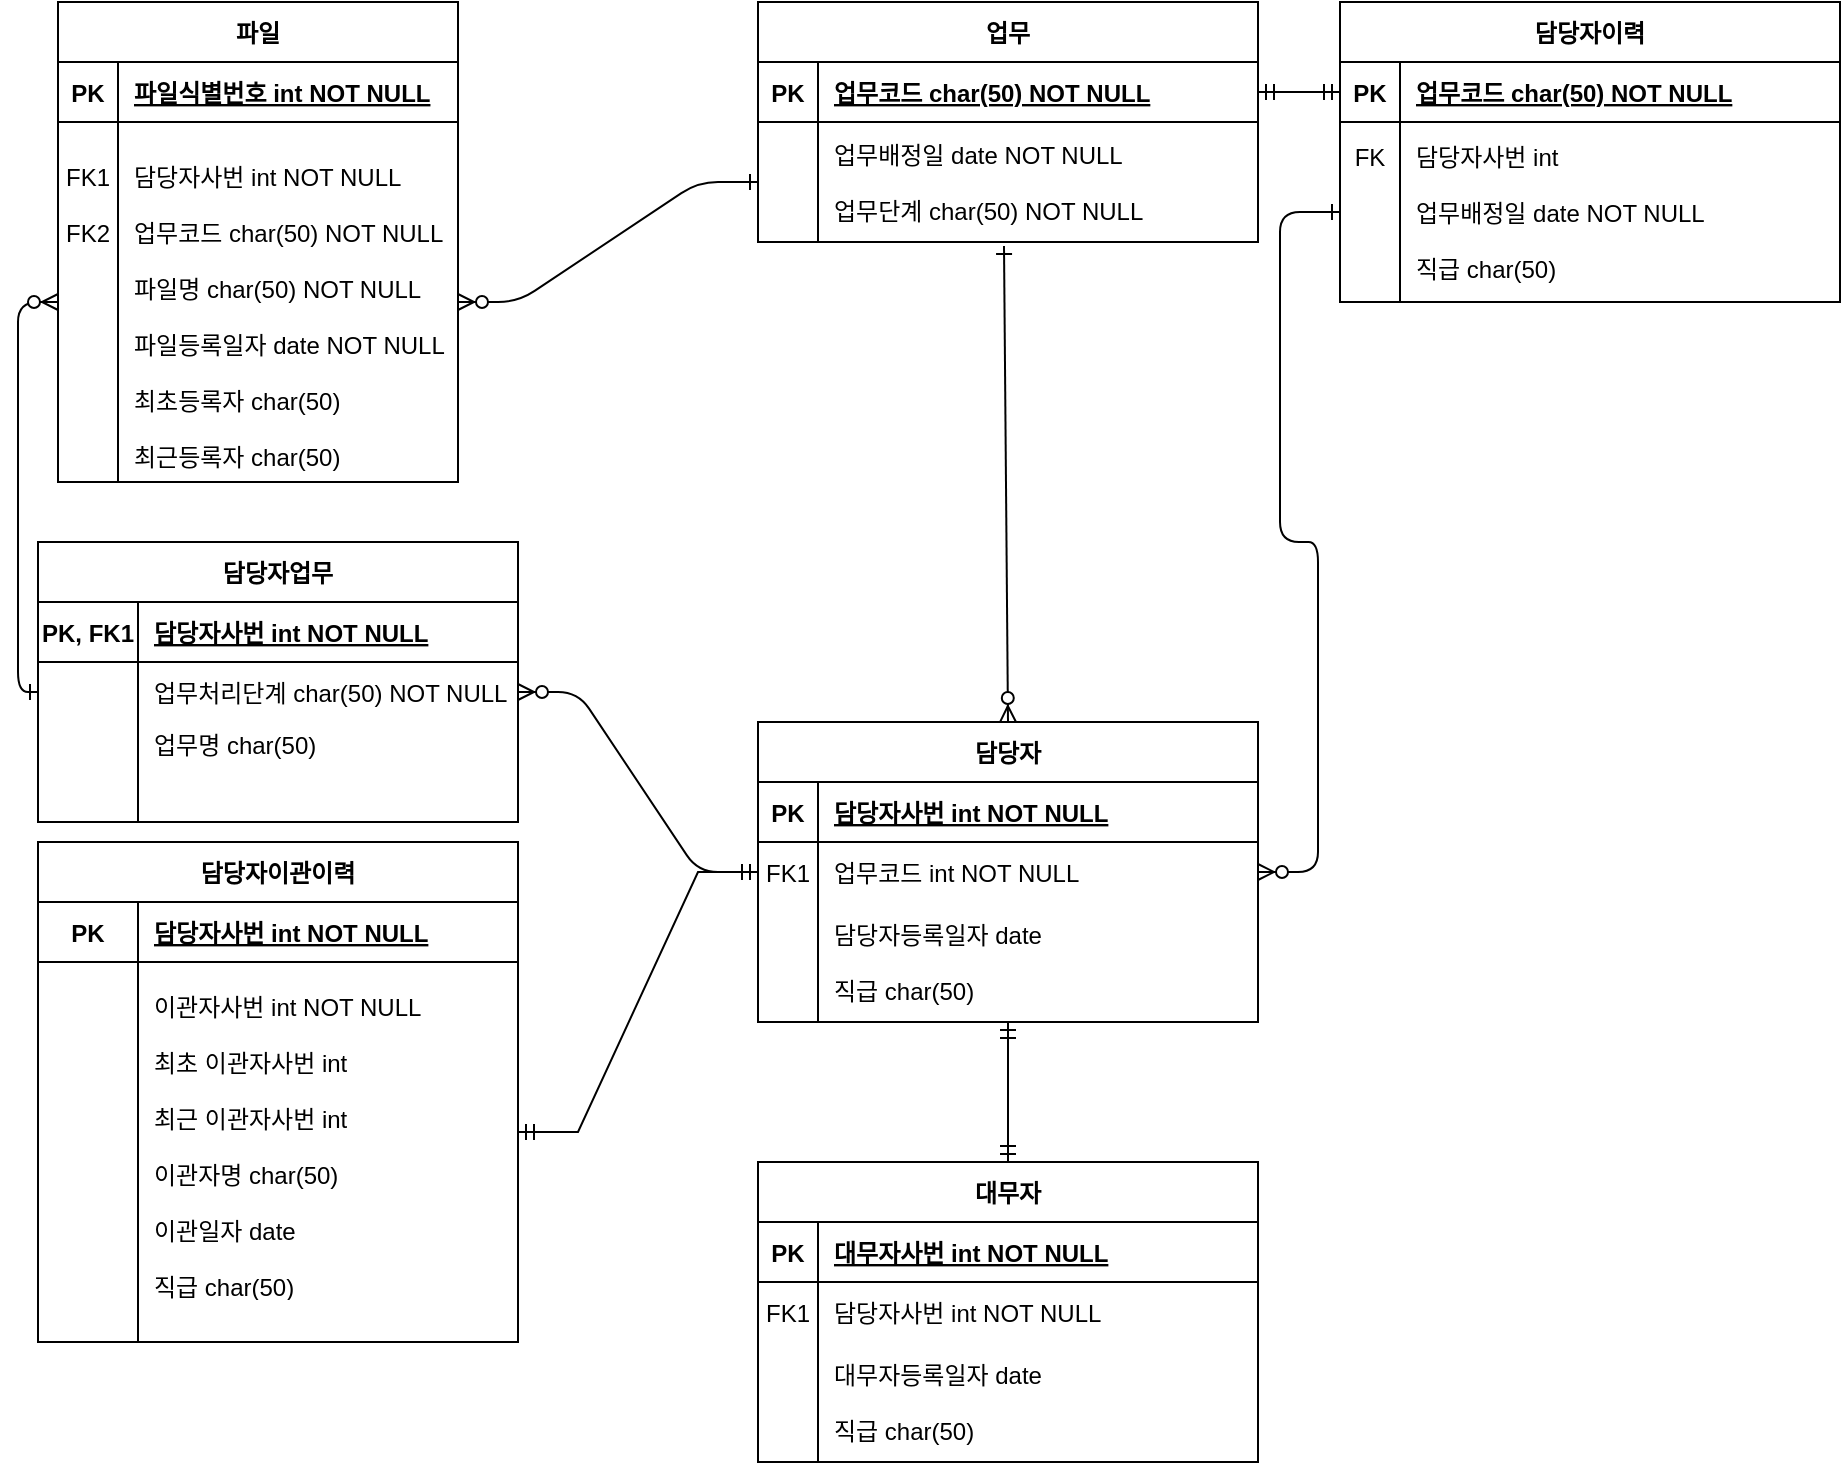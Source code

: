 <mxfile version="22.1.11" type="github" pages="3">
  <diagram id="R2lEEEUBdFMjLlhIrx00" name="Page-1">
    <mxGraphModel dx="2044" dy="798" grid="1" gridSize="10" guides="1" tooltips="1" connect="1" arrows="1" fold="1" page="1" pageScale="1" pageWidth="850" pageHeight="1100" math="0" shadow="0" extFonts="Permanent Marker^https://fonts.googleapis.com/css?family=Permanent+Marker">
      <root>
        <mxCell id="0" />
        <mxCell id="1" parent="0" />
        <mxCell id="C-vyLk0tnHw3VtMMgP7b-12" value="" style="endArrow=ERzeroToMany;startArrow=ERone;endFill=1;startFill=0;exitX=0.492;exitY=1.033;exitDx=0;exitDy=0;exitPerimeter=0;entryX=0.5;entryY=0;entryDx=0;entryDy=0;" parent="1" source="C-vyLk0tnHw3VtMMgP7b-6" target="C-vyLk0tnHw3VtMMgP7b-13" edge="1">
          <mxGeometry width="100" height="100" relative="1" as="geometry">
            <mxPoint x="570" y="270" as="sourcePoint" />
            <mxPoint x="430" y="340" as="targetPoint" />
          </mxGeometry>
        </mxCell>
        <mxCell id="C-vyLk0tnHw3VtMMgP7b-2" value="업무" style="shape=table;startSize=30;container=1;collapsible=1;childLayout=tableLayout;fixedRows=1;rowLines=0;fontStyle=1;align=center;resizeLast=1;" parent="1" vertex="1">
          <mxGeometry x="330" y="20" width="250" height="120" as="geometry" />
        </mxCell>
        <mxCell id="C-vyLk0tnHw3VtMMgP7b-3" value="" style="shape=partialRectangle;collapsible=0;dropTarget=0;pointerEvents=0;fillColor=none;points=[[0,0.5],[1,0.5]];portConstraint=eastwest;top=0;left=0;right=0;bottom=1;" parent="C-vyLk0tnHw3VtMMgP7b-2" vertex="1">
          <mxGeometry y="30" width="250" height="30" as="geometry" />
        </mxCell>
        <mxCell id="C-vyLk0tnHw3VtMMgP7b-4" value="PK" style="shape=partialRectangle;overflow=hidden;connectable=0;fillColor=none;top=0;left=0;bottom=0;right=0;fontStyle=1;" parent="C-vyLk0tnHw3VtMMgP7b-3" vertex="1">
          <mxGeometry width="30" height="30" as="geometry">
            <mxRectangle width="30" height="30" as="alternateBounds" />
          </mxGeometry>
        </mxCell>
        <mxCell id="C-vyLk0tnHw3VtMMgP7b-5" value="업무코드 char(50) NOT NULL " style="shape=partialRectangle;overflow=hidden;connectable=0;fillColor=none;top=0;left=0;bottom=0;right=0;align=left;spacingLeft=6;fontStyle=5;" parent="C-vyLk0tnHw3VtMMgP7b-3" vertex="1">
          <mxGeometry x="30" width="220" height="30" as="geometry">
            <mxRectangle width="220" height="30" as="alternateBounds" />
          </mxGeometry>
        </mxCell>
        <mxCell id="C-vyLk0tnHw3VtMMgP7b-6" value="" style="shape=partialRectangle;collapsible=0;dropTarget=0;pointerEvents=0;fillColor=none;points=[[0,0.5],[1,0.5]];portConstraint=eastwest;top=0;left=0;right=0;bottom=0;" parent="C-vyLk0tnHw3VtMMgP7b-2" vertex="1">
          <mxGeometry y="60" width="250" height="60" as="geometry" />
        </mxCell>
        <mxCell id="C-vyLk0tnHw3VtMMgP7b-7" value="" style="shape=partialRectangle;overflow=hidden;connectable=0;fillColor=none;top=0;left=0;bottom=0;right=0;" parent="C-vyLk0tnHw3VtMMgP7b-6" vertex="1">
          <mxGeometry width="30" height="60" as="geometry">
            <mxRectangle width="30" height="60" as="alternateBounds" />
          </mxGeometry>
        </mxCell>
        <mxCell id="C-vyLk0tnHw3VtMMgP7b-8" value="업무배정일 date NOT NULL&#xa;&#xa;업무단계 char(50) NOT NULL" style="shape=partialRectangle;overflow=hidden;connectable=0;fillColor=none;top=0;left=0;bottom=0;right=0;align=left;spacingLeft=6;" parent="C-vyLk0tnHw3VtMMgP7b-6" vertex="1">
          <mxGeometry x="30" width="220" height="60" as="geometry">
            <mxRectangle width="220" height="60" as="alternateBounds" />
          </mxGeometry>
        </mxCell>
        <mxCell id="C-vyLk0tnHw3VtMMgP7b-13" value="담당자" style="shape=table;startSize=30;container=1;collapsible=1;childLayout=tableLayout;fixedRows=1;rowLines=0;fontStyle=1;align=center;resizeLast=1;" parent="1" vertex="1">
          <mxGeometry x="330" y="380" width="250" height="150" as="geometry" />
        </mxCell>
        <mxCell id="C-vyLk0tnHw3VtMMgP7b-14" value="" style="shape=partialRectangle;collapsible=0;dropTarget=0;pointerEvents=0;fillColor=none;points=[[0,0.5],[1,0.5]];portConstraint=eastwest;top=0;left=0;right=0;bottom=1;" parent="C-vyLk0tnHw3VtMMgP7b-13" vertex="1">
          <mxGeometry y="30" width="250" height="30" as="geometry" />
        </mxCell>
        <mxCell id="C-vyLk0tnHw3VtMMgP7b-15" value="PK" style="shape=partialRectangle;overflow=hidden;connectable=0;fillColor=none;top=0;left=0;bottom=0;right=0;fontStyle=1;" parent="C-vyLk0tnHw3VtMMgP7b-14" vertex="1">
          <mxGeometry width="30" height="30" as="geometry">
            <mxRectangle width="30" height="30" as="alternateBounds" />
          </mxGeometry>
        </mxCell>
        <mxCell id="C-vyLk0tnHw3VtMMgP7b-16" value="담당자사번 int NOT NULL " style="shape=partialRectangle;overflow=hidden;connectable=0;fillColor=none;top=0;left=0;bottom=0;right=0;align=left;spacingLeft=6;fontStyle=5;" parent="C-vyLk0tnHw3VtMMgP7b-14" vertex="1">
          <mxGeometry x="30" width="220" height="30" as="geometry">
            <mxRectangle width="220" height="30" as="alternateBounds" />
          </mxGeometry>
        </mxCell>
        <mxCell id="C-vyLk0tnHw3VtMMgP7b-17" value="" style="shape=partialRectangle;collapsible=0;dropTarget=0;pointerEvents=0;fillColor=none;points=[[0,0.5],[1,0.5]];portConstraint=eastwest;top=0;left=0;right=0;bottom=0;" parent="C-vyLk0tnHw3VtMMgP7b-13" vertex="1">
          <mxGeometry y="60" width="250" height="30" as="geometry" />
        </mxCell>
        <mxCell id="C-vyLk0tnHw3VtMMgP7b-18" value="FK1" style="shape=partialRectangle;overflow=hidden;connectable=0;fillColor=none;top=0;left=0;bottom=0;right=0;" parent="C-vyLk0tnHw3VtMMgP7b-17" vertex="1">
          <mxGeometry width="30" height="30" as="geometry">
            <mxRectangle width="30" height="30" as="alternateBounds" />
          </mxGeometry>
        </mxCell>
        <mxCell id="C-vyLk0tnHw3VtMMgP7b-19" value="업무코드 int NOT NULL" style="shape=partialRectangle;overflow=hidden;connectable=0;fillColor=none;top=0;left=0;bottom=0;right=0;align=left;spacingLeft=6;" parent="C-vyLk0tnHw3VtMMgP7b-17" vertex="1">
          <mxGeometry x="30" width="220" height="30" as="geometry">
            <mxRectangle width="220" height="30" as="alternateBounds" />
          </mxGeometry>
        </mxCell>
        <mxCell id="C-vyLk0tnHw3VtMMgP7b-20" value="" style="shape=partialRectangle;collapsible=0;dropTarget=0;pointerEvents=0;fillColor=none;points=[[0,0.5],[1,0.5]];portConstraint=eastwest;top=0;left=0;right=0;bottom=0;" parent="C-vyLk0tnHw3VtMMgP7b-13" vertex="1">
          <mxGeometry y="90" width="250" height="60" as="geometry" />
        </mxCell>
        <mxCell id="C-vyLk0tnHw3VtMMgP7b-21" value="" style="shape=partialRectangle;overflow=hidden;connectable=0;fillColor=none;top=0;left=0;bottom=0;right=0;" parent="C-vyLk0tnHw3VtMMgP7b-20" vertex="1">
          <mxGeometry width="30" height="60" as="geometry">
            <mxRectangle width="30" height="60" as="alternateBounds" />
          </mxGeometry>
        </mxCell>
        <mxCell id="C-vyLk0tnHw3VtMMgP7b-22" value="담당자등록일자 date &#xa;&#xa;직급 char(50)" style="shape=partialRectangle;overflow=hidden;connectable=0;fillColor=none;top=0;left=0;bottom=0;right=0;align=left;spacingLeft=6;" parent="C-vyLk0tnHw3VtMMgP7b-20" vertex="1">
          <mxGeometry x="30" width="220" height="60" as="geometry">
            <mxRectangle width="220" height="60" as="alternateBounds" />
          </mxGeometry>
        </mxCell>
        <mxCell id="C-vyLk0tnHw3VtMMgP7b-23" value="파일" style="shape=table;startSize=30;container=1;collapsible=1;childLayout=tableLayout;fixedRows=1;rowLines=0;fontStyle=1;align=center;resizeLast=1;points=[[0,0,0,0,0],[0,0.25,0,0,0],[0,0.5,0,0,0],[0,0.75,0,0,0],[0,1,0,0,0],[0.25,0,0,0,0],[0.25,1,0,0,0],[0.38,0.99,0,0,0],[0.5,0,0,0,0],[0.5,1,0,0,0],[0.62,0.99,0,0,0],[0.64,1,0,0,3],[0.75,0,0,0,0],[0.75,1,0,0,0],[1,0,0,0,0],[1,0.25,0,0,0],[1,0.5,0,0,0],[1,0.75,0,0,0],[1,1,0,0,0]];" parent="1" vertex="1">
          <mxGeometry x="-20" y="20" width="200" height="240" as="geometry" />
        </mxCell>
        <mxCell id="C-vyLk0tnHw3VtMMgP7b-24" value="" style="shape=partialRectangle;collapsible=0;dropTarget=0;pointerEvents=0;fillColor=none;points=[[0,0.5],[1,0.5]];portConstraint=eastwest;top=0;left=0;right=0;bottom=1;" parent="C-vyLk0tnHw3VtMMgP7b-23" vertex="1">
          <mxGeometry y="30" width="200" height="30" as="geometry" />
        </mxCell>
        <mxCell id="C-vyLk0tnHw3VtMMgP7b-25" value="PK" style="shape=partialRectangle;overflow=hidden;connectable=0;fillColor=none;top=0;left=0;bottom=0;right=0;fontStyle=1;" parent="C-vyLk0tnHw3VtMMgP7b-24" vertex="1">
          <mxGeometry width="30" height="30" as="geometry">
            <mxRectangle width="30" height="30" as="alternateBounds" />
          </mxGeometry>
        </mxCell>
        <mxCell id="C-vyLk0tnHw3VtMMgP7b-26" value="파일식별번호 int NOT NULL" style="shape=partialRectangle;overflow=hidden;connectable=0;fillColor=none;top=0;left=0;bottom=0;right=0;align=left;spacingLeft=6;fontStyle=5;" parent="C-vyLk0tnHw3VtMMgP7b-24" vertex="1">
          <mxGeometry x="30" width="170" height="30" as="geometry">
            <mxRectangle width="170" height="30" as="alternateBounds" />
          </mxGeometry>
        </mxCell>
        <mxCell id="C-vyLk0tnHw3VtMMgP7b-27" value="" style="shape=partialRectangle;collapsible=0;dropTarget=0;pointerEvents=0;fillColor=none;points=[[0,0.5],[1,0.5]];portConstraint=eastwest;top=0;left=0;right=0;bottom=0;" parent="C-vyLk0tnHw3VtMMgP7b-23" vertex="1">
          <mxGeometry y="60" width="200" height="180" as="geometry" />
        </mxCell>
        <mxCell id="C-vyLk0tnHw3VtMMgP7b-28" value="FK1&#xa;&#xa;FK2&#xa;&#xa;&#xa;&#xa;&#xa;&#xa;&#xa;" style="shape=partialRectangle;overflow=hidden;connectable=0;fillColor=none;top=0;left=0;bottom=0;right=0;" parent="C-vyLk0tnHw3VtMMgP7b-27" vertex="1">
          <mxGeometry width="30" height="180" as="geometry">
            <mxRectangle width="30" height="180" as="alternateBounds" />
          </mxGeometry>
        </mxCell>
        <mxCell id="C-vyLk0tnHw3VtMMgP7b-29" value="&#xa;담당자사번 int NOT NULL&#xa;&#xa;업무코드 char(50) NOT NULL&#xa;&#xa;파일명 char(50) NOT NULL&#xa;&#xa;파일등록일자 date NOT NULL&#xa;&#xa;최초등록자 char(50) &#xa;&#xa;최근등록자 char(50)" style="shape=partialRectangle;overflow=hidden;connectable=0;fillColor=none;top=0;left=0;bottom=0;right=0;align=left;spacingLeft=6;" parent="C-vyLk0tnHw3VtMMgP7b-27" vertex="1">
          <mxGeometry x="30" width="170" height="180" as="geometry">
            <mxRectangle width="170" height="180" as="alternateBounds" />
          </mxGeometry>
        </mxCell>
        <mxCell id="C-vyLk0tnHw3VtMMgP7b-1" value="" style="edgeStyle=entityRelationEdgeStyle;endArrow=ERzeroToMany;startArrow=ERone;endFill=1;startFill=0;entryX=1;entryY=0.5;entryDx=0;entryDy=0;exitX=0;exitY=0.5;exitDx=0;exitDy=0;" parent="1" source="C-vyLk0tnHw3VtMMgP7b-6" target="C-vyLk0tnHw3VtMMgP7b-27" edge="1">
          <mxGeometry width="100" height="100" relative="1" as="geometry">
            <mxPoint x="340" y="720" as="sourcePoint" />
            <mxPoint x="440" y="620" as="targetPoint" />
          </mxGeometry>
        </mxCell>
        <mxCell id="3Ukvvfx_FvoMBalXu0wp-18" value="담당자업무" style="shape=table;startSize=30;container=1;collapsible=1;childLayout=tableLayout;fixedRows=1;rowLines=0;fontStyle=1;align=center;resizeLast=1;" vertex="1" parent="1">
          <mxGeometry x="-30" y="290" width="240" height="140" as="geometry" />
        </mxCell>
        <mxCell id="3Ukvvfx_FvoMBalXu0wp-19" value="" style="shape=partialRectangle;collapsible=0;dropTarget=0;pointerEvents=0;fillColor=none;points=[[0,0.5],[1,0.5]];portConstraint=eastwest;top=0;left=0;right=0;bottom=1;" vertex="1" parent="3Ukvvfx_FvoMBalXu0wp-18">
          <mxGeometry y="30" width="240" height="30" as="geometry" />
        </mxCell>
        <mxCell id="3Ukvvfx_FvoMBalXu0wp-20" value="PK, FK1" style="shape=partialRectangle;overflow=hidden;connectable=0;fillColor=none;top=0;left=0;bottom=0;right=0;fontStyle=1;" vertex="1" parent="3Ukvvfx_FvoMBalXu0wp-19">
          <mxGeometry width="50" height="30" as="geometry">
            <mxRectangle width="50" height="30" as="alternateBounds" />
          </mxGeometry>
        </mxCell>
        <mxCell id="3Ukvvfx_FvoMBalXu0wp-21" value="담당자사번 int NOT NULL " style="shape=partialRectangle;overflow=hidden;connectable=0;fillColor=none;top=0;left=0;bottom=0;right=0;align=left;spacingLeft=6;fontStyle=5;" vertex="1" parent="3Ukvvfx_FvoMBalXu0wp-19">
          <mxGeometry x="50" width="190" height="30" as="geometry">
            <mxRectangle width="190" height="30" as="alternateBounds" />
          </mxGeometry>
        </mxCell>
        <mxCell id="3Ukvvfx_FvoMBalXu0wp-22" value="" style="shape=partialRectangle;collapsible=0;dropTarget=0;pointerEvents=0;fillColor=none;points=[[0,0.5],[1,0.5]];portConstraint=eastwest;top=0;left=0;right=0;bottom=0;" vertex="1" parent="3Ukvvfx_FvoMBalXu0wp-18">
          <mxGeometry y="60" width="240" height="30" as="geometry" />
        </mxCell>
        <mxCell id="3Ukvvfx_FvoMBalXu0wp-23" value="" style="shape=partialRectangle;overflow=hidden;connectable=0;fillColor=none;top=0;left=0;bottom=0;right=0;" vertex="1" parent="3Ukvvfx_FvoMBalXu0wp-22">
          <mxGeometry width="50" height="30" as="geometry">
            <mxRectangle width="50" height="30" as="alternateBounds" />
          </mxGeometry>
        </mxCell>
        <mxCell id="3Ukvvfx_FvoMBalXu0wp-24" value="업무처리단계 char(50) NOT NULL" style="shape=partialRectangle;overflow=hidden;connectable=0;fillColor=none;top=0;left=0;bottom=0;right=0;align=left;spacingLeft=6;" vertex="1" parent="3Ukvvfx_FvoMBalXu0wp-22">
          <mxGeometry x="50" width="190" height="30" as="geometry">
            <mxRectangle width="190" height="30" as="alternateBounds" />
          </mxGeometry>
        </mxCell>
        <mxCell id="3Ukvvfx_FvoMBalXu0wp-25" value="" style="shape=partialRectangle;collapsible=0;dropTarget=0;pointerEvents=0;fillColor=none;points=[[0,0.5],[1,0.5]];portConstraint=eastwest;top=0;left=0;right=0;bottom=0;" vertex="1" parent="3Ukvvfx_FvoMBalXu0wp-18">
          <mxGeometry y="90" width="240" height="50" as="geometry" />
        </mxCell>
        <mxCell id="3Ukvvfx_FvoMBalXu0wp-26" value="" style="shape=partialRectangle;overflow=hidden;connectable=0;fillColor=none;top=0;left=0;bottom=0;right=0;" vertex="1" parent="3Ukvvfx_FvoMBalXu0wp-25">
          <mxGeometry width="50" height="50" as="geometry">
            <mxRectangle width="50" height="50" as="alternateBounds" />
          </mxGeometry>
        </mxCell>
        <mxCell id="3Ukvvfx_FvoMBalXu0wp-27" value="업무명 char(50) &#xa;&#xa;" style="shape=partialRectangle;overflow=hidden;connectable=0;fillColor=none;top=0;left=0;bottom=0;right=0;align=left;spacingLeft=6;" vertex="1" parent="3Ukvvfx_FvoMBalXu0wp-25">
          <mxGeometry x="50" width="190" height="50" as="geometry">
            <mxRectangle width="190" height="50" as="alternateBounds" />
          </mxGeometry>
        </mxCell>
        <mxCell id="3Ukvvfx_FvoMBalXu0wp-28" value="" style="edgeStyle=entityRelationEdgeStyle;endArrow=ERzeroToMany;startArrow=ERone;endFill=1;startFill=0;entryX=1;entryY=0.5;entryDx=0;entryDy=0;exitX=0;exitY=0.5;exitDx=0;exitDy=0;" edge="1" parent="1" source="C-vyLk0tnHw3VtMMgP7b-17" target="3Ukvvfx_FvoMBalXu0wp-22">
          <mxGeometry width="100" height="100" relative="1" as="geometry">
            <mxPoint x="340" y="215" as="sourcePoint" />
            <mxPoint x="250" y="265" as="targetPoint" />
          </mxGeometry>
        </mxCell>
        <mxCell id="3Ukvvfx_FvoMBalXu0wp-46" value="" style="edgeStyle=orthogonalEdgeStyle;endArrow=ERzeroToMany;startArrow=ERone;endFill=1;startFill=0;exitX=0;exitY=0.5;exitDx=0;exitDy=0;entryX=0;entryY=0.5;entryDx=0;entryDy=0;" edge="1" parent="1" source="3Ukvvfx_FvoMBalXu0wp-22" target="C-vyLk0tnHw3VtMMgP7b-27">
          <mxGeometry width="100" height="100" relative="1" as="geometry">
            <mxPoint x="94.5" y="282.01" as="sourcePoint" />
            <mxPoint x="80" y="213" as="targetPoint" />
          </mxGeometry>
        </mxCell>
        <mxCell id="3Ukvvfx_FvoMBalXu0wp-47" value="대무자" style="shape=table;startSize=30;container=1;collapsible=1;childLayout=tableLayout;fixedRows=1;rowLines=0;fontStyle=1;align=center;resizeLast=1;" vertex="1" parent="1">
          <mxGeometry x="330" y="600" width="250" height="150" as="geometry" />
        </mxCell>
        <mxCell id="3Ukvvfx_FvoMBalXu0wp-48" value="" style="shape=partialRectangle;collapsible=0;dropTarget=0;pointerEvents=0;fillColor=none;points=[[0,0.5],[1,0.5]];portConstraint=eastwest;top=0;left=0;right=0;bottom=1;" vertex="1" parent="3Ukvvfx_FvoMBalXu0wp-47">
          <mxGeometry y="30" width="250" height="30" as="geometry" />
        </mxCell>
        <mxCell id="3Ukvvfx_FvoMBalXu0wp-49" value="PK" style="shape=partialRectangle;overflow=hidden;connectable=0;fillColor=none;top=0;left=0;bottom=0;right=0;fontStyle=1;" vertex="1" parent="3Ukvvfx_FvoMBalXu0wp-48">
          <mxGeometry width="30" height="30" as="geometry">
            <mxRectangle width="30" height="30" as="alternateBounds" />
          </mxGeometry>
        </mxCell>
        <mxCell id="3Ukvvfx_FvoMBalXu0wp-50" value="대무자사번 int NOT NULL " style="shape=partialRectangle;overflow=hidden;connectable=0;fillColor=none;top=0;left=0;bottom=0;right=0;align=left;spacingLeft=6;fontStyle=5;" vertex="1" parent="3Ukvvfx_FvoMBalXu0wp-48">
          <mxGeometry x="30" width="220" height="30" as="geometry">
            <mxRectangle width="220" height="30" as="alternateBounds" />
          </mxGeometry>
        </mxCell>
        <mxCell id="3Ukvvfx_FvoMBalXu0wp-51" value="" style="shape=partialRectangle;collapsible=0;dropTarget=0;pointerEvents=0;fillColor=none;points=[[0,0.5],[1,0.5]];portConstraint=eastwest;top=0;left=0;right=0;bottom=0;" vertex="1" parent="3Ukvvfx_FvoMBalXu0wp-47">
          <mxGeometry y="60" width="250" height="30" as="geometry" />
        </mxCell>
        <mxCell id="3Ukvvfx_FvoMBalXu0wp-52" value="FK1" style="shape=partialRectangle;overflow=hidden;connectable=0;fillColor=none;top=0;left=0;bottom=0;right=0;" vertex="1" parent="3Ukvvfx_FvoMBalXu0wp-51">
          <mxGeometry width="30" height="30" as="geometry">
            <mxRectangle width="30" height="30" as="alternateBounds" />
          </mxGeometry>
        </mxCell>
        <mxCell id="3Ukvvfx_FvoMBalXu0wp-53" value="담당자사번 int NOT NULL" style="shape=partialRectangle;overflow=hidden;connectable=0;fillColor=none;top=0;left=0;bottom=0;right=0;align=left;spacingLeft=6;" vertex="1" parent="3Ukvvfx_FvoMBalXu0wp-51">
          <mxGeometry x="30" width="220" height="30" as="geometry">
            <mxRectangle width="220" height="30" as="alternateBounds" />
          </mxGeometry>
        </mxCell>
        <mxCell id="3Ukvvfx_FvoMBalXu0wp-54" value="" style="shape=partialRectangle;collapsible=0;dropTarget=0;pointerEvents=0;fillColor=none;points=[[0,0.5],[1,0.5]];portConstraint=eastwest;top=0;left=0;right=0;bottom=0;" vertex="1" parent="3Ukvvfx_FvoMBalXu0wp-47">
          <mxGeometry y="90" width="250" height="60" as="geometry" />
        </mxCell>
        <mxCell id="3Ukvvfx_FvoMBalXu0wp-55" value="" style="shape=partialRectangle;overflow=hidden;connectable=0;fillColor=none;top=0;left=0;bottom=0;right=0;" vertex="1" parent="3Ukvvfx_FvoMBalXu0wp-54">
          <mxGeometry width="30" height="60" as="geometry">
            <mxRectangle width="30" height="60" as="alternateBounds" />
          </mxGeometry>
        </mxCell>
        <mxCell id="3Ukvvfx_FvoMBalXu0wp-56" value="대무자등록일자 date &#xa;&#xa;직급 char(50)" style="shape=partialRectangle;overflow=hidden;connectable=0;fillColor=none;top=0;left=0;bottom=0;right=0;align=left;spacingLeft=6;" vertex="1" parent="3Ukvvfx_FvoMBalXu0wp-54">
          <mxGeometry x="30" width="220" height="60" as="geometry">
            <mxRectangle width="220" height="60" as="alternateBounds" />
          </mxGeometry>
        </mxCell>
        <mxCell id="3Ukvvfx_FvoMBalXu0wp-57" value="" style="fontSize=12;html=1;endArrow=ERmandOne;startArrow=ERmandOne;rounded=0;exitX=0.5;exitY=0;exitDx=0;exitDy=0;" edge="1" parent="1" source="3Ukvvfx_FvoMBalXu0wp-47" target="C-vyLk0tnHw3VtMMgP7b-20">
          <mxGeometry width="100" height="100" relative="1" as="geometry">
            <mxPoint x="370" y="460" as="sourcePoint" />
            <mxPoint x="470" y="360" as="targetPoint" />
          </mxGeometry>
        </mxCell>
        <mxCell id="3Ukvvfx_FvoMBalXu0wp-58" value="담당자이관이력" style="shape=table;startSize=30;container=1;collapsible=1;childLayout=tableLayout;fixedRows=1;rowLines=0;fontStyle=1;align=center;resizeLast=1;" vertex="1" parent="1">
          <mxGeometry x="-30" y="440" width="240" height="250" as="geometry" />
        </mxCell>
        <mxCell id="3Ukvvfx_FvoMBalXu0wp-59" value="" style="shape=partialRectangle;collapsible=0;dropTarget=0;pointerEvents=0;fillColor=none;points=[[0,0.5],[1,0.5]];portConstraint=eastwest;top=0;left=0;right=0;bottom=1;" vertex="1" parent="3Ukvvfx_FvoMBalXu0wp-58">
          <mxGeometry y="30" width="240" height="30" as="geometry" />
        </mxCell>
        <mxCell id="3Ukvvfx_FvoMBalXu0wp-60" value="PK" style="shape=partialRectangle;overflow=hidden;connectable=0;fillColor=none;top=0;left=0;bottom=0;right=0;fontStyle=1;" vertex="1" parent="3Ukvvfx_FvoMBalXu0wp-59">
          <mxGeometry width="50" height="30" as="geometry">
            <mxRectangle width="50" height="30" as="alternateBounds" />
          </mxGeometry>
        </mxCell>
        <mxCell id="3Ukvvfx_FvoMBalXu0wp-61" value="담당자사번 int NOT NULL " style="shape=partialRectangle;overflow=hidden;connectable=0;fillColor=none;top=0;left=0;bottom=0;right=0;align=left;spacingLeft=6;fontStyle=5;" vertex="1" parent="3Ukvvfx_FvoMBalXu0wp-59">
          <mxGeometry x="50" width="190" height="30" as="geometry">
            <mxRectangle width="190" height="30" as="alternateBounds" />
          </mxGeometry>
        </mxCell>
        <mxCell id="3Ukvvfx_FvoMBalXu0wp-62" value="" style="shape=partialRectangle;collapsible=0;dropTarget=0;pointerEvents=0;fillColor=none;points=[[0,0.5],[1,0.5]];portConstraint=eastwest;top=0;left=0;right=0;bottom=0;" vertex="1" parent="3Ukvvfx_FvoMBalXu0wp-58">
          <mxGeometry y="60" width="240" height="170" as="geometry" />
        </mxCell>
        <mxCell id="3Ukvvfx_FvoMBalXu0wp-63" value="" style="shape=partialRectangle;overflow=hidden;connectable=0;fillColor=none;top=0;left=0;bottom=0;right=0;" vertex="1" parent="3Ukvvfx_FvoMBalXu0wp-62">
          <mxGeometry width="50" height="170" as="geometry">
            <mxRectangle width="50" height="170" as="alternateBounds" />
          </mxGeometry>
        </mxCell>
        <mxCell id="3Ukvvfx_FvoMBalXu0wp-64" value="&#xa;이관자사번 int NOT NULL&#xa;&#xa;최초 이관자사번 int&#xa;&#xa;최근 이관자사번 int&#xa;&#xa;이관자명 char(50) &#xa;&#xa;이관일자 date&#xa;&#xa;직급 char(50)" style="shape=partialRectangle;overflow=hidden;connectable=0;fillColor=none;top=0;left=0;bottom=0;right=0;align=left;spacingLeft=6;" vertex="1" parent="3Ukvvfx_FvoMBalXu0wp-62">
          <mxGeometry x="50" width="190" height="170" as="geometry">
            <mxRectangle width="190" height="170" as="alternateBounds" />
          </mxGeometry>
        </mxCell>
        <mxCell id="3Ukvvfx_FvoMBalXu0wp-65" value="" style="shape=partialRectangle;collapsible=0;dropTarget=0;pointerEvents=0;fillColor=none;points=[[0,0.5],[1,0.5]];portConstraint=eastwest;top=0;left=0;right=0;bottom=0;" vertex="1" parent="3Ukvvfx_FvoMBalXu0wp-58">
          <mxGeometry y="230" width="240" height="20" as="geometry" />
        </mxCell>
        <mxCell id="3Ukvvfx_FvoMBalXu0wp-66" value="" style="shape=partialRectangle;overflow=hidden;connectable=0;fillColor=none;top=0;left=0;bottom=0;right=0;" vertex="1" parent="3Ukvvfx_FvoMBalXu0wp-65">
          <mxGeometry width="50" height="20" as="geometry">
            <mxRectangle width="50" height="20" as="alternateBounds" />
          </mxGeometry>
        </mxCell>
        <mxCell id="3Ukvvfx_FvoMBalXu0wp-67" value="" style="shape=partialRectangle;overflow=hidden;connectable=0;fillColor=none;top=0;left=0;bottom=0;right=0;align=left;spacingLeft=6;" vertex="1" parent="3Ukvvfx_FvoMBalXu0wp-65">
          <mxGeometry x="50" width="190" height="20" as="geometry">
            <mxRectangle width="190" height="20" as="alternateBounds" />
          </mxGeometry>
        </mxCell>
        <mxCell id="3Ukvvfx_FvoMBalXu0wp-68" value="" style="edgeStyle=entityRelationEdgeStyle;fontSize=12;html=1;endArrow=ERmandOne;startArrow=ERmandOne;rounded=0;exitX=1;exitY=0.5;exitDx=0;exitDy=0;entryX=0;entryY=0.5;entryDx=0;entryDy=0;" edge="1" parent="1" source="3Ukvvfx_FvoMBalXu0wp-62" target="C-vyLk0tnHw3VtMMgP7b-17">
          <mxGeometry width="100" height="100" relative="1" as="geometry">
            <mxPoint x="370" y="460" as="sourcePoint" />
            <mxPoint x="470" y="360" as="targetPoint" />
          </mxGeometry>
        </mxCell>
        <mxCell id="xT0Ar1sRAoHEi_zRqrop-11" value="담당자이력" style="shape=table;startSize=30;container=1;collapsible=1;childLayout=tableLayout;fixedRows=1;rowLines=0;fontStyle=1;align=center;resizeLast=1;" vertex="1" parent="1">
          <mxGeometry x="621" y="20" width="250" height="150" as="geometry" />
        </mxCell>
        <mxCell id="xT0Ar1sRAoHEi_zRqrop-12" value="" style="shape=partialRectangle;collapsible=0;dropTarget=0;pointerEvents=0;fillColor=none;points=[[0,0.5],[1,0.5]];portConstraint=eastwest;top=0;left=0;right=0;bottom=1;" vertex="1" parent="xT0Ar1sRAoHEi_zRqrop-11">
          <mxGeometry y="30" width="250" height="30" as="geometry" />
        </mxCell>
        <mxCell id="xT0Ar1sRAoHEi_zRqrop-13" value="PK" style="shape=partialRectangle;overflow=hidden;connectable=0;fillColor=none;top=0;left=0;bottom=0;right=0;fontStyle=1;" vertex="1" parent="xT0Ar1sRAoHEi_zRqrop-12">
          <mxGeometry width="30" height="30" as="geometry">
            <mxRectangle width="30" height="30" as="alternateBounds" />
          </mxGeometry>
        </mxCell>
        <mxCell id="xT0Ar1sRAoHEi_zRqrop-14" value="업무코드 char(50) NOT NULL " style="shape=partialRectangle;overflow=hidden;connectable=0;fillColor=none;top=0;left=0;bottom=0;right=0;align=left;spacingLeft=6;fontStyle=5;" vertex="1" parent="xT0Ar1sRAoHEi_zRqrop-12">
          <mxGeometry x="30" width="220" height="30" as="geometry">
            <mxRectangle width="220" height="30" as="alternateBounds" />
          </mxGeometry>
        </mxCell>
        <mxCell id="xT0Ar1sRAoHEi_zRqrop-15" value="" style="shape=partialRectangle;collapsible=0;dropTarget=0;pointerEvents=0;fillColor=none;points=[[0,0.5],[1,0.5]];portConstraint=eastwest;top=0;left=0;right=0;bottom=0;" vertex="1" parent="xT0Ar1sRAoHEi_zRqrop-11">
          <mxGeometry y="60" width="250" height="90" as="geometry" />
        </mxCell>
        <mxCell id="xT0Ar1sRAoHEi_zRqrop-16" value="FK&#xa;&#xa;&#xa;&#xa;" style="shape=partialRectangle;overflow=hidden;connectable=0;fillColor=none;top=0;left=0;bottom=0;right=0;" vertex="1" parent="xT0Ar1sRAoHEi_zRqrop-15">
          <mxGeometry width="30" height="90" as="geometry">
            <mxRectangle width="30" height="90" as="alternateBounds" />
          </mxGeometry>
        </mxCell>
        <mxCell id="xT0Ar1sRAoHEi_zRqrop-17" value="담당자사번 int &#xa;&#xa;업무배정일 date NOT NULL&#xa;&#xa;직급 char(50)" style="shape=partialRectangle;overflow=hidden;connectable=0;fillColor=none;top=0;left=0;bottom=0;right=0;align=left;spacingLeft=6;" vertex="1" parent="xT0Ar1sRAoHEi_zRqrop-15">
          <mxGeometry x="30" width="220" height="90" as="geometry">
            <mxRectangle width="220" height="90" as="alternateBounds" />
          </mxGeometry>
        </mxCell>
        <mxCell id="xT0Ar1sRAoHEi_zRqrop-19" value="" style="fontSize=12;html=1;endArrow=ERmandOne;startArrow=ERmandOne;rounded=0;exitX=0;exitY=0.5;exitDx=0;exitDy=0;entryX=1;entryY=0.5;entryDx=0;entryDy=0;" edge="1" parent="1" source="xT0Ar1sRAoHEi_zRqrop-12" target="C-vyLk0tnHw3VtMMgP7b-3">
          <mxGeometry width="100" height="100" relative="1" as="geometry">
            <mxPoint x="600" y="270" as="sourcePoint" />
            <mxPoint x="600" y="200" as="targetPoint" />
          </mxGeometry>
        </mxCell>
        <mxCell id="xT0Ar1sRAoHEi_zRqrop-20" value="" style="edgeStyle=entityRelationEdgeStyle;endArrow=ERzeroToMany;startArrow=ERone;endFill=1;startFill=0;entryX=1;entryY=0.5;entryDx=0;entryDy=0;" edge="1" parent="1" source="xT0Ar1sRAoHEi_zRqrop-15" target="C-vyLk0tnHw3VtMMgP7b-17">
          <mxGeometry width="100" height="100" relative="1" as="geometry">
            <mxPoint x="640" y="240" as="sourcePoint" />
            <mxPoint x="490" y="300" as="targetPoint" />
          </mxGeometry>
        </mxCell>
      </root>
    </mxGraphModel>
  </diagram>
  <diagram id="fgzMjizaN0s4_102oF18" name="페이지-2">
    <mxGraphModel dx="2817" dy="1330" grid="1" gridSize="10" guides="1" tooltips="1" connect="1" arrows="1" fold="1" page="1" pageScale="1" pageWidth="827" pageHeight="1169" math="0" shadow="0">
      <root>
        <mxCell id="0" />
        <mxCell id="1" parent="0" />
        <mxCell id="f-EIYr9qK5PTLcUcWxZo-1" value="" style="endArrow=ERzeroToMany;startArrow=ERone;endFill=1;startFill=0;exitX=0.46;exitY=1.083;exitDx=0;exitDy=0;exitPerimeter=0;entryX=0.5;entryY=0;entryDx=0;entryDy=0;" edge="1" parent="1" source="JImHVYQBrRa0CQg_pkgH-12" target="f-EIYr9qK5PTLcUcWxZo-9">
          <mxGeometry width="100" height="100" relative="1" as="geometry">
            <mxPoint x="570" y="270" as="sourcePoint" />
            <mxPoint x="430" y="340" as="targetPoint" />
          </mxGeometry>
        </mxCell>
        <mxCell id="f-EIYr9qK5PTLcUcWxZo-2" value="업무" style="shape=table;startSize=30;container=1;collapsible=1;childLayout=tableLayout;fixedRows=1;rowLines=0;fontStyle=1;align=center;resizeLast=1;" vertex="1" parent="1">
          <mxGeometry x="540" y="30" width="250" height="120" as="geometry" />
        </mxCell>
        <mxCell id="f-EIYr9qK5PTLcUcWxZo-3" value="" style="shape=partialRectangle;collapsible=0;dropTarget=0;pointerEvents=0;fillColor=none;points=[[0,0.5],[1,0.5]];portConstraint=eastwest;top=0;left=0;right=0;bottom=1;" vertex="1" parent="f-EIYr9qK5PTLcUcWxZo-2">
          <mxGeometry y="30" width="250" height="30" as="geometry" />
        </mxCell>
        <mxCell id="f-EIYr9qK5PTLcUcWxZo-4" value="PK" style="shape=partialRectangle;overflow=hidden;connectable=0;fillColor=none;top=0;left=0;bottom=0;right=0;fontStyle=1;" vertex="1" parent="f-EIYr9qK5PTLcUcWxZo-3">
          <mxGeometry width="30" height="30" as="geometry">
            <mxRectangle width="30" height="30" as="alternateBounds" />
          </mxGeometry>
        </mxCell>
        <mxCell id="f-EIYr9qK5PTLcUcWxZo-5" value="업무코드 char(50) NOT NULL " style="shape=partialRectangle;overflow=hidden;connectable=0;fillColor=none;top=0;left=0;bottom=0;right=0;align=left;spacingLeft=6;fontStyle=5;" vertex="1" parent="f-EIYr9qK5PTLcUcWxZo-3">
          <mxGeometry x="30" width="220" height="30" as="geometry">
            <mxRectangle width="220" height="30" as="alternateBounds" />
          </mxGeometry>
        </mxCell>
        <mxCell id="f-EIYr9qK5PTLcUcWxZo-6" value="" style="shape=partialRectangle;collapsible=0;dropTarget=0;pointerEvents=0;fillColor=none;points=[[0,0.5],[1,0.5]];portConstraint=eastwest;top=0;left=0;right=0;bottom=0;" vertex="1" parent="f-EIYr9qK5PTLcUcWxZo-2">
          <mxGeometry y="60" width="250" height="60" as="geometry" />
        </mxCell>
        <mxCell id="f-EIYr9qK5PTLcUcWxZo-7" value="" style="shape=partialRectangle;overflow=hidden;connectable=0;fillColor=none;top=0;left=0;bottom=0;right=0;" vertex="1" parent="f-EIYr9qK5PTLcUcWxZo-6">
          <mxGeometry width="30" height="60" as="geometry">
            <mxRectangle width="30" height="60" as="alternateBounds" />
          </mxGeometry>
        </mxCell>
        <mxCell id="f-EIYr9qK5PTLcUcWxZo-8" value="업무배정일 date NOT NULL" style="shape=partialRectangle;overflow=hidden;connectable=0;fillColor=none;top=0;left=0;bottom=0;right=0;align=left;spacingLeft=6;" vertex="1" parent="f-EIYr9qK5PTLcUcWxZo-6">
          <mxGeometry x="30" width="220" height="60" as="geometry">
            <mxRectangle width="220" height="60" as="alternateBounds" />
          </mxGeometry>
        </mxCell>
        <mxCell id="f-EIYr9qK5PTLcUcWxZo-9" value="담당자" style="shape=table;startSize=30;container=1;collapsible=1;childLayout=tableLayout;fixedRows=1;rowLines=0;fontStyle=1;align=center;resizeLast=1;" vertex="1" parent="1">
          <mxGeometry x="330" y="380" width="250" height="150" as="geometry" />
        </mxCell>
        <mxCell id="f-EIYr9qK5PTLcUcWxZo-10" value="" style="shape=partialRectangle;collapsible=0;dropTarget=0;pointerEvents=0;fillColor=none;points=[[0,0.5],[1,0.5]];portConstraint=eastwest;top=0;left=0;right=0;bottom=1;" vertex="1" parent="f-EIYr9qK5PTLcUcWxZo-9">
          <mxGeometry y="30" width="250" height="50" as="geometry" />
        </mxCell>
        <mxCell id="f-EIYr9qK5PTLcUcWxZo-11" value="PK1&#xa;&#xa;PK2,FK1" style="shape=partialRectangle;overflow=hidden;connectable=0;fillColor=none;top=0;left=0;bottom=0;right=0;fontStyle=1;" vertex="1" parent="f-EIYr9qK5PTLcUcWxZo-10">
          <mxGeometry width="60" height="50" as="geometry">
            <mxRectangle width="60" height="50" as="alternateBounds" />
          </mxGeometry>
        </mxCell>
        <mxCell id="f-EIYr9qK5PTLcUcWxZo-12" value="담당자사번 int NOT NULL &#xa;&#xa;업무코드 int NOT NULL" style="shape=partialRectangle;overflow=hidden;connectable=0;fillColor=none;top=0;left=0;bottom=0;right=0;align=left;spacingLeft=6;fontStyle=5;" vertex="1" parent="f-EIYr9qK5PTLcUcWxZo-10">
          <mxGeometry x="60" width="190" height="50" as="geometry">
            <mxRectangle width="190" height="50" as="alternateBounds" />
          </mxGeometry>
        </mxCell>
        <mxCell id="f-EIYr9qK5PTLcUcWxZo-13" value="" style="shape=partialRectangle;collapsible=0;dropTarget=0;pointerEvents=0;fillColor=none;points=[[0,0.5],[1,0.5]];portConstraint=eastwest;top=0;left=0;right=0;bottom=0;" vertex="1" parent="f-EIYr9qK5PTLcUcWxZo-9">
          <mxGeometry y="80" width="250" height="40" as="geometry" />
        </mxCell>
        <mxCell id="f-EIYr9qK5PTLcUcWxZo-14" value="" style="shape=partialRectangle;overflow=hidden;connectable=0;fillColor=none;top=0;left=0;bottom=0;right=0;" vertex="1" parent="f-EIYr9qK5PTLcUcWxZo-13">
          <mxGeometry width="60" height="40" as="geometry">
            <mxRectangle width="60" height="40" as="alternateBounds" />
          </mxGeometry>
        </mxCell>
        <mxCell id="f-EIYr9qK5PTLcUcWxZo-15" value="&#xa;담당자등록일자 date &#xa;" style="shape=partialRectangle;overflow=hidden;connectable=0;fillColor=none;top=0;left=0;bottom=0;right=0;align=left;spacingLeft=6;" vertex="1" parent="f-EIYr9qK5PTLcUcWxZo-13">
          <mxGeometry x="60" width="190" height="40" as="geometry">
            <mxRectangle width="190" height="40" as="alternateBounds" />
          </mxGeometry>
        </mxCell>
        <mxCell id="f-EIYr9qK5PTLcUcWxZo-16" value="" style="shape=partialRectangle;collapsible=0;dropTarget=0;pointerEvents=0;fillColor=none;points=[[0,0.5],[1,0.5]];portConstraint=eastwest;top=0;left=0;right=0;bottom=0;" vertex="1" parent="f-EIYr9qK5PTLcUcWxZo-9">
          <mxGeometry y="120" width="250" height="30" as="geometry" />
        </mxCell>
        <mxCell id="f-EIYr9qK5PTLcUcWxZo-17" value="" style="shape=partialRectangle;overflow=hidden;connectable=0;fillColor=none;top=0;left=0;bottom=0;right=0;" vertex="1" parent="f-EIYr9qK5PTLcUcWxZo-16">
          <mxGeometry width="60" height="30" as="geometry">
            <mxRectangle width="60" height="30" as="alternateBounds" />
          </mxGeometry>
        </mxCell>
        <mxCell id="f-EIYr9qK5PTLcUcWxZo-18" value="직급 char(50)" style="shape=partialRectangle;overflow=hidden;connectable=0;fillColor=none;top=0;left=0;bottom=0;right=0;align=left;spacingLeft=6;" vertex="1" parent="f-EIYr9qK5PTLcUcWxZo-16">
          <mxGeometry x="60" width="190" height="30" as="geometry">
            <mxRectangle width="190" height="30" as="alternateBounds" />
          </mxGeometry>
        </mxCell>
        <mxCell id="f-EIYr9qK5PTLcUcWxZo-19" value="파일" style="shape=table;startSize=30;container=1;collapsible=1;childLayout=tableLayout;fixedRows=1;rowLines=0;fontStyle=1;align=center;resizeLast=1;points=[[0,0,0,0,0],[0,0.25,0,0,0],[0,0.5,0,0,0],[0,0.75,0,0,0],[0,1,0,0,0],[0.25,0,0,0,0],[0.25,1,0,0,0],[0.38,0.99,0,0,0],[0.5,0,0,0,0],[0.5,1,0,0,0],[0.62,0.99,0,0,0],[0.64,1,0,0,3],[0.75,0,0,0,0],[0.75,1,0,0,0],[1,0,0,0,0],[1,0.25,0,0,0],[1,0.5,0,0,0],[1,0.75,0,0,0],[1,1,0,0,0]];" vertex="1" parent="1">
          <mxGeometry x="-20" y="20" width="200" height="240" as="geometry" />
        </mxCell>
        <mxCell id="f-EIYr9qK5PTLcUcWxZo-20" value="" style="shape=partialRectangle;collapsible=0;dropTarget=0;pointerEvents=0;fillColor=none;points=[[0,0.5],[1,0.5]];portConstraint=eastwest;top=0;left=0;right=0;bottom=1;" vertex="1" parent="f-EIYr9qK5PTLcUcWxZo-19">
          <mxGeometry y="30" width="200" height="30" as="geometry" />
        </mxCell>
        <mxCell id="f-EIYr9qK5PTLcUcWxZo-21" value="PK" style="shape=partialRectangle;overflow=hidden;connectable=0;fillColor=none;top=0;left=0;bottom=0;right=0;fontStyle=1;" vertex="1" parent="f-EIYr9qK5PTLcUcWxZo-20">
          <mxGeometry width="30" height="30" as="geometry">
            <mxRectangle width="30" height="30" as="alternateBounds" />
          </mxGeometry>
        </mxCell>
        <mxCell id="f-EIYr9qK5PTLcUcWxZo-22" value="파일식별번호 int NOT NULL" style="shape=partialRectangle;overflow=hidden;connectable=0;fillColor=none;top=0;left=0;bottom=0;right=0;align=left;spacingLeft=6;fontStyle=5;" vertex="1" parent="f-EIYr9qK5PTLcUcWxZo-20">
          <mxGeometry x="30" width="170" height="30" as="geometry">
            <mxRectangle width="170" height="30" as="alternateBounds" />
          </mxGeometry>
        </mxCell>
        <mxCell id="f-EIYr9qK5PTLcUcWxZo-23" value="" style="shape=partialRectangle;collapsible=0;dropTarget=0;pointerEvents=0;fillColor=none;points=[[0,0.5],[1,0.5]];portConstraint=eastwest;top=0;left=0;right=0;bottom=0;" vertex="1" parent="f-EIYr9qK5PTLcUcWxZo-19">
          <mxGeometry y="60" width="200" height="180" as="geometry" />
        </mxCell>
        <mxCell id="f-EIYr9qK5PTLcUcWxZo-24" value="FK1&#xa;&#xa;FK2&#xa;&#xa;&#xa;&#xa;&#xa;&#xa;&#xa;" style="shape=partialRectangle;overflow=hidden;connectable=0;fillColor=none;top=0;left=0;bottom=0;right=0;" vertex="1" parent="f-EIYr9qK5PTLcUcWxZo-23">
          <mxGeometry width="30" height="180" as="geometry">
            <mxRectangle width="30" height="180" as="alternateBounds" />
          </mxGeometry>
        </mxCell>
        <mxCell id="f-EIYr9qK5PTLcUcWxZo-25" value="&#xa;담당자사번 int NOT NULL&#xa;&#xa;업무코드 char(50) NOT NULL&#xa;&#xa;파일명 char(50) NOT NULL&#xa;&#xa;파일등록일자 date NOT NULL&#xa;&#xa;최초등록자 char(50) &#xa;&#xa;최근등록자 char(50)" style="shape=partialRectangle;overflow=hidden;connectable=0;fillColor=none;top=0;left=0;bottom=0;right=0;align=left;spacingLeft=6;" vertex="1" parent="f-EIYr9qK5PTLcUcWxZo-23">
          <mxGeometry x="30" width="170" height="180" as="geometry">
            <mxRectangle width="170" height="180" as="alternateBounds" />
          </mxGeometry>
        </mxCell>
        <mxCell id="f-EIYr9qK5PTLcUcWxZo-26" value="" style="edgeStyle=entityRelationEdgeStyle;endArrow=ERzeroToMany;startArrow=ERone;endFill=1;startFill=0;entryX=1;entryY=0.5;entryDx=0;entryDy=0;exitX=0;exitY=0.5;exitDx=0;exitDy=0;" edge="1" parent="1" source="JImHVYQBrRa0CQg_pkgH-5" target="f-EIYr9qK5PTLcUcWxZo-23">
          <mxGeometry width="100" height="100" relative="1" as="geometry">
            <mxPoint x="340" y="720" as="sourcePoint" />
            <mxPoint x="440" y="620" as="targetPoint" />
          </mxGeometry>
        </mxCell>
        <mxCell id="f-EIYr9qK5PTLcUcWxZo-37" value="" style="edgeStyle=entityRelationEdgeStyle;endArrow=ERzeroToMany;startArrow=ERone;endFill=1;startFill=0;entryX=1;entryY=0.5;entryDx=0;entryDy=0;exitX=0;exitY=0.5;exitDx=0;exitDy=0;" edge="1" parent="1" source="f-EIYr9qK5PTLcUcWxZo-13" target="f-EIYr9qK5PTLcUcWxZo-31">
          <mxGeometry width="100" height="100" relative="1" as="geometry">
            <mxPoint x="340" y="215" as="sourcePoint" />
            <mxPoint x="250" y="265" as="targetPoint" />
          </mxGeometry>
        </mxCell>
        <mxCell id="f-EIYr9qK5PTLcUcWxZo-38" value="" style="edgeStyle=orthogonalEdgeStyle;endArrow=ERzeroToMany;startArrow=ERone;endFill=1;startFill=0;exitX=0;exitY=0.5;exitDx=0;exitDy=0;entryX=0;entryY=0.5;entryDx=0;entryDy=0;" edge="1" parent="1" source="f-EIYr9qK5PTLcUcWxZo-31" target="f-EIYr9qK5PTLcUcWxZo-23">
          <mxGeometry width="100" height="100" relative="1" as="geometry">
            <mxPoint x="94.5" y="282.01" as="sourcePoint" />
            <mxPoint x="80" y="213" as="targetPoint" />
          </mxGeometry>
        </mxCell>
        <mxCell id="f-EIYr9qK5PTLcUcWxZo-39" value="대무자" style="shape=table;startSize=30;container=1;collapsible=1;childLayout=tableLayout;fixedRows=1;rowLines=0;fontStyle=1;align=center;resizeLast=1;" vertex="1" parent="1">
          <mxGeometry x="330" y="600" width="250" height="150" as="geometry" />
        </mxCell>
        <mxCell id="f-EIYr9qK5PTLcUcWxZo-40" value="" style="shape=partialRectangle;collapsible=0;dropTarget=0;pointerEvents=0;fillColor=none;points=[[0,0.5],[1,0.5]];portConstraint=eastwest;top=0;left=0;right=0;bottom=1;" vertex="1" parent="f-EIYr9qK5PTLcUcWxZo-39">
          <mxGeometry y="30" width="250" height="30" as="geometry" />
        </mxCell>
        <mxCell id="f-EIYr9qK5PTLcUcWxZo-41" value="PK" style="shape=partialRectangle;overflow=hidden;connectable=0;fillColor=none;top=0;left=0;bottom=0;right=0;fontStyle=1;" vertex="1" parent="f-EIYr9qK5PTLcUcWxZo-40">
          <mxGeometry width="30" height="30" as="geometry">
            <mxRectangle width="30" height="30" as="alternateBounds" />
          </mxGeometry>
        </mxCell>
        <mxCell id="f-EIYr9qK5PTLcUcWxZo-42" value="대무자사번 int NOT NULL " style="shape=partialRectangle;overflow=hidden;connectable=0;fillColor=none;top=0;left=0;bottom=0;right=0;align=left;spacingLeft=6;fontStyle=5;" vertex="1" parent="f-EIYr9qK5PTLcUcWxZo-40">
          <mxGeometry x="30" width="220" height="30" as="geometry">
            <mxRectangle width="220" height="30" as="alternateBounds" />
          </mxGeometry>
        </mxCell>
        <mxCell id="f-EIYr9qK5PTLcUcWxZo-43" value="" style="shape=partialRectangle;collapsible=0;dropTarget=0;pointerEvents=0;fillColor=none;points=[[0,0.5],[1,0.5]];portConstraint=eastwest;top=0;left=0;right=0;bottom=0;" vertex="1" parent="f-EIYr9qK5PTLcUcWxZo-39">
          <mxGeometry y="60" width="250" height="30" as="geometry" />
        </mxCell>
        <mxCell id="f-EIYr9qK5PTLcUcWxZo-44" value="FK1" style="shape=partialRectangle;overflow=hidden;connectable=0;fillColor=none;top=0;left=0;bottom=0;right=0;" vertex="1" parent="f-EIYr9qK5PTLcUcWxZo-43">
          <mxGeometry width="30" height="30" as="geometry">
            <mxRectangle width="30" height="30" as="alternateBounds" />
          </mxGeometry>
        </mxCell>
        <mxCell id="f-EIYr9qK5PTLcUcWxZo-45" value="담당자사번 int NOT NULL" style="shape=partialRectangle;overflow=hidden;connectable=0;fillColor=none;top=0;left=0;bottom=0;right=0;align=left;spacingLeft=6;" vertex="1" parent="f-EIYr9qK5PTLcUcWxZo-43">
          <mxGeometry x="30" width="220" height="30" as="geometry">
            <mxRectangle width="220" height="30" as="alternateBounds" />
          </mxGeometry>
        </mxCell>
        <mxCell id="f-EIYr9qK5PTLcUcWxZo-46" value="" style="shape=partialRectangle;collapsible=0;dropTarget=0;pointerEvents=0;fillColor=none;points=[[0,0.5],[1,0.5]];portConstraint=eastwest;top=0;left=0;right=0;bottom=0;" vertex="1" parent="f-EIYr9qK5PTLcUcWxZo-39">
          <mxGeometry y="90" width="250" height="60" as="geometry" />
        </mxCell>
        <mxCell id="f-EIYr9qK5PTLcUcWxZo-47" value="" style="shape=partialRectangle;overflow=hidden;connectable=0;fillColor=none;top=0;left=0;bottom=0;right=0;" vertex="1" parent="f-EIYr9qK5PTLcUcWxZo-46">
          <mxGeometry width="30" height="60" as="geometry">
            <mxRectangle width="30" height="60" as="alternateBounds" />
          </mxGeometry>
        </mxCell>
        <mxCell id="f-EIYr9qK5PTLcUcWxZo-48" value="대무자등록일자 date &#xa;&#xa;직급 char(50)" style="shape=partialRectangle;overflow=hidden;connectable=0;fillColor=none;top=0;left=0;bottom=0;right=0;align=left;spacingLeft=6;" vertex="1" parent="f-EIYr9qK5PTLcUcWxZo-46">
          <mxGeometry x="30" width="220" height="60" as="geometry">
            <mxRectangle width="220" height="60" as="alternateBounds" />
          </mxGeometry>
        </mxCell>
        <mxCell id="f-EIYr9qK5PTLcUcWxZo-49" value="" style="fontSize=12;html=1;endArrow=ERmandOne;startArrow=ERmandOne;rounded=0;exitX=0.5;exitY=0;exitDx=0;exitDy=0;" edge="1" parent="1" source="f-EIYr9qK5PTLcUcWxZo-39" target="f-EIYr9qK5PTLcUcWxZo-16">
          <mxGeometry width="100" height="100" relative="1" as="geometry">
            <mxPoint x="370" y="460" as="sourcePoint" />
            <mxPoint x="470" y="360" as="targetPoint" />
          </mxGeometry>
        </mxCell>
        <mxCell id="f-EIYr9qK5PTLcUcWxZo-50" value="담당자이관이력" style="shape=table;startSize=30;container=1;collapsible=1;childLayout=tableLayout;fixedRows=1;rowLines=0;fontStyle=1;align=center;resizeLast=1;" vertex="1" parent="1">
          <mxGeometry x="-30" y="470" width="250" height="250" as="geometry" />
        </mxCell>
        <mxCell id="f-EIYr9qK5PTLcUcWxZo-51" value="" style="shape=partialRectangle;collapsible=0;dropTarget=0;pointerEvents=0;fillColor=none;points=[[0,0.5],[1,0.5]];portConstraint=eastwest;top=0;left=0;right=0;bottom=1;" vertex="1" parent="f-EIYr9qK5PTLcUcWxZo-50">
          <mxGeometry y="30" width="250" height="30" as="geometry" />
        </mxCell>
        <mxCell id="f-EIYr9qK5PTLcUcWxZo-52" value="PK" style="shape=partialRectangle;overflow=hidden;connectable=0;fillColor=none;top=0;left=0;bottom=0;right=0;fontStyle=1;" vertex="1" parent="f-EIYr9qK5PTLcUcWxZo-51">
          <mxGeometry width="50" height="30" as="geometry">
            <mxRectangle width="50" height="30" as="alternateBounds" />
          </mxGeometry>
        </mxCell>
        <mxCell id="f-EIYr9qK5PTLcUcWxZo-53" value="담당자사번 int NOT NULL " style="shape=partialRectangle;overflow=hidden;connectable=0;fillColor=none;top=0;left=0;bottom=0;right=0;align=left;spacingLeft=6;fontStyle=5;" vertex="1" parent="f-EIYr9qK5PTLcUcWxZo-51">
          <mxGeometry x="50" width="200" height="30" as="geometry">
            <mxRectangle width="200" height="30" as="alternateBounds" />
          </mxGeometry>
        </mxCell>
        <mxCell id="f-EIYr9qK5PTLcUcWxZo-54" value="" style="shape=partialRectangle;collapsible=0;dropTarget=0;pointerEvents=0;fillColor=none;points=[[0,0.5],[1,0.5]];portConstraint=eastwest;top=0;left=0;right=0;bottom=0;" vertex="1" parent="f-EIYr9qK5PTLcUcWxZo-50">
          <mxGeometry y="60" width="250" height="170" as="geometry" />
        </mxCell>
        <mxCell id="f-EIYr9qK5PTLcUcWxZo-55" value="" style="shape=partialRectangle;overflow=hidden;connectable=0;fillColor=none;top=0;left=0;bottom=0;right=0;" vertex="1" parent="f-EIYr9qK5PTLcUcWxZo-54">
          <mxGeometry width="50" height="170" as="geometry">
            <mxRectangle width="50" height="170" as="alternateBounds" />
          </mxGeometry>
        </mxCell>
        <mxCell id="f-EIYr9qK5PTLcUcWxZo-56" value="&#xa;이관자사번 int NOT NULL&#xa;&#xa;최초 이관자사번 int&#xa;&#xa;최근 이관자사번 int&#xa;&#xa;이관자명 char(50) &#xa;&#xa;이관일자 date&#xa;&#xa;직급 char(50)" style="shape=partialRectangle;overflow=hidden;connectable=0;fillColor=none;top=0;left=0;bottom=0;right=0;align=left;spacingLeft=6;" vertex="1" parent="f-EIYr9qK5PTLcUcWxZo-54">
          <mxGeometry x="50" width="200" height="170" as="geometry">
            <mxRectangle width="200" height="170" as="alternateBounds" />
          </mxGeometry>
        </mxCell>
        <mxCell id="f-EIYr9qK5PTLcUcWxZo-57" value="" style="shape=partialRectangle;collapsible=0;dropTarget=0;pointerEvents=0;fillColor=none;points=[[0,0.5],[1,0.5]];portConstraint=eastwest;top=0;left=0;right=0;bottom=0;" vertex="1" parent="f-EIYr9qK5PTLcUcWxZo-50">
          <mxGeometry y="230" width="250" height="20" as="geometry" />
        </mxCell>
        <mxCell id="f-EIYr9qK5PTLcUcWxZo-58" value="" style="shape=partialRectangle;overflow=hidden;connectable=0;fillColor=none;top=0;left=0;bottom=0;right=0;" vertex="1" parent="f-EIYr9qK5PTLcUcWxZo-57">
          <mxGeometry width="50" height="20" as="geometry">
            <mxRectangle width="50" height="20" as="alternateBounds" />
          </mxGeometry>
        </mxCell>
        <mxCell id="f-EIYr9qK5PTLcUcWxZo-59" value="" style="shape=partialRectangle;overflow=hidden;connectable=0;fillColor=none;top=0;left=0;bottom=0;right=0;align=left;spacingLeft=6;" vertex="1" parent="f-EIYr9qK5PTLcUcWxZo-57">
          <mxGeometry x="50" width="200" height="20" as="geometry">
            <mxRectangle width="200" height="20" as="alternateBounds" />
          </mxGeometry>
        </mxCell>
        <mxCell id="f-EIYr9qK5PTLcUcWxZo-60" value="" style="edgeStyle=entityRelationEdgeStyle;fontSize=12;html=1;endArrow=ERmandOne;startArrow=ERmandOne;rounded=0;exitX=1;exitY=0.5;exitDx=0;exitDy=0;entryX=0;entryY=0.5;entryDx=0;entryDy=0;" edge="1" parent="1" source="f-EIYr9qK5PTLcUcWxZo-54" target="f-EIYr9qK5PTLcUcWxZo-13">
          <mxGeometry width="100" height="100" relative="1" as="geometry">
            <mxPoint x="370" y="460" as="sourcePoint" />
            <mxPoint x="470" y="360" as="targetPoint" />
          </mxGeometry>
        </mxCell>
        <mxCell id="vKkZaAEaszY7NvJfzC6e-1" value="담당자이력" style="shape=table;startSize=30;container=1;collapsible=1;childLayout=tableLayout;fixedRows=1;rowLines=0;fontStyle=1;align=center;resizeLast=1;" vertex="1" parent="1">
          <mxGeometry x="620" y="380" width="250" height="150" as="geometry" />
        </mxCell>
        <mxCell id="vKkZaAEaszY7NvJfzC6e-2" value="" style="shape=partialRectangle;collapsible=0;dropTarget=0;pointerEvents=0;fillColor=none;points=[[0,0.5],[1,0.5]];portConstraint=eastwest;top=0;left=0;right=0;bottom=1;" vertex="1" parent="vKkZaAEaszY7NvJfzC6e-1">
          <mxGeometry y="30" width="250" height="30" as="geometry" />
        </mxCell>
        <mxCell id="vKkZaAEaszY7NvJfzC6e-3" value="PK" style="shape=partialRectangle;overflow=hidden;connectable=0;fillColor=none;top=0;left=0;bottom=0;right=0;fontStyle=1;" vertex="1" parent="vKkZaAEaszY7NvJfzC6e-2">
          <mxGeometry width="30" height="30" as="geometry">
            <mxRectangle width="30" height="30" as="alternateBounds" />
          </mxGeometry>
        </mxCell>
        <mxCell id="vKkZaAEaszY7NvJfzC6e-4" value="업무코드 char(50) NOT NULL " style="shape=partialRectangle;overflow=hidden;connectable=0;fillColor=none;top=0;left=0;bottom=0;right=0;align=left;spacingLeft=6;fontStyle=5;" vertex="1" parent="vKkZaAEaszY7NvJfzC6e-2">
          <mxGeometry x="30" width="220" height="30" as="geometry">
            <mxRectangle width="220" height="30" as="alternateBounds" />
          </mxGeometry>
        </mxCell>
        <mxCell id="vKkZaAEaszY7NvJfzC6e-5" value="" style="shape=partialRectangle;collapsible=0;dropTarget=0;pointerEvents=0;fillColor=none;points=[[0,0.5],[1,0.5]];portConstraint=eastwest;top=0;left=0;right=0;bottom=0;" vertex="1" parent="vKkZaAEaszY7NvJfzC6e-1">
          <mxGeometry y="60" width="250" height="90" as="geometry" />
        </mxCell>
        <mxCell id="vKkZaAEaszY7NvJfzC6e-6" value="&#xa;&#xa;&#xa;" style="shape=partialRectangle;overflow=hidden;connectable=0;fillColor=none;top=0;left=0;bottom=0;right=0;" vertex="1" parent="vKkZaAEaszY7NvJfzC6e-5">
          <mxGeometry width="30" height="90" as="geometry">
            <mxRectangle width="30" height="90" as="alternateBounds" />
          </mxGeometry>
        </mxCell>
        <mxCell id="vKkZaAEaszY7NvJfzC6e-7" value="담당자사번 int &#xa;&#xa;담당자등록일 date NOT NULL" style="shape=partialRectangle;overflow=hidden;connectable=0;fillColor=none;top=0;left=0;bottom=0;right=0;align=left;spacingLeft=6;" vertex="1" parent="vKkZaAEaszY7NvJfzC6e-5">
          <mxGeometry x="30" width="220" height="90" as="geometry">
            <mxRectangle width="220" height="90" as="alternateBounds" />
          </mxGeometry>
        </mxCell>
        <mxCell id="vKkZaAEaszY7NvJfzC6e-8" value="" style="fontSize=12;html=1;endArrow=ERmandOne;startArrow=ERmandOne;rounded=0;entryX=1.004;entryY=0.1;entryDx=0;entryDy=0;entryPerimeter=0;" edge="1" parent="1" target="f-EIYr9qK5PTLcUcWxZo-13">
          <mxGeometry width="100" height="100" relative="1" as="geometry">
            <mxPoint x="620" y="464" as="sourcePoint" />
            <mxPoint x="465" y="540" as="targetPoint" />
          </mxGeometry>
        </mxCell>
        <mxCell id="JImHVYQBrRa0CQg_pkgH-1" value="파일업무관계" style="shape=table;startSize=20;container=1;collapsible=1;childLayout=tableLayout;fixedRows=1;rowLines=0;fontStyle=1;align=center;resizeLast=1;" vertex="1" parent="1">
          <mxGeometry x="240" y="30" width="250" height="120" as="geometry" />
        </mxCell>
        <mxCell id="JImHVYQBrRa0CQg_pkgH-2" value="" style="shape=partialRectangle;collapsible=0;dropTarget=0;pointerEvents=0;fillColor=none;points=[[0,0.5],[1,0.5]];portConstraint=eastwest;top=0;left=0;right=0;bottom=1;" vertex="1" parent="JImHVYQBrRa0CQg_pkgH-1">
          <mxGeometry y="20" width="250" height="30" as="geometry" />
        </mxCell>
        <mxCell id="JImHVYQBrRa0CQg_pkgH-3" value="PK" style="shape=partialRectangle;overflow=hidden;connectable=0;fillColor=none;top=0;left=0;bottom=0;right=0;fontStyle=1;" vertex="1" parent="JImHVYQBrRa0CQg_pkgH-2">
          <mxGeometry width="30" height="30" as="geometry">
            <mxRectangle width="30" height="30" as="alternateBounds" />
          </mxGeometry>
        </mxCell>
        <mxCell id="JImHVYQBrRa0CQg_pkgH-4" value="업무코드 char(50) NOT NULL " style="shape=partialRectangle;overflow=hidden;connectable=0;fillColor=none;top=0;left=0;bottom=0;right=0;align=left;spacingLeft=6;fontStyle=5;" vertex="1" parent="JImHVYQBrRa0CQg_pkgH-2">
          <mxGeometry x="30" width="220" height="30" as="geometry">
            <mxRectangle width="220" height="30" as="alternateBounds" />
          </mxGeometry>
        </mxCell>
        <mxCell id="JImHVYQBrRa0CQg_pkgH-5" value="" style="shape=partialRectangle;collapsible=0;dropTarget=0;pointerEvents=0;fillColor=none;points=[[0,0.5],[1,0.5]];portConstraint=eastwest;top=0;left=0;right=0;bottom=0;" vertex="1" parent="JImHVYQBrRa0CQg_pkgH-1">
          <mxGeometry y="50" width="250" height="60" as="geometry" />
        </mxCell>
        <mxCell id="JImHVYQBrRa0CQg_pkgH-6" value="" style="shape=partialRectangle;overflow=hidden;connectable=0;fillColor=none;top=0;left=0;bottom=0;right=0;" vertex="1" parent="JImHVYQBrRa0CQg_pkgH-5">
          <mxGeometry width="30" height="60" as="geometry">
            <mxRectangle width="30" height="60" as="alternateBounds" />
          </mxGeometry>
        </mxCell>
        <mxCell id="JImHVYQBrRa0CQg_pkgH-7" value="업무배정일 date NOT NULL&#xa;&#xa;업무단계 char(50) NOT NULL" style="shape=partialRectangle;overflow=hidden;connectable=0;fillColor=none;top=0;left=0;bottom=0;right=0;align=left;spacingLeft=6;" vertex="1" parent="JImHVYQBrRa0CQg_pkgH-5">
          <mxGeometry x="30" width="220" height="60" as="geometry">
            <mxRectangle width="220" height="60" as="alternateBounds" />
          </mxGeometry>
        </mxCell>
        <mxCell id="JImHVYQBrRa0CQg_pkgH-8" value="고객업무신청" style="shape=table;startSize=30;container=1;collapsible=1;childLayout=tableLayout;fixedRows=1;rowLines=0;fontStyle=1;align=center;resizeLast=1;" vertex="1" parent="1">
          <mxGeometry x="720" y="170" width="250" height="120" as="geometry" />
        </mxCell>
        <mxCell id="JImHVYQBrRa0CQg_pkgH-9" value="" style="shape=partialRectangle;collapsible=0;dropTarget=0;pointerEvents=0;fillColor=none;points=[[0,0.5],[1,0.5]];portConstraint=eastwest;top=0;left=0;right=0;bottom=1;" vertex="1" parent="JImHVYQBrRa0CQg_pkgH-8">
          <mxGeometry y="30" width="250" height="30" as="geometry" />
        </mxCell>
        <mxCell id="JImHVYQBrRa0CQg_pkgH-10" value="PK" style="shape=partialRectangle;overflow=hidden;connectable=0;fillColor=none;top=0;left=0;bottom=0;right=0;fontStyle=1;" vertex="1" parent="JImHVYQBrRa0CQg_pkgH-9">
          <mxGeometry width="30" height="30" as="geometry">
            <mxRectangle width="30" height="30" as="alternateBounds" />
          </mxGeometry>
        </mxCell>
        <mxCell id="JImHVYQBrRa0CQg_pkgH-11" value="업무코드 char(50) NOT NULL " style="shape=partialRectangle;overflow=hidden;connectable=0;fillColor=none;top=0;left=0;bottom=0;right=0;align=left;spacingLeft=6;fontStyle=5;" vertex="1" parent="JImHVYQBrRa0CQg_pkgH-9">
          <mxGeometry x="30" width="220" height="30" as="geometry">
            <mxRectangle width="220" height="30" as="alternateBounds" />
          </mxGeometry>
        </mxCell>
        <mxCell id="JImHVYQBrRa0CQg_pkgH-12" value="" style="shape=partialRectangle;collapsible=0;dropTarget=0;pointerEvents=0;fillColor=none;points=[[0,0.5],[1,0.5]];portConstraint=eastwest;top=0;left=0;right=0;bottom=0;" vertex="1" parent="JImHVYQBrRa0CQg_pkgH-8">
          <mxGeometry y="60" width="250" height="60" as="geometry" />
        </mxCell>
        <mxCell id="JImHVYQBrRa0CQg_pkgH-13" value="" style="shape=partialRectangle;overflow=hidden;connectable=0;fillColor=none;top=0;left=0;bottom=0;right=0;" vertex="1" parent="JImHVYQBrRa0CQg_pkgH-12">
          <mxGeometry width="30" height="60" as="geometry">
            <mxRectangle width="30" height="60" as="alternateBounds" />
          </mxGeometry>
        </mxCell>
        <mxCell id="JImHVYQBrRa0CQg_pkgH-14" value="업무배정일 date NOT NULL&#xa;&#xa;업무단계 char(50) NOT NULL" style="shape=partialRectangle;overflow=hidden;connectable=0;fillColor=none;top=0;left=0;bottom=0;right=0;align=left;spacingLeft=6;" vertex="1" parent="JImHVYQBrRa0CQg_pkgH-12">
          <mxGeometry x="30" width="220" height="60" as="geometry">
            <mxRectangle width="220" height="60" as="alternateBounds" />
          </mxGeometry>
        </mxCell>
        <mxCell id="JImHVYQBrRa0CQg_pkgH-15" value="직원" style="shape=table;startSize=30;container=1;collapsible=1;childLayout=tableLayout;fixedRows=1;rowLines=0;fontStyle=1;align=center;resizeLast=1;" vertex="1" parent="1">
          <mxGeometry x="650" y="570" width="250" height="150" as="geometry" />
        </mxCell>
        <mxCell id="JImHVYQBrRa0CQg_pkgH-16" value="" style="shape=partialRectangle;collapsible=0;dropTarget=0;pointerEvents=0;fillColor=none;points=[[0,0.5],[1,0.5]];portConstraint=eastwest;top=0;left=0;right=0;bottom=1;" vertex="1" parent="JImHVYQBrRa0CQg_pkgH-15">
          <mxGeometry y="30" width="250" height="50" as="geometry" />
        </mxCell>
        <mxCell id="JImHVYQBrRa0CQg_pkgH-17" value="PK1&#xa;" style="shape=partialRectangle;overflow=hidden;connectable=0;fillColor=none;top=0;left=0;bottom=0;right=0;fontStyle=1;" vertex="1" parent="JImHVYQBrRa0CQg_pkgH-16">
          <mxGeometry width="60" height="50" as="geometry">
            <mxRectangle width="60" height="50" as="alternateBounds" />
          </mxGeometry>
        </mxCell>
        <mxCell id="JImHVYQBrRa0CQg_pkgH-18" value="담당자사번 int NOT NULL &#xa;" style="shape=partialRectangle;overflow=hidden;connectable=0;fillColor=none;top=0;left=0;bottom=0;right=0;align=left;spacingLeft=6;fontStyle=5;" vertex="1" parent="JImHVYQBrRa0CQg_pkgH-16">
          <mxGeometry x="60" width="190" height="50" as="geometry">
            <mxRectangle width="190" height="50" as="alternateBounds" />
          </mxGeometry>
        </mxCell>
        <mxCell id="JImHVYQBrRa0CQg_pkgH-19" value="" style="shape=partialRectangle;collapsible=0;dropTarget=0;pointerEvents=0;fillColor=none;points=[[0,0.5],[1,0.5]];portConstraint=eastwest;top=0;left=0;right=0;bottom=0;" vertex="1" parent="JImHVYQBrRa0CQg_pkgH-15">
          <mxGeometry y="80" width="250" height="40" as="geometry" />
        </mxCell>
        <mxCell id="JImHVYQBrRa0CQg_pkgH-20" value="" style="shape=partialRectangle;overflow=hidden;connectable=0;fillColor=none;top=0;left=0;bottom=0;right=0;" vertex="1" parent="JImHVYQBrRa0CQg_pkgH-19">
          <mxGeometry width="60" height="40" as="geometry">
            <mxRectangle width="60" height="40" as="alternateBounds" />
          </mxGeometry>
        </mxCell>
        <mxCell id="JImHVYQBrRa0CQg_pkgH-21" value="&#xa;직원등록일자 date &#xa;" style="shape=partialRectangle;overflow=hidden;connectable=0;fillColor=none;top=0;left=0;bottom=0;right=0;align=left;spacingLeft=6;" vertex="1" parent="JImHVYQBrRa0CQg_pkgH-19">
          <mxGeometry x="60" width="190" height="40" as="geometry">
            <mxRectangle width="190" height="40" as="alternateBounds" />
          </mxGeometry>
        </mxCell>
        <mxCell id="JImHVYQBrRa0CQg_pkgH-22" value="" style="shape=partialRectangle;collapsible=0;dropTarget=0;pointerEvents=0;fillColor=none;points=[[0,0.5],[1,0.5]];portConstraint=eastwest;top=0;left=0;right=0;bottom=0;" vertex="1" parent="JImHVYQBrRa0CQg_pkgH-15">
          <mxGeometry y="120" width="250" height="30" as="geometry" />
        </mxCell>
        <mxCell id="JImHVYQBrRa0CQg_pkgH-23" value="" style="shape=partialRectangle;overflow=hidden;connectable=0;fillColor=none;top=0;left=0;bottom=0;right=0;" vertex="1" parent="JImHVYQBrRa0CQg_pkgH-22">
          <mxGeometry width="60" height="30" as="geometry">
            <mxRectangle width="60" height="30" as="alternateBounds" />
          </mxGeometry>
        </mxCell>
        <mxCell id="JImHVYQBrRa0CQg_pkgH-24" value="직급 char(50)" style="shape=partialRectangle;overflow=hidden;connectable=0;fillColor=none;top=0;left=0;bottom=0;right=0;align=left;spacingLeft=6;" vertex="1" parent="JImHVYQBrRa0CQg_pkgH-22">
          <mxGeometry x="60" width="190" height="30" as="geometry">
            <mxRectangle width="190" height="30" as="alternateBounds" />
          </mxGeometry>
        </mxCell>
        <mxCell id="JImHVYQBrRa0CQg_pkgH-25" value="고객" style="shape=table;startSize=30;container=1;collapsible=1;childLayout=tableLayout;fixedRows=1;rowLines=0;fontStyle=1;align=center;resizeLast=1;" vertex="1" parent="1">
          <mxGeometry x="991" y="170" width="250" height="110" as="geometry" />
        </mxCell>
        <mxCell id="JImHVYQBrRa0CQg_pkgH-26" value="" style="shape=partialRectangle;collapsible=0;dropTarget=0;pointerEvents=0;fillColor=none;points=[[0,0.5],[1,0.5]];portConstraint=eastwest;top=0;left=0;right=0;bottom=1;" vertex="1" parent="JImHVYQBrRa0CQg_pkgH-25">
          <mxGeometry y="30" width="250" height="30" as="geometry" />
        </mxCell>
        <mxCell id="JImHVYQBrRa0CQg_pkgH-27" value="PK" style="shape=partialRectangle;overflow=hidden;connectable=0;fillColor=none;top=0;left=0;bottom=0;right=0;fontStyle=1;" vertex="1" parent="JImHVYQBrRa0CQg_pkgH-26">
          <mxGeometry width="30" height="30" as="geometry">
            <mxRectangle width="30" height="30" as="alternateBounds" />
          </mxGeometry>
        </mxCell>
        <mxCell id="JImHVYQBrRa0CQg_pkgH-28" value="고객식별코드 char(50) NOT NULL " style="shape=partialRectangle;overflow=hidden;connectable=0;fillColor=none;top=0;left=0;bottom=0;right=0;align=left;spacingLeft=6;fontStyle=5;" vertex="1" parent="JImHVYQBrRa0CQg_pkgH-26">
          <mxGeometry x="30" width="220" height="30" as="geometry">
            <mxRectangle width="220" height="30" as="alternateBounds" />
          </mxGeometry>
        </mxCell>
        <mxCell id="JImHVYQBrRa0CQg_pkgH-29" value="" style="shape=partialRectangle;collapsible=0;dropTarget=0;pointerEvents=0;fillColor=none;points=[[0,0.5],[1,0.5]];portConstraint=eastwest;top=0;left=0;right=0;bottom=0;" vertex="1" parent="JImHVYQBrRa0CQg_pkgH-25">
          <mxGeometry y="60" width="250" height="20" as="geometry" />
        </mxCell>
        <mxCell id="JImHVYQBrRa0CQg_pkgH-30" value="" style="shape=partialRectangle;overflow=hidden;connectable=0;fillColor=none;top=0;left=0;bottom=0;right=0;" vertex="1" parent="JImHVYQBrRa0CQg_pkgH-29">
          <mxGeometry width="30" height="20" as="geometry">
            <mxRectangle width="30" height="20" as="alternateBounds" />
          </mxGeometry>
        </mxCell>
        <mxCell id="JImHVYQBrRa0CQg_pkgH-31" value="" style="shape=partialRectangle;overflow=hidden;connectable=0;fillColor=none;top=0;left=0;bottom=0;right=0;align=left;spacingLeft=6;" vertex="1" parent="JImHVYQBrRa0CQg_pkgH-29">
          <mxGeometry x="30" width="220" height="20" as="geometry">
            <mxRectangle width="220" height="20" as="alternateBounds" />
          </mxGeometry>
        </mxCell>
        <mxCell id="f-EIYr9qK5PTLcUcWxZo-27" value="담당자업무" style="shape=table;startSize=30;container=1;collapsible=1;childLayout=tableLayout;fixedRows=1;rowLines=0;fontStyle=1;align=center;resizeLast=1;" vertex="1" parent="1">
          <mxGeometry x="-30" y="300" width="250" height="170" as="geometry" />
        </mxCell>
        <mxCell id="f-EIYr9qK5PTLcUcWxZo-28" value="" style="shape=partialRectangle;collapsible=0;dropTarget=0;pointerEvents=0;fillColor=none;points=[[0,0.5],[1,0.5]];portConstraint=eastwest;top=0;left=0;right=0;bottom=1;" vertex="1" parent="f-EIYr9qK5PTLcUcWxZo-27">
          <mxGeometry y="30" width="250" height="50" as="geometry" />
        </mxCell>
        <mxCell id="f-EIYr9qK5PTLcUcWxZo-29" value="PK1, FK1&#xa;&#xa;PK2, FK2" style="shape=partialRectangle;overflow=hidden;connectable=0;fillColor=none;top=0;left=0;bottom=0;right=0;fontStyle=1;" vertex="1" parent="f-EIYr9qK5PTLcUcWxZo-28">
          <mxGeometry width="60" height="50" as="geometry">
            <mxRectangle width="60" height="50" as="alternateBounds" />
          </mxGeometry>
        </mxCell>
        <mxCell id="f-EIYr9qK5PTLcUcWxZo-30" value="담당자사번 int NOT NULL &#xa;&#xa;업무코드 int NOT NULL&#xa;" style="shape=partialRectangle;overflow=hidden;connectable=0;fillColor=none;top=0;left=0;bottom=0;right=0;align=left;spacingLeft=6;fontStyle=5;" vertex="1" parent="f-EIYr9qK5PTLcUcWxZo-28">
          <mxGeometry x="60" width="190" height="50" as="geometry">
            <mxRectangle width="190" height="50" as="alternateBounds" />
          </mxGeometry>
        </mxCell>
        <mxCell id="f-EIYr9qK5PTLcUcWxZo-31" value="" style="shape=partialRectangle;collapsible=0;dropTarget=0;pointerEvents=0;fillColor=none;points=[[0,0.5],[1,0.5]];portConstraint=eastwest;top=0;left=0;right=0;bottom=0;" vertex="1" parent="f-EIYr9qK5PTLcUcWxZo-27">
          <mxGeometry y="80" width="250" height="20" as="geometry" />
        </mxCell>
        <mxCell id="f-EIYr9qK5PTLcUcWxZo-32" value="" style="shape=partialRectangle;overflow=hidden;connectable=0;fillColor=none;top=0;left=0;bottom=0;right=0;" vertex="1" parent="f-EIYr9qK5PTLcUcWxZo-31">
          <mxGeometry width="60" height="20" as="geometry">
            <mxRectangle width="60" height="20" as="alternateBounds" />
          </mxGeometry>
        </mxCell>
        <mxCell id="f-EIYr9qK5PTLcUcWxZo-33" value="파일식별번호 fk&#xa;&#xa;업무처리단계 char(50) NOT NULL" style="shape=partialRectangle;overflow=hidden;connectable=0;fillColor=none;top=0;left=0;bottom=0;right=0;align=left;spacingLeft=6;" vertex="1" parent="f-EIYr9qK5PTLcUcWxZo-31">
          <mxGeometry x="60" width="190" height="20" as="geometry">
            <mxRectangle width="190" height="20" as="alternateBounds" />
          </mxGeometry>
        </mxCell>
        <mxCell id="f-EIYr9qK5PTLcUcWxZo-34" value="" style="shape=partialRectangle;collapsible=0;dropTarget=0;pointerEvents=0;fillColor=none;points=[[0,0.5],[1,0.5]];portConstraint=eastwest;top=0;left=0;right=0;bottom=0;" vertex="1" parent="f-EIYr9qK5PTLcUcWxZo-27">
          <mxGeometry y="100" width="250" height="50" as="geometry" />
        </mxCell>
        <mxCell id="f-EIYr9qK5PTLcUcWxZo-35" value="" style="shape=partialRectangle;overflow=hidden;connectable=0;fillColor=none;top=0;left=0;bottom=0;right=0;" vertex="1" parent="f-EIYr9qK5PTLcUcWxZo-34">
          <mxGeometry width="60" height="50" as="geometry">
            <mxRectangle width="60" height="50" as="alternateBounds" />
          </mxGeometry>
        </mxCell>
        <mxCell id="f-EIYr9qK5PTLcUcWxZo-36" value="업무명 char(50) &#xa;&#xa;" style="shape=partialRectangle;overflow=hidden;connectable=0;fillColor=none;top=0;left=0;bottom=0;right=0;align=left;spacingLeft=6;" vertex="1" parent="f-EIYr9qK5PTLcUcWxZo-34">
          <mxGeometry x="60" width="190" height="50" as="geometry">
            <mxRectangle width="190" height="50" as="alternateBounds" />
          </mxGeometry>
        </mxCell>
      </root>
    </mxGraphModel>
  </diagram>
  <diagram id="xLA1BdOY862r759ok_SU" name="페이지-3">
    <mxGraphModel dx="2320" dy="2167" grid="1" gridSize="10" guides="1" tooltips="1" connect="1" arrows="1" fold="1" page="1" pageScale="1" pageWidth="827" pageHeight="1169" math="0" shadow="0">
      <root>
        <mxCell id="0" />
        <mxCell id="1" parent="0" />
        <mxCell id="tAcxnsOckM2g3gc89ErM-2" value="업무" style="shape=table;startSize=30;container=1;collapsible=1;childLayout=tableLayout;fixedRows=1;rowLines=0;fontStyle=1;align=center;resizeLast=1;" vertex="1" parent="1">
          <mxGeometry x="730" y="107" width="250" height="120" as="geometry" />
        </mxCell>
        <mxCell id="tAcxnsOckM2g3gc89ErM-3" value="" style="shape=partialRectangle;collapsible=0;dropTarget=0;pointerEvents=0;fillColor=none;points=[[0,0.5],[1,0.5]];portConstraint=eastwest;top=0;left=0;right=0;bottom=1;" vertex="1" parent="tAcxnsOckM2g3gc89ErM-2">
          <mxGeometry y="30" width="250" height="30" as="geometry" />
        </mxCell>
        <mxCell id="tAcxnsOckM2g3gc89ErM-4" value="PK" style="shape=partialRectangle;overflow=hidden;connectable=0;fillColor=none;top=0;left=0;bottom=0;right=0;fontStyle=1;" vertex="1" parent="tAcxnsOckM2g3gc89ErM-3">
          <mxGeometry width="30" height="30" as="geometry">
            <mxRectangle width="30" height="30" as="alternateBounds" />
          </mxGeometry>
        </mxCell>
        <mxCell id="tAcxnsOckM2g3gc89ErM-5" value="업무코드 char(50) NOT NULL " style="shape=partialRectangle;overflow=hidden;connectable=0;fillColor=none;top=0;left=0;bottom=0;right=0;align=left;spacingLeft=6;fontStyle=5;" vertex="1" parent="tAcxnsOckM2g3gc89ErM-3">
          <mxGeometry x="30" width="220" height="30" as="geometry">
            <mxRectangle width="220" height="30" as="alternateBounds" />
          </mxGeometry>
        </mxCell>
        <mxCell id="tAcxnsOckM2g3gc89ErM-6" value="" style="shape=partialRectangle;collapsible=0;dropTarget=0;pointerEvents=0;fillColor=none;points=[[0,0.5],[1,0.5]];portConstraint=eastwest;top=0;left=0;right=0;bottom=0;" vertex="1" parent="tAcxnsOckM2g3gc89ErM-2">
          <mxGeometry y="60" width="250" height="60" as="geometry" />
        </mxCell>
        <mxCell id="tAcxnsOckM2g3gc89ErM-7" value="" style="shape=partialRectangle;overflow=hidden;connectable=0;fillColor=none;top=0;left=0;bottom=0;right=0;" vertex="1" parent="tAcxnsOckM2g3gc89ErM-6">
          <mxGeometry width="30" height="60" as="geometry">
            <mxRectangle width="30" height="60" as="alternateBounds" />
          </mxGeometry>
        </mxCell>
        <mxCell id="tAcxnsOckM2g3gc89ErM-8" value="업무명 char(50)&#xa;&#xa;업무배정일 date NOT NULL" style="shape=partialRectangle;overflow=hidden;connectable=0;fillColor=none;top=0;left=0;bottom=0;right=0;align=left;spacingLeft=6;" vertex="1" parent="tAcxnsOckM2g3gc89ErM-6">
          <mxGeometry x="30" width="220" height="60" as="geometry">
            <mxRectangle width="220" height="60" as="alternateBounds" />
          </mxGeometry>
        </mxCell>
        <mxCell id="tAcxnsOckM2g3gc89ErM-9" value="업무담당자" style="shape=table;startSize=30;container=1;collapsible=1;childLayout=tableLayout;fixedRows=1;rowLines=0;fontStyle=1;align=center;resizeLast=1;" vertex="1" parent="1">
          <mxGeometry x="734" y="300" width="250" height="190" as="geometry" />
        </mxCell>
        <mxCell id="tAcxnsOckM2g3gc89ErM-10" value="" style="shape=partialRectangle;collapsible=0;dropTarget=0;pointerEvents=0;fillColor=none;points=[[0,0.5],[1,0.5]];portConstraint=eastwest;top=0;left=0;right=0;bottom=1;" vertex="1" parent="tAcxnsOckM2g3gc89ErM-9">
          <mxGeometry y="30" width="250" height="50" as="geometry" />
        </mxCell>
        <mxCell id="tAcxnsOckM2g3gc89ErM-11" value="PK1&#xa;&#xa;PK2,FK1" style="shape=partialRectangle;overflow=hidden;connectable=0;fillColor=none;top=0;left=0;bottom=0;right=0;fontStyle=1;" vertex="1" parent="tAcxnsOckM2g3gc89ErM-10">
          <mxGeometry width="60" height="50" as="geometry">
            <mxRectangle width="60" height="50" as="alternateBounds" />
          </mxGeometry>
        </mxCell>
        <mxCell id="tAcxnsOckM2g3gc89ErM-12" value="담당자사번 int NOT NULL &#xa;&#xa;업무코드 int NOT NULL" style="shape=partialRectangle;overflow=hidden;connectable=0;fillColor=none;top=0;left=0;bottom=0;right=0;align=left;spacingLeft=6;fontStyle=5;" vertex="1" parent="tAcxnsOckM2g3gc89ErM-10">
          <mxGeometry x="60" width="190" height="50" as="geometry">
            <mxRectangle width="190" height="50" as="alternateBounds" />
          </mxGeometry>
        </mxCell>
        <mxCell id="tAcxnsOckM2g3gc89ErM-13" value="" style="shape=partialRectangle;collapsible=0;dropTarget=0;pointerEvents=0;fillColor=none;points=[[0,0.5],[1,0.5]];portConstraint=eastwest;top=0;left=0;right=0;bottom=0;" vertex="1" parent="tAcxnsOckM2g3gc89ErM-9">
          <mxGeometry y="80" width="250" height="20" as="geometry" />
        </mxCell>
        <mxCell id="tAcxnsOckM2g3gc89ErM-14" value="" style="shape=partialRectangle;overflow=hidden;connectable=0;fillColor=none;top=0;left=0;bottom=0;right=0;" vertex="1" parent="tAcxnsOckM2g3gc89ErM-13">
          <mxGeometry width="60" height="20" as="geometry">
            <mxRectangle width="60" height="20" as="alternateBounds" />
          </mxGeometry>
        </mxCell>
        <mxCell id="tAcxnsOckM2g3gc89ErM-15" value="" style="shape=partialRectangle;overflow=hidden;connectable=0;fillColor=none;top=0;left=0;bottom=0;right=0;align=left;spacingLeft=6;" vertex="1" parent="tAcxnsOckM2g3gc89ErM-13">
          <mxGeometry x="60" width="190" height="20" as="geometry">
            <mxRectangle width="190" height="20" as="alternateBounds" />
          </mxGeometry>
        </mxCell>
        <mxCell id="tAcxnsOckM2g3gc89ErM-16" value="" style="shape=partialRectangle;collapsible=0;dropTarget=0;pointerEvents=0;fillColor=none;points=[[0,0.5],[1,0.5]];portConstraint=eastwest;top=0;left=0;right=0;bottom=0;" vertex="1" parent="tAcxnsOckM2g3gc89ErM-9">
          <mxGeometry y="100" width="250" height="90" as="geometry" />
        </mxCell>
        <mxCell id="tAcxnsOckM2g3gc89ErM-17" value="" style="shape=partialRectangle;overflow=hidden;connectable=0;fillColor=none;top=0;left=0;bottom=0;right=0;" vertex="1" parent="tAcxnsOckM2g3gc89ErM-16">
          <mxGeometry width="60" height="90" as="geometry">
            <mxRectangle width="60" height="90" as="alternateBounds" />
          </mxGeometry>
        </mxCell>
        <mxCell id="tAcxnsOckM2g3gc89ErM-18" value="&#xa;&#xa;&#xa; 업무처리상태 char(50)" style="shape=partialRectangle;overflow=hidden;connectable=0;fillColor=none;top=0;left=0;bottom=0;right=0;align=left;spacingLeft=6;" vertex="1" parent="tAcxnsOckM2g3gc89ErM-16">
          <mxGeometry x="60" width="190" height="90" as="geometry">
            <mxRectangle width="190" height="90" as="alternateBounds" />
          </mxGeometry>
        </mxCell>
        <mxCell id="tAcxnsOckM2g3gc89ErM-26" value="" style="edgeStyle=orthogonalEdgeStyle;endArrow=ERzeroToMany;startArrow=ERone;endFill=1;startFill=0;entryX=1;entryY=0.5;entryDx=0;entryDy=0;exitX=0;exitY=0.5;exitDx=0;exitDy=0;curved=1;" edge="1" parent="1" source="tAcxnsOckM2g3gc89ErM-67" target="tAcxnsOckM2g3gc89ErM-63">
          <mxGeometry width="100" height="100" relative="1" as="geometry">
            <mxPoint x="240" y="300" as="sourcePoint" />
            <mxPoint x="170" y="370" as="targetPoint" />
          </mxGeometry>
        </mxCell>
        <mxCell id="tAcxnsOckM2g3gc89ErM-40" value="담당자이관이력" style="shape=table;startSize=30;container=1;collapsible=1;childLayout=tableLayout;fixedRows=1;rowLines=0;fontStyle=1;align=center;resizeLast=1;" vertex="1" parent="1">
          <mxGeometry x="730" y="550" width="250" height="280" as="geometry" />
        </mxCell>
        <mxCell id="tAcxnsOckM2g3gc89ErM-41" value="" style="shape=partialRectangle;collapsible=0;dropTarget=0;pointerEvents=0;fillColor=none;points=[[0,0.5],[1,0.5]];portConstraint=eastwest;top=0;left=0;right=0;bottom=1;" vertex="1" parent="tAcxnsOckM2g3gc89ErM-40">
          <mxGeometry y="30" width="250" height="50" as="geometry" />
        </mxCell>
        <mxCell id="tAcxnsOckM2g3gc89ErM-42" value="PK" style="shape=partialRectangle;overflow=hidden;connectable=0;fillColor=none;top=0;left=0;bottom=0;right=0;fontStyle=1;" vertex="1" parent="tAcxnsOckM2g3gc89ErM-41">
          <mxGeometry width="50" height="50" as="geometry">
            <mxRectangle width="50" height="50" as="alternateBounds" />
          </mxGeometry>
        </mxCell>
        <mxCell id="tAcxnsOckM2g3gc89ErM-43" value="담당자사번 int NOT NULL" style="shape=partialRectangle;overflow=hidden;connectable=0;fillColor=none;top=0;left=0;bottom=0;right=0;align=left;spacingLeft=6;fontStyle=5;" vertex="1" parent="tAcxnsOckM2g3gc89ErM-41">
          <mxGeometry x="50" width="200" height="50" as="geometry">
            <mxRectangle width="200" height="50" as="alternateBounds" />
          </mxGeometry>
        </mxCell>
        <mxCell id="tAcxnsOckM2g3gc89ErM-44" value="" style="shape=partialRectangle;collapsible=0;dropTarget=0;pointerEvents=0;fillColor=none;points=[[0,0.5],[1,0.5]];portConstraint=eastwest;top=0;left=0;right=0;bottom=0;" vertex="1" parent="tAcxnsOckM2g3gc89ErM-40">
          <mxGeometry y="80" width="250" height="200" as="geometry" />
        </mxCell>
        <mxCell id="tAcxnsOckM2g3gc89ErM-45" value="" style="shape=partialRectangle;overflow=hidden;connectable=0;fillColor=none;top=0;left=0;bottom=0;right=0;" vertex="1" parent="tAcxnsOckM2g3gc89ErM-44">
          <mxGeometry width="50" height="200" as="geometry">
            <mxRectangle width="50" height="200" as="alternateBounds" />
          </mxGeometry>
        </mxCell>
        <mxCell id="tAcxnsOckM2g3gc89ErM-46" value="&#xa;이관자사번 char(50)&#xa;&#xa;역할 char(50)&#xa;&#xa;최초 이관자사번 int&#xa;&#xa;최근 이관자사번 int&#xa;&#xa;이관자명 char(50) &#xa;&#xa;이관일자 date&#xa;&#xa;직급 char(50)&#xa;" style="shape=partialRectangle;overflow=hidden;connectable=0;fillColor=none;top=0;left=0;bottom=0;right=0;align=left;spacingLeft=6;" vertex="1" parent="tAcxnsOckM2g3gc89ErM-44">
          <mxGeometry x="50" width="200" height="200" as="geometry">
            <mxRectangle width="200" height="200" as="alternateBounds" />
          </mxGeometry>
        </mxCell>
        <mxCell id="tAcxnsOckM2g3gc89ErM-59" value="파일업무관계" style="shape=table;startSize=20;container=1;collapsible=1;childLayout=tableLayout;fixedRows=1;rowLines=0;fontStyle=1;align=center;resizeLast=1;" vertex="1" parent="1">
          <mxGeometry x="140" y="107" width="250" height="93" as="geometry" />
        </mxCell>
        <mxCell id="tAcxnsOckM2g3gc89ErM-60" value="" style="shape=partialRectangle;collapsible=0;dropTarget=0;pointerEvents=0;fillColor=none;points=[[0,0.5],[1,0.5]];portConstraint=eastwest;top=0;left=0;right=0;bottom=1;" vertex="1" parent="tAcxnsOckM2g3gc89ErM-59">
          <mxGeometry y="20" width="250" height="30" as="geometry" />
        </mxCell>
        <mxCell id="tAcxnsOckM2g3gc89ErM-61" value="PK" style="shape=partialRectangle;overflow=hidden;connectable=0;fillColor=none;top=0;left=0;bottom=0;right=0;fontStyle=1;" vertex="1" parent="tAcxnsOckM2g3gc89ErM-60">
          <mxGeometry width="30" height="30" as="geometry">
            <mxRectangle width="30" height="30" as="alternateBounds" />
          </mxGeometry>
        </mxCell>
        <mxCell id="tAcxnsOckM2g3gc89ErM-62" value="파일식별번호 int NOT NULL " style="shape=partialRectangle;overflow=hidden;connectable=0;fillColor=none;top=0;left=0;bottom=0;right=0;align=left;spacingLeft=6;fontStyle=5;" vertex="1" parent="tAcxnsOckM2g3gc89ErM-60">
          <mxGeometry x="30" width="220" height="30" as="geometry">
            <mxRectangle width="220" height="30" as="alternateBounds" />
          </mxGeometry>
        </mxCell>
        <mxCell id="tAcxnsOckM2g3gc89ErM-63" value="" style="shape=partialRectangle;collapsible=0;dropTarget=0;pointerEvents=0;fillColor=none;points=[[0,0.5],[1,0.5]];portConstraint=eastwest;top=0;left=0;right=0;bottom=0;" vertex="1" parent="tAcxnsOckM2g3gc89ErM-59">
          <mxGeometry y="50" width="250" height="43" as="geometry" />
        </mxCell>
        <mxCell id="tAcxnsOckM2g3gc89ErM-64" value="FK" style="shape=partialRectangle;overflow=hidden;connectable=0;fillColor=none;top=0;left=0;bottom=0;right=0;" vertex="1" parent="tAcxnsOckM2g3gc89ErM-63">
          <mxGeometry width="30" height="43" as="geometry">
            <mxRectangle width="30" height="43" as="alternateBounds" />
          </mxGeometry>
        </mxCell>
        <mxCell id="tAcxnsOckM2g3gc89ErM-65" value="업무코드 char(50) NOT NULL" style="shape=partialRectangle;overflow=hidden;connectable=0;fillColor=none;top=0;left=0;bottom=0;right=0;align=left;spacingLeft=6;" vertex="1" parent="tAcxnsOckM2g3gc89ErM-63">
          <mxGeometry x="30" width="220" height="43" as="geometry">
            <mxRectangle width="220" height="43" as="alternateBounds" />
          </mxGeometry>
        </mxCell>
        <mxCell id="tAcxnsOckM2g3gc89ErM-66" value="고객업무" style="shape=table;startSize=30;container=1;collapsible=1;childLayout=tableLayout;fixedRows=1;rowLines=0;fontStyle=1;align=center;resizeLast=1;" vertex="1" parent="1">
          <mxGeometry x="430" y="107" width="250" height="120" as="geometry" />
        </mxCell>
        <mxCell id="tAcxnsOckM2g3gc89ErM-67" value="" style="shape=partialRectangle;collapsible=0;dropTarget=0;pointerEvents=0;fillColor=none;points=[[0,0.5],[1,0.5]];portConstraint=eastwest;top=0;left=0;right=0;bottom=1;" vertex="1" parent="tAcxnsOckM2g3gc89ErM-66">
          <mxGeometry y="30" width="250" height="30" as="geometry" />
        </mxCell>
        <mxCell id="tAcxnsOckM2g3gc89ErM-68" value="PK" style="shape=partialRectangle;overflow=hidden;connectable=0;fillColor=none;top=0;left=0;bottom=0;right=0;fontStyle=1;" vertex="1" parent="tAcxnsOckM2g3gc89ErM-67">
          <mxGeometry width="30" height="30" as="geometry">
            <mxRectangle width="30" height="30" as="alternateBounds" />
          </mxGeometry>
        </mxCell>
        <mxCell id="tAcxnsOckM2g3gc89ErM-69" value="업무코드 char(50) NOT NULL " style="shape=partialRectangle;overflow=hidden;connectable=0;fillColor=none;top=0;left=0;bottom=0;right=0;align=left;spacingLeft=6;fontStyle=5;" vertex="1" parent="tAcxnsOckM2g3gc89ErM-67">
          <mxGeometry x="30" width="220" height="30" as="geometry">
            <mxRectangle width="220" height="30" as="alternateBounds" />
          </mxGeometry>
        </mxCell>
        <mxCell id="tAcxnsOckM2g3gc89ErM-70" value="" style="shape=partialRectangle;collapsible=0;dropTarget=0;pointerEvents=0;fillColor=none;points=[[0,0.5],[1,0.5]];portConstraint=eastwest;top=0;left=0;right=0;bottom=0;" vertex="1" parent="tAcxnsOckM2g3gc89ErM-66">
          <mxGeometry y="60" width="250" height="60" as="geometry" />
        </mxCell>
        <mxCell id="tAcxnsOckM2g3gc89ErM-71" value="" style="shape=partialRectangle;overflow=hidden;connectable=0;fillColor=none;top=0;left=0;bottom=0;right=0;" vertex="1" parent="tAcxnsOckM2g3gc89ErM-70">
          <mxGeometry width="30" height="60" as="geometry">
            <mxRectangle width="30" height="60" as="alternateBounds" />
          </mxGeometry>
        </mxCell>
        <mxCell id="tAcxnsOckM2g3gc89ErM-72" value="업무배정일 date NOT NULL&#xa;&#xa;업무상태 char(50) NOT NULL" style="shape=partialRectangle;overflow=hidden;connectable=0;fillColor=none;top=0;left=0;bottom=0;right=0;align=left;spacingLeft=6;" vertex="1" parent="tAcxnsOckM2g3gc89ErM-70">
          <mxGeometry x="30" width="220" height="60" as="geometry">
            <mxRectangle width="220" height="60" as="alternateBounds" />
          </mxGeometry>
        </mxCell>
        <mxCell id="tAcxnsOckM2g3gc89ErM-73" value="직원" style="shape=table;startSize=30;container=1;collapsible=1;childLayout=tableLayout;fixedRows=1;rowLines=0;fontStyle=1;align=center;resizeLast=1;" vertex="1" parent="1">
          <mxGeometry x="1334" y="300" width="250" height="170" as="geometry" />
        </mxCell>
        <mxCell id="tAcxnsOckM2g3gc89ErM-74" value="" style="shape=partialRectangle;collapsible=0;dropTarget=0;pointerEvents=0;fillColor=none;points=[[0,0.5],[1,0.5]];portConstraint=eastwest;top=0;left=0;right=0;bottom=1;" vertex="1" parent="tAcxnsOckM2g3gc89ErM-73">
          <mxGeometry y="30" width="250" height="40" as="geometry" />
        </mxCell>
        <mxCell id="tAcxnsOckM2g3gc89ErM-75" value="PK1" style="shape=partialRectangle;overflow=hidden;connectable=0;fillColor=none;top=0;left=0;bottom=0;right=0;fontStyle=1;" vertex="1" parent="tAcxnsOckM2g3gc89ErM-74">
          <mxGeometry width="60" height="40" as="geometry">
            <mxRectangle width="60" height="40" as="alternateBounds" />
          </mxGeometry>
        </mxCell>
        <mxCell id="tAcxnsOckM2g3gc89ErM-76" value="직원사번 int NOT NULL" style="shape=partialRectangle;overflow=hidden;connectable=0;fillColor=none;top=0;left=0;bottom=0;right=0;align=left;spacingLeft=6;fontStyle=5;" vertex="1" parent="tAcxnsOckM2g3gc89ErM-74">
          <mxGeometry x="60" width="190" height="40" as="geometry">
            <mxRectangle width="190" height="40" as="alternateBounds" />
          </mxGeometry>
        </mxCell>
        <mxCell id="tAcxnsOckM2g3gc89ErM-77" value="" style="shape=partialRectangle;collapsible=0;dropTarget=0;pointerEvents=0;fillColor=none;points=[[0,0.5],[1,0.5]];portConstraint=eastwest;top=0;left=0;right=0;bottom=0;" vertex="1" parent="tAcxnsOckM2g3gc89ErM-73">
          <mxGeometry y="70" width="250" height="30" as="geometry" />
        </mxCell>
        <mxCell id="tAcxnsOckM2g3gc89ErM-78" value="" style="shape=partialRectangle;overflow=hidden;connectable=0;fillColor=none;top=0;left=0;bottom=0;right=0;" vertex="1" parent="tAcxnsOckM2g3gc89ErM-77">
          <mxGeometry width="60" height="30" as="geometry">
            <mxRectangle width="60" height="30" as="alternateBounds" />
          </mxGeometry>
        </mxCell>
        <mxCell id="tAcxnsOckM2g3gc89ErM-79" value="&#xa;직원등록일자 date &#xa;" style="shape=partialRectangle;overflow=hidden;connectable=0;fillColor=none;top=0;left=0;bottom=0;right=0;align=left;spacingLeft=6;" vertex="1" parent="tAcxnsOckM2g3gc89ErM-77">
          <mxGeometry x="60" width="190" height="30" as="geometry">
            <mxRectangle width="190" height="30" as="alternateBounds" />
          </mxGeometry>
        </mxCell>
        <mxCell id="tAcxnsOckM2g3gc89ErM-80" value="" style="shape=partialRectangle;collapsible=0;dropTarget=0;pointerEvents=0;fillColor=none;points=[[0,0.5],[1,0.5]];portConstraint=eastwest;top=0;left=0;right=0;bottom=0;" vertex="1" parent="tAcxnsOckM2g3gc89ErM-73">
          <mxGeometry y="100" width="250" height="70" as="geometry" />
        </mxCell>
        <mxCell id="tAcxnsOckM2g3gc89ErM-81" value="" style="shape=partialRectangle;overflow=hidden;connectable=0;fillColor=none;top=0;left=0;bottom=0;right=0;" vertex="1" parent="tAcxnsOckM2g3gc89ErM-80">
          <mxGeometry width="60" height="70" as="geometry">
            <mxRectangle width="60" height="70" as="alternateBounds" />
          </mxGeometry>
        </mxCell>
        <mxCell id="tAcxnsOckM2g3gc89ErM-82" value="직급 char(50)&#xa;&#xa;직원명 char(50)" style="shape=partialRectangle;overflow=hidden;connectable=0;fillColor=none;top=0;left=0;bottom=0;right=0;align=left;spacingLeft=6;" vertex="1" parent="tAcxnsOckM2g3gc89ErM-80">
          <mxGeometry x="60" width="190" height="70" as="geometry">
            <mxRectangle width="190" height="70" as="alternateBounds" />
          </mxGeometry>
        </mxCell>
        <mxCell id="tAcxnsOckM2g3gc89ErM-83" value="고객" style="shape=table;startSize=30;container=1;collapsible=1;childLayout=tableLayout;fixedRows=1;rowLines=0;fontStyle=1;align=center;resizeLast=1;" vertex="1" parent="1">
          <mxGeometry x="427" y="-30" width="250" height="100" as="geometry" />
        </mxCell>
        <mxCell id="tAcxnsOckM2g3gc89ErM-84" value="" style="shape=partialRectangle;collapsible=0;dropTarget=0;pointerEvents=0;fillColor=none;points=[[0,0.5],[1,0.5]];portConstraint=eastwest;top=0;left=0;right=0;bottom=1;" vertex="1" parent="tAcxnsOckM2g3gc89ErM-83">
          <mxGeometry y="30" width="250" height="30" as="geometry" />
        </mxCell>
        <mxCell id="tAcxnsOckM2g3gc89ErM-85" value="PK" style="shape=partialRectangle;overflow=hidden;connectable=0;fillColor=none;top=0;left=0;bottom=0;right=0;fontStyle=1;" vertex="1" parent="tAcxnsOckM2g3gc89ErM-84">
          <mxGeometry width="30" height="30" as="geometry">
            <mxRectangle width="30" height="30" as="alternateBounds" />
          </mxGeometry>
        </mxCell>
        <mxCell id="tAcxnsOckM2g3gc89ErM-86" value="고객식별코드 char(50) NOT NULL " style="shape=partialRectangle;overflow=hidden;connectable=0;fillColor=none;top=0;left=0;bottom=0;right=0;align=left;spacingLeft=6;fontStyle=5;" vertex="1" parent="tAcxnsOckM2g3gc89ErM-84">
          <mxGeometry x="30" width="220" height="30" as="geometry">
            <mxRectangle width="220" height="30" as="alternateBounds" />
          </mxGeometry>
        </mxCell>
        <mxCell id="tAcxnsOckM2g3gc89ErM-87" value="" style="shape=partialRectangle;collapsible=0;dropTarget=0;pointerEvents=0;fillColor=none;points=[[0,0.5],[1,0.5]];portConstraint=eastwest;top=0;left=0;right=0;bottom=0;" vertex="1" parent="tAcxnsOckM2g3gc89ErM-83">
          <mxGeometry y="60" width="250" height="40" as="geometry" />
        </mxCell>
        <mxCell id="tAcxnsOckM2g3gc89ErM-88" value="" style="shape=partialRectangle;overflow=hidden;connectable=0;fillColor=none;top=0;left=0;bottom=0;right=0;" vertex="1" parent="tAcxnsOckM2g3gc89ErM-87">
          <mxGeometry width="30" height="40" as="geometry">
            <mxRectangle width="30" height="40" as="alternateBounds" />
          </mxGeometry>
        </mxCell>
        <mxCell id="tAcxnsOckM2g3gc89ErM-89" value="고객명 char(50)" style="shape=partialRectangle;overflow=hidden;connectable=0;fillColor=none;top=0;left=0;bottom=0;right=0;align=left;spacingLeft=6;" vertex="1" parent="tAcxnsOckM2g3gc89ErM-87">
          <mxGeometry x="30" width="220" height="40" as="geometry">
            <mxRectangle width="220" height="40" as="alternateBounds" />
          </mxGeometry>
        </mxCell>
        <mxCell id="tAcxnsOckM2g3gc89ErM-101" value="" style="fontSize=12;html=1;endArrow=ERmandOne;startArrow=ERmandOne;rounded=0;entryX=0.514;entryY=1.012;entryDx=0;entryDy=0;exitX=0.5;exitY=0;exitDx=0;exitDy=0;entryPerimeter=0;" edge="1" parent="1" source="tAcxnsOckM2g3gc89ErM-66" target="tAcxnsOckM2g3gc89ErM-87">
          <mxGeometry width="100" height="100" relative="1" as="geometry">
            <mxPoint x="-430" y="170" as="sourcePoint" />
            <mxPoint x="-430" y="250" as="targetPoint" />
          </mxGeometry>
        </mxCell>
        <mxCell id="tAcxnsOckM2g3gc89ErM-103" value="담당자" style="shape=table;startSize=30;container=1;collapsible=1;childLayout=tableLayout;fixedRows=1;rowLines=0;fontStyle=1;align=center;resizeLast=1;" vertex="1" parent="1">
          <mxGeometry x="1034" y="300" width="250" height="140" as="geometry" />
        </mxCell>
        <mxCell id="tAcxnsOckM2g3gc89ErM-104" value="" style="shape=partialRectangle;collapsible=0;dropTarget=0;pointerEvents=0;fillColor=none;points=[[0,0.5],[1,0.5]];portConstraint=eastwest;top=0;left=0;right=0;bottom=1;" vertex="1" parent="tAcxnsOckM2g3gc89ErM-103">
          <mxGeometry y="30" width="250" height="40" as="geometry" />
        </mxCell>
        <mxCell id="tAcxnsOckM2g3gc89ErM-105" value="PK1" style="shape=partialRectangle;overflow=hidden;connectable=0;fillColor=none;top=0;left=0;bottom=0;right=0;fontStyle=1;" vertex="1" parent="tAcxnsOckM2g3gc89ErM-104">
          <mxGeometry width="60" height="40" as="geometry">
            <mxRectangle width="60" height="40" as="alternateBounds" />
          </mxGeometry>
        </mxCell>
        <mxCell id="tAcxnsOckM2g3gc89ErM-106" value="담당자사번 int NOT NULL" style="shape=partialRectangle;overflow=hidden;connectable=0;fillColor=none;top=0;left=0;bottom=0;right=0;align=left;spacingLeft=6;fontStyle=5;" vertex="1" parent="tAcxnsOckM2g3gc89ErM-104">
          <mxGeometry x="60" width="190" height="40" as="geometry">
            <mxRectangle width="190" height="40" as="alternateBounds" />
          </mxGeometry>
        </mxCell>
        <mxCell id="tAcxnsOckM2g3gc89ErM-107" value="" style="shape=partialRectangle;collapsible=0;dropTarget=0;pointerEvents=0;fillColor=none;points=[[0,0.5],[1,0.5]];portConstraint=eastwest;top=0;left=0;right=0;bottom=0;" vertex="1" parent="tAcxnsOckM2g3gc89ErM-103">
          <mxGeometry y="70" width="250" height="40" as="geometry" />
        </mxCell>
        <mxCell id="tAcxnsOckM2g3gc89ErM-108" value="" style="shape=partialRectangle;overflow=hidden;connectable=0;fillColor=none;top=0;left=0;bottom=0;right=0;" vertex="1" parent="tAcxnsOckM2g3gc89ErM-107">
          <mxGeometry width="60" height="40" as="geometry">
            <mxRectangle width="60" height="40" as="alternateBounds" />
          </mxGeometry>
        </mxCell>
        <mxCell id="tAcxnsOckM2g3gc89ErM-109" value="" style="shape=partialRectangle;overflow=hidden;connectable=0;fillColor=none;top=0;left=0;bottom=0;right=0;align=left;spacingLeft=6;" vertex="1" parent="tAcxnsOckM2g3gc89ErM-107">
          <mxGeometry x="60" width="190" height="40" as="geometry">
            <mxRectangle width="190" height="40" as="alternateBounds" />
          </mxGeometry>
        </mxCell>
        <mxCell id="tAcxnsOckM2g3gc89ErM-110" value="" style="shape=partialRectangle;collapsible=0;dropTarget=0;pointerEvents=0;fillColor=none;points=[[0,0.5],[1,0.5]];portConstraint=eastwest;top=0;left=0;right=0;bottom=0;" vertex="1" parent="tAcxnsOckM2g3gc89ErM-103">
          <mxGeometry y="110" width="250" height="30" as="geometry" />
        </mxCell>
        <mxCell id="tAcxnsOckM2g3gc89ErM-111" value="" style="shape=partialRectangle;overflow=hidden;connectable=0;fillColor=none;top=0;left=0;bottom=0;right=0;" vertex="1" parent="tAcxnsOckM2g3gc89ErM-110">
          <mxGeometry width="60" height="30" as="geometry">
            <mxRectangle width="60" height="30" as="alternateBounds" />
          </mxGeometry>
        </mxCell>
        <mxCell id="tAcxnsOckM2g3gc89ErM-112" value="" style="shape=partialRectangle;overflow=hidden;connectable=0;fillColor=none;top=0;left=0;bottom=0;right=0;align=left;spacingLeft=6;" vertex="1" parent="tAcxnsOckM2g3gc89ErM-110">
          <mxGeometry x="60" width="190" height="30" as="geometry">
            <mxRectangle width="190" height="30" as="alternateBounds" />
          </mxGeometry>
        </mxCell>
        <mxCell id="tAcxnsOckM2g3gc89ErM-19" value="파일" style="shape=table;startSize=30;container=1;collapsible=1;childLayout=tableLayout;fixedRows=1;rowLines=0;fontStyle=1;align=center;resizeLast=1;points=[[0,0,0,0,0],[0,0.25,0,0,0],[0,0.5,0,0,0],[0,0.75,0,0,0],[0,1,0,0,0],[0.25,0,0,0,0],[0.25,1,0,0,0],[0.38,0.99,0,0,0],[0.5,0,0,0,0],[0.5,1,0,0,0],[0.62,0.99,0,0,0],[0.64,1,0,0,3],[0.75,0,0,0,0],[0.75,1,0,0,0],[1,0,0,0,0],[1,0.25,0,0,0],[1,0.5,0,0,0],[1,0.75,0,0,0],[1,1,0,0,0]];" vertex="1" parent="1">
          <mxGeometry x="-120" y="107" width="200" height="133" as="geometry" />
        </mxCell>
        <mxCell id="tAcxnsOckM2g3gc89ErM-20" value="" style="shape=partialRectangle;collapsible=0;dropTarget=0;pointerEvents=0;fillColor=none;points=[[0,0.5],[1,0.5]];portConstraint=eastwest;top=0;left=0;right=0;bottom=1;" vertex="1" parent="tAcxnsOckM2g3gc89ErM-19">
          <mxGeometry y="30" width="200" height="30" as="geometry" />
        </mxCell>
        <mxCell id="tAcxnsOckM2g3gc89ErM-21" value="PK" style="shape=partialRectangle;overflow=hidden;connectable=0;fillColor=none;top=0;left=0;bottom=0;right=0;fontStyle=1;" vertex="1" parent="tAcxnsOckM2g3gc89ErM-20">
          <mxGeometry width="30" height="30" as="geometry">
            <mxRectangle width="30" height="30" as="alternateBounds" />
          </mxGeometry>
        </mxCell>
        <mxCell id="tAcxnsOckM2g3gc89ErM-22" value="파일식별번호 int NOT NULL" style="shape=partialRectangle;overflow=hidden;connectable=0;fillColor=none;top=0;left=0;bottom=0;right=0;align=left;spacingLeft=6;fontStyle=5;" vertex="1" parent="tAcxnsOckM2g3gc89ErM-20">
          <mxGeometry x="30" width="170" height="30" as="geometry">
            <mxRectangle width="170" height="30" as="alternateBounds" />
          </mxGeometry>
        </mxCell>
        <mxCell id="tAcxnsOckM2g3gc89ErM-23" value="" style="shape=partialRectangle;collapsible=0;dropTarget=0;pointerEvents=0;fillColor=none;points=[[0,0.5],[1,0.5]];portConstraint=eastwest;top=0;left=0;right=0;bottom=0;" vertex="1" parent="tAcxnsOckM2g3gc89ErM-19">
          <mxGeometry y="60" width="200" height="73" as="geometry" />
        </mxCell>
        <mxCell id="tAcxnsOckM2g3gc89ErM-24" value="" style="shape=partialRectangle;overflow=hidden;connectable=0;fillColor=none;top=0;left=0;bottom=0;right=0;" vertex="1" parent="tAcxnsOckM2g3gc89ErM-23">
          <mxGeometry width="30" height="73" as="geometry">
            <mxRectangle width="30" height="73" as="alternateBounds" />
          </mxGeometry>
        </mxCell>
        <mxCell id="tAcxnsOckM2g3gc89ErM-25" value="파일명 char(50) NOT NULL&#xa;&#xa;파일등록일자 date NOT NULL" style="shape=partialRectangle;overflow=hidden;connectable=0;fillColor=none;top=0;left=0;bottom=0;right=0;align=left;spacingLeft=6;" vertex="1" parent="tAcxnsOckM2g3gc89ErM-23">
          <mxGeometry x="30" width="170" height="73" as="geometry">
            <mxRectangle width="170" height="73" as="alternateBounds" />
          </mxGeometry>
        </mxCell>
        <mxCell id="tAcxnsOckM2g3gc89ErM-113" value="업무테이블은 &lt;br&gt;모든 업무의 코드 및 업무명 등을 관리한다." style="shape=note;size=0;whiteSpace=wrap;html=1;fillColor=#fff2cc;strokeColor=#d6b656;align=left;" vertex="1" parent="1">
          <mxGeometry x="727" y="40" width="253" height="60" as="geometry" />
        </mxCell>
        <mxCell id="tAcxnsOckM2g3gc89ErM-119" value="고객테이블은 &lt;br&gt;모든 고객의 식별코드 및 고객명 등을 관리한다." style="shape=note;size=0;whiteSpace=wrap;html=1;fillColor=#fff2cc;strokeColor=#d6b656;align=left;" vertex="1" parent="1">
          <mxGeometry x="427.5" y="-100" width="253" height="60" as="geometry" />
        </mxCell>
        <mxCell id="tAcxnsOckM2g3gc89ErM-120" value="고객업무테이블은 고객의 업무를 관리한다.&amp;nbsp;&lt;br&gt;업무상태에서 접수, 완료, 취소 등을 알 수 있다.&lt;br&gt;또한 업무상태가 &#39;완료&#39; 상태가 된 지 5년이 지나면&lt;br&gt;프로시저를 통해 데이터가 파기된다." style="shape=note;size=0;whiteSpace=wrap;html=1;fillColor=#fff2cc;strokeColor=#d6b656;align=left;" vertex="1" parent="1">
          <mxGeometry x="428.5" y="240" width="253" height="60" as="geometry" />
        </mxCell>
        <mxCell id="tAcxnsOckM2g3gc89ErM-121" value="" style="fontSize=12;html=1;endArrow=ERmandOne;startArrow=ERmandOne;rounded=0;entryX=0;entryY=0.5;entryDx=0;entryDy=0;exitX=1;exitY=0.5;exitDx=0;exitDy=0;" edge="1" parent="1" source="tAcxnsOckM2g3gc89ErM-67" target="tAcxnsOckM2g3gc89ErM-3">
          <mxGeometry width="100" height="100" relative="1" as="geometry">
            <mxPoint x="710" y="157" as="sourcePoint" />
            <mxPoint x="711" y="120" as="targetPoint" />
          </mxGeometry>
        </mxCell>
        <mxCell id="tAcxnsOckM2g3gc89ErM-122" value="파일테이블은 모든 파일을 관리한다.&lt;br&gt;파일식별번호, 파일명, 파일등록일자를&lt;br&gt;확인할 수 있다." style="shape=note;size=0;whiteSpace=wrap;html=1;fillColor=#fff2cc;strokeColor=#d6b656;align=left;" vertex="1" parent="1">
          <mxGeometry x="-120" y="40" width="200" height="60" as="geometry" />
        </mxCell>
        <mxCell id="tAcxnsOckM2g3gc89ErM-124" value="" style="fontSize=12;html=1;endArrow=ERmandOne;startArrow=ERmandOne;rounded=0;entryX=0;entryY=0.5;entryDx=0;entryDy=0;" edge="1" parent="1" target="tAcxnsOckM2g3gc89ErM-60">
          <mxGeometry width="100" height="100" relative="1" as="geometry">
            <mxPoint x="80" y="142" as="sourcePoint" />
            <mxPoint x="130" y="140" as="targetPoint" />
          </mxGeometry>
        </mxCell>
        <mxCell id="tAcxnsOckM2g3gc89ErM-125" value="파일업무관계테이블은 고객업무에서 필요한 파일을관리하는 테이블이다.&lt;br&gt;고객업무테이블에서 업무코드를 참조하여&amp;nbsp;&lt;br&gt;파일식별번호로 파일테이블을 관리할 수 있다." style="shape=note;size=0;whiteSpace=wrap;html=1;fillColor=#fff2cc;strokeColor=#d6b656;align=left;" vertex="1" parent="1">
          <mxGeometry x="140" y="40" width="250" height="60" as="geometry" />
        </mxCell>
        <mxCell id="tAcxnsOckM2g3gc89ErM-127" value="" style="edgeStyle=orthogonalEdgeStyle;endArrow=ERzeroToMany;startArrow=ERone;endFill=1;startFill=0;curved=1;entryX=0.5;entryY=0;entryDx=0;entryDy=0;exitX=0.497;exitY=0.995;exitDx=0;exitDy=0;exitPerimeter=0;" edge="1" parent="1" source="tAcxnsOckM2g3gc89ErM-70" target="tAcxnsOckM2g3gc89ErM-9">
          <mxGeometry width="100" height="100" relative="1" as="geometry">
            <mxPoint x="840" y="230" as="sourcePoint" />
            <mxPoint x="827" y="300" as="targetPoint" />
          </mxGeometry>
        </mxCell>
        <mxCell id="tAcxnsOckM2g3gc89ErM-128" value="&#xa;담당자등록일자 date &#xa;" style="shape=partialRectangle;overflow=hidden;connectable=0;fillColor=none;top=0;left=0;bottom=0;right=0;align=left;spacingLeft=6;" vertex="1" parent="1">
          <mxGeometry x="1094" y="370" width="190" height="40" as="geometry">
            <mxRectangle width="190" height="40" as="alternateBounds" />
          </mxGeometry>
        </mxCell>
        <mxCell id="tAcxnsOckM2g3gc89ErM-129" value="담당자명 char(50)" style="shape=partialRectangle;overflow=hidden;connectable=0;fillColor=none;top=0;left=0;bottom=0;right=0;align=left;spacingLeft=6;" vertex="1" parent="1">
          <mxGeometry x="1094" y="410" width="190" height="30" as="geometry">
            <mxRectangle width="190" height="30" as="alternateBounds" />
          </mxGeometry>
        </mxCell>
        <mxCell id="tAcxnsOckM2g3gc89ErM-130" value="" style="fontSize=12;html=1;endArrow=ERmandOne;startArrow=ERmandOne;rounded=0;entryX=0;entryY=0.5;entryDx=0;entryDy=0;exitX=1;exitY=0.5;exitDx=0;exitDy=0;" edge="1" parent="1">
          <mxGeometry width="100" height="100" relative="1" as="geometry">
            <mxPoint x="984" y="350" as="sourcePoint" />
            <mxPoint x="1034" y="350" as="targetPoint" />
          </mxGeometry>
        </mxCell>
        <mxCell id="tAcxnsOckM2g3gc89ErM-131" value="" style="fontSize=12;html=1;endArrow=ERmandOne;startArrow=ERmandOne;rounded=0;entryX=0;entryY=0.5;entryDx=0;entryDy=0;exitX=1;exitY=0.5;exitDx=0;exitDy=0;" edge="1" parent="1">
          <mxGeometry width="100" height="100" relative="1" as="geometry">
            <mxPoint x="1284" y="350" as="sourcePoint" />
            <mxPoint x="1334" y="350" as="targetPoint" />
          </mxGeometry>
        </mxCell>
        <mxCell id="tAcxnsOckM2g3gc89ErM-135" value="" style="fontSize=12;html=1;endArrow=ERmandOne;startArrow=ERmandOne;rounded=0;entryX=0.514;entryY=1.012;entryDx=0;entryDy=0;entryPerimeter=0;" edge="1" parent="1">
          <mxGeometry width="100" height="100" relative="1" as="geometry">
            <mxPoint x="862" y="550" as="sourcePoint" />
            <mxPoint x="861.5" y="490" as="targetPoint" />
          </mxGeometry>
        </mxCell>
        <mxCell id="tAcxnsOckM2g3gc89ErM-136" value="&#xa;담당자등록일자 date &#xa;" style="shape=partialRectangle;overflow=hidden;connectable=0;fillColor=none;top=0;left=0;bottom=0;right=0;align=left;spacingLeft=6;" vertex="1" parent="1">
          <mxGeometry x="800" y="380" width="190" height="40" as="geometry">
            <mxRectangle width="190" height="40" as="alternateBounds" />
          </mxGeometry>
        </mxCell>
        <mxCell id="tAcxnsOckM2g3gc89ErM-137" value="담당자명 char(50)" style="shape=partialRectangle;overflow=hidden;connectable=0;fillColor=none;top=0;left=0;bottom=0;right=0;align=left;spacingLeft=6;" vertex="1" parent="1">
          <mxGeometry x="800" y="420" width="190" height="30" as="geometry">
            <mxRectangle width="190" height="30" as="alternateBounds" />
          </mxGeometry>
        </mxCell>
        <mxCell id="tAcxnsOckM2g3gc89ErM-138" value="업무담당자테이블은 각 업무를 담당하는 담당자이력을 확인할 수 있다.&lt;br&gt;업무를 담당하는 업무담당자는 여러명이 될 수 있다.&lt;br&gt;업무처리상태는 배정, 접수, 검토중, 처리완료, 처리불가완료, 이관으로 이뤄진다." style="shape=note;size=0;whiteSpace=wrap;html=1;fillColor=#fff2cc;strokeColor=#d6b656;align=left;" vertex="1" parent="1">
          <mxGeometry x="477" y="410" width="253" height="80" as="geometry" />
        </mxCell>
        <mxCell id="tAcxnsOckM2g3gc89ErM-139" value="담당자이관이력테이블은 담당자 이관이력을 확인할 수 있다.&lt;br&gt;역할필드는 대무자와 이관자로 나뉘어 대무자도 확인할 수 있다." style="shape=note;size=0;whiteSpace=wrap;html=1;fillColor=#fff2cc;strokeColor=#d6b656;align=left;" vertex="1" parent="1">
          <mxGeometry x="472" y="767" width="253" height="60" as="geometry" />
        </mxCell>
        <mxCell id="tAcxnsOckM2g3gc89ErM-140" value="담당자테이블은&lt;br&gt;모든 담당자를 관리하는 테이블이다." style="shape=note;size=0;whiteSpace=wrap;html=1;fillColor=#fff2cc;strokeColor=#d6b656;align=left;" vertex="1" parent="1">
          <mxGeometry x="1034" y="450" width="253" height="60" as="geometry" />
        </mxCell>
        <mxCell id="tAcxnsOckM2g3gc89ErM-141" value="직원테이블은&amp;nbsp;&lt;br&gt;모든 직원을 관리하는 테이블이다." style="shape=note;size=0;whiteSpace=wrap;html=1;fillColor=#fff2cc;strokeColor=#d6b656;align=left;" vertex="1" parent="1">
          <mxGeometry x="1331" y="480" width="253" height="60" as="geometry" />
        </mxCell>
        <mxCell id="tAcxnsOckM2g3gc89ErM-142" value="고객업무" style="shape=table;startSize=30;container=1;collapsible=0;childLayout=tableLayout;strokeColor=default;fontSize=16;" vertex="1" parent="1">
          <mxGeometry x="-60" y="930" width="320" height="140" as="geometry" />
        </mxCell>
        <mxCell id="tAcxnsOckM2g3gc89ErM-143" value="" style="shape=tableRow;horizontal=0;startSize=0;swimlaneHead=0;swimlaneBody=0;strokeColor=inherit;top=0;left=0;bottom=0;right=0;collapsible=0;dropTarget=0;fillColor=none;points=[[0,0.5],[1,0.5]];portConstraint=eastwest;fontSize=16;" vertex="1" parent="tAcxnsOckM2g3gc89ErM-142">
          <mxGeometry y="30" width="320" height="30" as="geometry" />
        </mxCell>
        <mxCell id="tAcxnsOckM2g3gc89ErM-144" value="업무코드" style="shape=partialRectangle;html=1;whiteSpace=wrap;connectable=0;strokeColor=inherit;overflow=hidden;fillColor=none;top=0;left=0;bottom=0;right=0;pointerEvents=1;fontSize=16;" vertex="1" parent="tAcxnsOckM2g3gc89ErM-143">
          <mxGeometry width="80" height="30" as="geometry">
            <mxRectangle width="80" height="30" as="alternateBounds" />
          </mxGeometry>
        </mxCell>
        <mxCell id="tAcxnsOckM2g3gc89ErM-145" value="업무배정일" style="shape=partialRectangle;html=1;whiteSpace=wrap;connectable=0;strokeColor=inherit;overflow=hidden;fillColor=none;top=0;left=0;bottom=0;right=0;pointerEvents=1;fontSize=16;" vertex="1" parent="tAcxnsOckM2g3gc89ErM-143">
          <mxGeometry x="80" width="150" height="30" as="geometry">
            <mxRectangle width="150" height="30" as="alternateBounds" />
          </mxGeometry>
        </mxCell>
        <mxCell id="tAcxnsOckM2g3gc89ErM-146" value="업무상태" style="shape=partialRectangle;html=1;whiteSpace=wrap;connectable=0;strokeColor=inherit;overflow=hidden;fillColor=none;top=0;left=0;bottom=0;right=0;pointerEvents=1;fontSize=16;" vertex="1" parent="tAcxnsOckM2g3gc89ErM-143">
          <mxGeometry x="230" width="90" height="30" as="geometry">
            <mxRectangle width="90" height="30" as="alternateBounds" />
          </mxGeometry>
        </mxCell>
        <mxCell id="tAcxnsOckM2g3gc89ErM-147" value="" style="shape=tableRow;horizontal=0;startSize=0;swimlaneHead=0;swimlaneBody=0;strokeColor=inherit;top=0;left=0;bottom=0;right=0;collapsible=0;dropTarget=0;fillColor=none;points=[[0,0.5],[1,0.5]];portConstraint=eastwest;fontSize=16;" vertex="1" parent="tAcxnsOckM2g3gc89ErM-142">
          <mxGeometry y="60" width="320" height="40" as="geometry" />
        </mxCell>
        <mxCell id="tAcxnsOckM2g3gc89ErM-148" value="A" style="shape=partialRectangle;html=1;whiteSpace=wrap;connectable=0;strokeColor=inherit;overflow=hidden;fillColor=none;top=0;left=0;bottom=0;right=0;pointerEvents=1;fontSize=16;" vertex="1" parent="tAcxnsOckM2g3gc89ErM-147">
          <mxGeometry width="80" height="40" as="geometry">
            <mxRectangle width="80" height="40" as="alternateBounds" />
          </mxGeometry>
        </mxCell>
        <mxCell id="tAcxnsOckM2g3gc89ErM-149" value="2023/12/13 10:00:05" style="shape=partialRectangle;html=1;whiteSpace=wrap;connectable=0;strokeColor=inherit;overflow=hidden;fillColor=none;top=0;left=0;bottom=0;right=0;pointerEvents=1;fontSize=16;" vertex="1" parent="tAcxnsOckM2g3gc89ErM-147">
          <mxGeometry x="80" width="150" height="40" as="geometry">
            <mxRectangle width="150" height="40" as="alternateBounds" />
          </mxGeometry>
        </mxCell>
        <mxCell id="tAcxnsOckM2g3gc89ErM-150" value="접수" style="shape=partialRectangle;html=1;whiteSpace=wrap;connectable=0;strokeColor=inherit;overflow=hidden;fillColor=none;top=0;left=0;bottom=0;right=0;pointerEvents=1;fontSize=16;" vertex="1" parent="tAcxnsOckM2g3gc89ErM-147">
          <mxGeometry x="230" width="90" height="40" as="geometry">
            <mxRectangle width="90" height="40" as="alternateBounds" />
          </mxGeometry>
        </mxCell>
        <mxCell id="tAcxnsOckM2g3gc89ErM-151" value="" style="shape=tableRow;horizontal=0;startSize=0;swimlaneHead=0;swimlaneBody=0;strokeColor=inherit;top=0;left=0;bottom=0;right=0;collapsible=0;dropTarget=0;fillColor=none;points=[[0,0.5],[1,0.5]];portConstraint=eastwest;fontSize=16;" vertex="1" parent="tAcxnsOckM2g3gc89ErM-142">
          <mxGeometry y="100" width="320" height="40" as="geometry" />
        </mxCell>
        <mxCell id="tAcxnsOckM2g3gc89ErM-152" value="B" style="shape=partialRectangle;html=1;whiteSpace=wrap;connectable=0;strokeColor=inherit;overflow=hidden;fillColor=none;top=0;left=0;bottom=0;right=0;pointerEvents=1;fontSize=16;" vertex="1" parent="tAcxnsOckM2g3gc89ErM-151">
          <mxGeometry width="80" height="40" as="geometry">
            <mxRectangle width="80" height="40" as="alternateBounds" />
          </mxGeometry>
        </mxCell>
        <mxCell id="tAcxnsOckM2g3gc89ErM-153" value="2023/12/12 11:25:18" style="shape=partialRectangle;html=1;whiteSpace=wrap;connectable=0;strokeColor=inherit;overflow=hidden;fillColor=none;top=0;left=0;bottom=0;right=0;pointerEvents=1;fontSize=16;" vertex="1" parent="tAcxnsOckM2g3gc89ErM-151">
          <mxGeometry x="80" width="150" height="40" as="geometry">
            <mxRectangle width="150" height="40" as="alternateBounds" />
          </mxGeometry>
        </mxCell>
        <mxCell id="tAcxnsOckM2g3gc89ErM-154" value="취소" style="shape=partialRectangle;html=1;whiteSpace=wrap;connectable=0;strokeColor=inherit;overflow=hidden;fillColor=none;top=0;left=0;bottom=0;right=0;pointerEvents=1;fontSize=16;" vertex="1" parent="tAcxnsOckM2g3gc89ErM-151">
          <mxGeometry x="230" width="90" height="40" as="geometry">
            <mxRectangle width="90" height="40" as="alternateBounds" />
          </mxGeometry>
        </mxCell>
        <mxCell id="tAcxnsOckM2g3gc89ErM-183" value="고객업무" style="shape=table;startSize=30;container=1;collapsible=0;childLayout=tableLayout;strokeColor=default;fontSize=16;" vertex="1" parent="1">
          <mxGeometry x="321.5" y="930" width="250" height="140" as="geometry" />
        </mxCell>
        <mxCell id="tAcxnsOckM2g3gc89ErM-184" value="" style="shape=tableRow;horizontal=0;startSize=0;swimlaneHead=0;swimlaneBody=0;strokeColor=inherit;top=0;left=0;bottom=0;right=0;collapsible=0;dropTarget=0;fillColor=none;points=[[0,0.5],[1,0.5]];portConstraint=eastwest;fontSize=16;" vertex="1" parent="tAcxnsOckM2g3gc89ErM-183">
          <mxGeometry y="30" width="250" height="30" as="geometry" />
        </mxCell>
        <mxCell id="tAcxnsOckM2g3gc89ErM-185" value="업무코드" style="shape=partialRectangle;html=1;whiteSpace=wrap;connectable=0;strokeColor=inherit;overflow=hidden;fillColor=none;top=0;left=0;bottom=0;right=0;pointerEvents=1;fontSize=16;" vertex="1" parent="tAcxnsOckM2g3gc89ErM-184">
          <mxGeometry width="73" height="30" as="geometry">
            <mxRectangle width="73" height="30" as="alternateBounds" />
          </mxGeometry>
        </mxCell>
        <mxCell id="tAcxnsOckM2g3gc89ErM-186" value="업무배정일" style="shape=partialRectangle;html=1;whiteSpace=wrap;connectable=0;strokeColor=inherit;overflow=hidden;fillColor=none;top=0;left=0;bottom=0;right=0;pointerEvents=1;fontSize=16;" vertex="1" parent="tAcxnsOckM2g3gc89ErM-184">
          <mxGeometry x="73" width="107" height="30" as="geometry">
            <mxRectangle width="107" height="30" as="alternateBounds" />
          </mxGeometry>
        </mxCell>
        <mxCell id="tAcxnsOckM2g3gc89ErM-187" value="업무상태" style="shape=partialRectangle;html=1;whiteSpace=wrap;connectable=0;strokeColor=inherit;overflow=hidden;fillColor=none;top=0;left=0;bottom=0;right=0;pointerEvents=1;fontSize=16;" vertex="1" parent="tAcxnsOckM2g3gc89ErM-184">
          <mxGeometry x="180" width="70" height="30" as="geometry">
            <mxRectangle width="70" height="30" as="alternateBounds" />
          </mxGeometry>
        </mxCell>
        <mxCell id="tAcxnsOckM2g3gc89ErM-188" value="" style="shape=tableRow;horizontal=0;startSize=0;swimlaneHead=0;swimlaneBody=0;strokeColor=inherit;top=0;left=0;bottom=0;right=0;collapsible=0;dropTarget=0;fillColor=none;points=[[0,0.5],[1,0.5]];portConstraint=eastwest;fontSize=16;" vertex="1" parent="tAcxnsOckM2g3gc89ErM-183">
          <mxGeometry y="60" width="250" height="40" as="geometry" />
        </mxCell>
        <mxCell id="tAcxnsOckM2g3gc89ErM-189" value="A" style="shape=partialRectangle;html=1;whiteSpace=wrap;connectable=0;strokeColor=inherit;overflow=hidden;fillColor=none;top=0;left=0;bottom=0;right=0;pointerEvents=1;fontSize=16;" vertex="1" parent="tAcxnsOckM2g3gc89ErM-188">
          <mxGeometry width="73" height="40" as="geometry">
            <mxRectangle width="73" height="40" as="alternateBounds" />
          </mxGeometry>
        </mxCell>
        <mxCell id="tAcxnsOckM2g3gc89ErM-190" value="2023/12/13" style="shape=partialRectangle;html=1;whiteSpace=wrap;connectable=0;strokeColor=inherit;overflow=hidden;fillColor=none;top=0;left=0;bottom=0;right=0;pointerEvents=1;fontSize=16;" vertex="1" parent="tAcxnsOckM2g3gc89ErM-188">
          <mxGeometry x="73" width="107" height="40" as="geometry">
            <mxRectangle width="107" height="40" as="alternateBounds" />
          </mxGeometry>
        </mxCell>
        <mxCell id="tAcxnsOckM2g3gc89ErM-191" value="&lt;font color=&quot;#0000ff&quot;&gt;완료&lt;/font&gt;" style="shape=partialRectangle;html=1;whiteSpace=wrap;connectable=0;strokeColor=inherit;overflow=hidden;fillColor=none;top=0;left=0;bottom=0;right=0;pointerEvents=1;fontSize=16;" vertex="1" parent="tAcxnsOckM2g3gc89ErM-188">
          <mxGeometry x="180" width="70" height="40" as="geometry">
            <mxRectangle width="70" height="40" as="alternateBounds" />
          </mxGeometry>
        </mxCell>
        <mxCell id="tAcxnsOckM2g3gc89ErM-192" value="" style="shape=tableRow;horizontal=0;startSize=0;swimlaneHead=0;swimlaneBody=0;strokeColor=inherit;top=0;left=0;bottom=0;right=0;collapsible=0;dropTarget=0;fillColor=none;points=[[0,0.5],[1,0.5]];portConstraint=eastwest;fontSize=16;" vertex="1" parent="tAcxnsOckM2g3gc89ErM-183">
          <mxGeometry y="100" width="250" height="40" as="geometry" />
        </mxCell>
        <mxCell id="tAcxnsOckM2g3gc89ErM-193" value="B" style="shape=partialRectangle;html=1;whiteSpace=wrap;connectable=0;strokeColor=inherit;overflow=hidden;fillColor=none;top=0;left=0;bottom=0;right=0;pointerEvents=1;fontSize=16;" vertex="1" parent="tAcxnsOckM2g3gc89ErM-192">
          <mxGeometry width="73" height="40" as="geometry">
            <mxRectangle width="73" height="40" as="alternateBounds" />
          </mxGeometry>
        </mxCell>
        <mxCell id="tAcxnsOckM2g3gc89ErM-194" value="2023/12/12" style="shape=partialRectangle;html=1;whiteSpace=wrap;connectable=0;strokeColor=inherit;overflow=hidden;fillColor=none;top=0;left=0;bottom=0;right=0;pointerEvents=1;fontSize=16;" vertex="1" parent="tAcxnsOckM2g3gc89ErM-192">
          <mxGeometry x="73" width="107" height="40" as="geometry">
            <mxRectangle width="107" height="40" as="alternateBounds" />
          </mxGeometry>
        </mxCell>
        <mxCell id="tAcxnsOckM2g3gc89ErM-195" value="취소" style="shape=partialRectangle;html=1;whiteSpace=wrap;connectable=0;strokeColor=inherit;overflow=hidden;fillColor=none;top=0;left=0;bottom=0;right=0;pointerEvents=1;fontSize=16;" vertex="1" parent="tAcxnsOckM2g3gc89ErM-192">
          <mxGeometry x="180" width="70" height="40" as="geometry">
            <mxRectangle width="70" height="40" as="alternateBounds" />
          </mxGeometry>
        </mxCell>
        <mxCell id="tAcxnsOckM2g3gc89ErM-196" style="edgeStyle=orthogonalEdgeStyle;rounded=0;orthogonalLoop=1;jettySize=auto;html=1;exitX=1;exitY=0.5;exitDx=0;exitDy=0;entryX=0;entryY=0.5;entryDx=0;entryDy=0;shape=flexArrow;" edge="1" parent="1" source="tAcxnsOckM2g3gc89ErM-147" target="tAcxnsOckM2g3gc89ErM-188">
          <mxGeometry relative="1" as="geometry" />
        </mxCell>
        <mxCell id="tAcxnsOckM2g3gc89ErM-257" value="업무담당자" style="shape=table;startSize=30;container=1;collapsible=0;childLayout=tableLayout;strokeColor=default;fontSize=16;" vertex="1" parent="1">
          <mxGeometry x="-300" y="1130" width="450" height="150" as="geometry" />
        </mxCell>
        <mxCell id="tAcxnsOckM2g3gc89ErM-258" value="" style="shape=tableRow;horizontal=0;startSize=0;swimlaneHead=0;swimlaneBody=0;strokeColor=inherit;top=0;left=0;bottom=0;right=0;collapsible=0;dropTarget=0;fillColor=none;points=[[0,0.5],[1,0.5]];portConstraint=eastwest;fontSize=16;" vertex="1" parent="tAcxnsOckM2g3gc89ErM-257">
          <mxGeometry y="30" width="450" height="40" as="geometry" />
        </mxCell>
        <mxCell id="tAcxnsOckM2g3gc89ErM-259" value="담당자사번" style="shape=partialRectangle;html=1;whiteSpace=wrap;connectable=0;strokeColor=inherit;overflow=hidden;fillColor=none;top=0;left=0;bottom=0;right=0;pointerEvents=1;fontSize=16;" vertex="1" parent="tAcxnsOckM2g3gc89ErM-258">
          <mxGeometry width="80" height="40" as="geometry">
            <mxRectangle width="80" height="40" as="alternateBounds" />
          </mxGeometry>
        </mxCell>
        <mxCell id="tAcxnsOckM2g3gc89ErM-260" value="업무코드" style="shape=partialRectangle;html=1;whiteSpace=wrap;connectable=0;strokeColor=inherit;overflow=hidden;fillColor=none;top=0;left=0;bottom=0;right=0;pointerEvents=1;fontSize=16;" vertex="1" parent="tAcxnsOckM2g3gc89ErM-258">
          <mxGeometry x="80" width="60" height="40" as="geometry">
            <mxRectangle width="60" height="40" as="alternateBounds" />
          </mxGeometry>
        </mxCell>
        <mxCell id="tAcxnsOckM2g3gc89ErM-261" value="담당자등록일자" style="shape=partialRectangle;html=1;whiteSpace=wrap;connectable=0;strokeColor=inherit;overflow=hidden;fillColor=none;top=0;left=0;bottom=0;right=0;pointerEvents=1;fontSize=16;" vertex="1" parent="tAcxnsOckM2g3gc89ErM-258">
          <mxGeometry x="140" width="150" height="40" as="geometry">
            <mxRectangle width="150" height="40" as="alternateBounds" />
          </mxGeometry>
        </mxCell>
        <mxCell id="tAcxnsOckM2g3gc89ErM-288" value="담당자명" style="shape=partialRectangle;html=1;whiteSpace=wrap;connectable=0;strokeColor=inherit;overflow=hidden;fillColor=none;top=0;left=0;bottom=0;right=0;pointerEvents=1;fontSize=16;" vertex="1" parent="tAcxnsOckM2g3gc89ErM-258">
          <mxGeometry x="290" width="70" height="40" as="geometry">
            <mxRectangle width="70" height="40" as="alternateBounds" />
          </mxGeometry>
        </mxCell>
        <mxCell id="tAcxnsOckM2g3gc89ErM-291" value="업무처리상태" style="shape=partialRectangle;html=1;whiteSpace=wrap;connectable=0;strokeColor=inherit;overflow=hidden;fillColor=none;top=0;left=0;bottom=0;right=0;pointerEvents=1;fontSize=16;" vertex="1" parent="tAcxnsOckM2g3gc89ErM-258">
          <mxGeometry x="360" width="90" height="40" as="geometry">
            <mxRectangle width="90" height="40" as="alternateBounds" />
          </mxGeometry>
        </mxCell>
        <mxCell id="tAcxnsOckM2g3gc89ErM-262" value="" style="shape=tableRow;horizontal=0;startSize=0;swimlaneHead=0;swimlaneBody=0;strokeColor=inherit;top=0;left=0;bottom=0;right=0;collapsible=0;dropTarget=0;fillColor=none;points=[[0,0.5],[1,0.5]];portConstraint=eastwest;fontSize=16;" vertex="1" parent="tAcxnsOckM2g3gc89ErM-257">
          <mxGeometry y="70" width="450" height="40" as="geometry" />
        </mxCell>
        <mxCell id="tAcxnsOckM2g3gc89ErM-263" value="1" style="shape=partialRectangle;html=1;whiteSpace=wrap;connectable=0;strokeColor=inherit;overflow=hidden;fillColor=none;top=0;left=0;bottom=0;right=0;pointerEvents=1;fontSize=16;" vertex="1" parent="tAcxnsOckM2g3gc89ErM-262">
          <mxGeometry width="80" height="40" as="geometry">
            <mxRectangle width="80" height="40" as="alternateBounds" />
          </mxGeometry>
        </mxCell>
        <mxCell id="tAcxnsOckM2g3gc89ErM-264" value="E" style="shape=partialRectangle;html=1;whiteSpace=wrap;connectable=0;strokeColor=inherit;overflow=hidden;fillColor=none;top=0;left=0;bottom=0;right=0;pointerEvents=1;fontSize=16;" vertex="1" parent="tAcxnsOckM2g3gc89ErM-262">
          <mxGeometry x="80" width="60" height="40" as="geometry">
            <mxRectangle width="60" height="40" as="alternateBounds" />
          </mxGeometry>
        </mxCell>
        <mxCell id="tAcxnsOckM2g3gc89ErM-265" value="2023/12/13 13:15:05" style="shape=partialRectangle;html=1;whiteSpace=wrap;connectable=0;strokeColor=inherit;overflow=hidden;fillColor=none;top=0;left=0;bottom=0;right=0;pointerEvents=1;fontSize=16;" vertex="1" parent="tAcxnsOckM2g3gc89ErM-262">
          <mxGeometry x="140" width="150" height="40" as="geometry">
            <mxRectangle width="150" height="40" as="alternateBounds" />
          </mxGeometry>
        </mxCell>
        <mxCell id="tAcxnsOckM2g3gc89ErM-289" value="라이언" style="shape=partialRectangle;html=1;whiteSpace=wrap;connectable=0;strokeColor=inherit;overflow=hidden;fillColor=none;top=0;left=0;bottom=0;right=0;pointerEvents=1;fontSize=16;" vertex="1" parent="tAcxnsOckM2g3gc89ErM-262">
          <mxGeometry x="290" width="70" height="40" as="geometry">
            <mxRectangle width="70" height="40" as="alternateBounds" />
          </mxGeometry>
        </mxCell>
        <mxCell id="tAcxnsOckM2g3gc89ErM-292" value="배정" style="shape=partialRectangle;html=1;whiteSpace=wrap;connectable=0;strokeColor=inherit;overflow=hidden;fillColor=none;top=0;left=0;bottom=0;right=0;pointerEvents=1;fontSize=16;" vertex="1" parent="tAcxnsOckM2g3gc89ErM-262">
          <mxGeometry x="360" width="90" height="40" as="geometry">
            <mxRectangle width="90" height="40" as="alternateBounds" />
          </mxGeometry>
        </mxCell>
        <mxCell id="tAcxnsOckM2g3gc89ErM-266" value="" style="shape=tableRow;horizontal=0;startSize=0;swimlaneHead=0;swimlaneBody=0;strokeColor=inherit;top=0;left=0;bottom=0;right=0;collapsible=0;dropTarget=0;fillColor=none;points=[[0,0.5],[1,0.5]];portConstraint=eastwest;fontSize=16;" vertex="1" parent="tAcxnsOckM2g3gc89ErM-257">
          <mxGeometry y="110" width="450" height="40" as="geometry" />
        </mxCell>
        <mxCell id="tAcxnsOckM2g3gc89ErM-267" value="" style="shape=partialRectangle;html=1;whiteSpace=wrap;connectable=0;strokeColor=inherit;overflow=hidden;fillColor=none;top=0;left=0;bottom=0;right=0;pointerEvents=1;fontSize=16;" vertex="1" parent="tAcxnsOckM2g3gc89ErM-266">
          <mxGeometry width="80" height="40" as="geometry">
            <mxRectangle width="80" height="40" as="alternateBounds" />
          </mxGeometry>
        </mxCell>
        <mxCell id="tAcxnsOckM2g3gc89ErM-268" value="" style="shape=partialRectangle;html=1;whiteSpace=wrap;connectable=0;strokeColor=inherit;overflow=hidden;fillColor=none;top=0;left=0;bottom=0;right=0;pointerEvents=1;fontSize=16;" vertex="1" parent="tAcxnsOckM2g3gc89ErM-266">
          <mxGeometry x="80" width="60" height="40" as="geometry">
            <mxRectangle width="60" height="40" as="alternateBounds" />
          </mxGeometry>
        </mxCell>
        <mxCell id="tAcxnsOckM2g3gc89ErM-269" value="" style="shape=partialRectangle;html=1;whiteSpace=wrap;connectable=0;strokeColor=inherit;overflow=hidden;fillColor=none;top=0;left=0;bottom=0;right=0;pointerEvents=1;fontSize=16;" vertex="1" parent="tAcxnsOckM2g3gc89ErM-266">
          <mxGeometry x="140" width="150" height="40" as="geometry">
            <mxRectangle width="150" height="40" as="alternateBounds" />
          </mxGeometry>
        </mxCell>
        <mxCell id="tAcxnsOckM2g3gc89ErM-290" style="shape=partialRectangle;html=1;whiteSpace=wrap;connectable=0;strokeColor=inherit;overflow=hidden;fillColor=none;top=0;left=0;bottom=0;right=0;pointerEvents=1;fontSize=16;" vertex="1" parent="tAcxnsOckM2g3gc89ErM-266">
          <mxGeometry x="290" width="70" height="40" as="geometry">
            <mxRectangle width="70" height="40" as="alternateBounds" />
          </mxGeometry>
        </mxCell>
        <mxCell id="tAcxnsOckM2g3gc89ErM-293" style="shape=partialRectangle;html=1;whiteSpace=wrap;connectable=0;strokeColor=inherit;overflow=hidden;fillColor=none;top=0;left=0;bottom=0;right=0;pointerEvents=1;fontSize=16;" vertex="1" parent="tAcxnsOckM2g3gc89ErM-266">
          <mxGeometry x="360" width="90" height="40" as="geometry">
            <mxRectangle width="90" height="40" as="alternateBounds" />
          </mxGeometry>
        </mxCell>
        <mxCell id="tAcxnsOckM2g3gc89ErM-294" value="고객업무테이블에서 B업무는 취소상태이고,&lt;br&gt;A업무가 접수된상태이다." style="shape=note;size=0;whiteSpace=wrap;html=1;fillColor=#fff2cc;strokeColor=#d6b656;align=left;" vertex="1" parent="1">
          <mxGeometry x="-300" y="930" width="230" height="60" as="geometry" />
        </mxCell>
        <mxCell id="tAcxnsOckM2g3gc89ErM-295" value="고객업무테이블에서 고객업무가 완료되면&lt;br&gt;A업무의 업무상태가&lt;br&gt;접수에서 완료상태로 변경된다." style="shape=note;size=0;whiteSpace=wrap;html=1;fillColor=#fff2cc;strokeColor=#d6b656;align=left;" vertex="1" parent="1">
          <mxGeometry x="580" y="930" width="230" height="60" as="geometry" />
        </mxCell>
        <mxCell id="tAcxnsOckM2g3gc89ErM-296" value="업무담당자테이블에 담당자사번이 1번인 &lt;br&gt;담당자 라이언이 배정받은 상태이다." style="shape=note;size=0;whiteSpace=wrap;html=1;fillColor=#fff2cc;strokeColor=#d6b656;align=left;" vertex="1" parent="1">
          <mxGeometry x="-300" y="1300" width="280" height="40" as="geometry" />
        </mxCell>
        <mxCell id="tAcxnsOckM2g3gc89ErM-297" value="담당자이관이력테이블에 담당자사번이 1번인 담당자 라이언에 대한 이관자 김춘식과 대무자 어피치가 등록된 상태이다." style="shape=note;size=0;whiteSpace=wrap;html=1;fillColor=#fff2cc;strokeColor=#d6b656;align=left;" vertex="1" parent="1">
          <mxGeometry x="190" y="1270" width="320" height="40" as="geometry" />
        </mxCell>
        <mxCell id="tAcxnsOckM2g3gc89ErM-298" value="담당자이관이력" style="shape=table;startSize=30;container=1;collapsible=0;childLayout=tableLayout;strokeColor=default;fontSize=16;" vertex="1" parent="1">
          <mxGeometry x="190.25" y="1350" width="729.5" height="170.0" as="geometry" />
        </mxCell>
        <mxCell id="tAcxnsOckM2g3gc89ErM-299" value="" style="shape=tableRow;horizontal=0;startSize=0;swimlaneHead=0;swimlaneBody=0;strokeColor=inherit;top=0;left=0;bottom=0;right=0;collapsible=0;dropTarget=0;fillColor=none;points=[[0,0.5],[1,0.5]];portConstraint=eastwest;fontSize=16;" vertex="1" parent="tAcxnsOckM2g3gc89ErM-298">
          <mxGeometry y="30" width="729.5" height="20" as="geometry" />
        </mxCell>
        <mxCell id="tAcxnsOckM2g3gc89ErM-300" value="담당자사번" style="shape=partialRectangle;html=1;whiteSpace=wrap;connectable=0;strokeColor=inherit;overflow=hidden;fillColor=none;top=0;left=0;bottom=0;right=0;pointerEvents=1;fontSize=16;" vertex="1" parent="tAcxnsOckM2g3gc89ErM-299">
          <mxGeometry width="73" height="20" as="geometry">
            <mxRectangle width="73" height="20" as="alternateBounds" />
          </mxGeometry>
        </mxCell>
        <mxCell id="tAcxnsOckM2g3gc89ErM-301" value="이관자사번" style="shape=partialRectangle;html=1;whiteSpace=wrap;connectable=0;strokeColor=inherit;overflow=hidden;fillColor=none;top=0;left=0;bottom=0;right=0;pointerEvents=1;fontSize=16;" vertex="1" parent="tAcxnsOckM2g3gc89ErM-299">
          <mxGeometry x="73" width="73" height="20" as="geometry">
            <mxRectangle width="73" height="20" as="alternateBounds" />
          </mxGeometry>
        </mxCell>
        <mxCell id="tAcxnsOckM2g3gc89ErM-302" value="역할" style="shape=partialRectangle;html=1;whiteSpace=wrap;connectable=0;strokeColor=inherit;overflow=hidden;fillColor=none;top=0;left=0;bottom=0;right=0;pointerEvents=1;fontSize=16;" vertex="1" parent="tAcxnsOckM2g3gc89ErM-299">
          <mxGeometry x="146" width="73" height="20" as="geometry">
            <mxRectangle width="73" height="20" as="alternateBounds" />
          </mxGeometry>
        </mxCell>
        <mxCell id="tAcxnsOckM2g3gc89ErM-303" value="최초이관자사번" style="shape=partialRectangle;html=1;whiteSpace=wrap;connectable=0;strokeColor=inherit;overflow=hidden;fillColor=none;top=0;left=0;bottom=0;right=0;pointerEvents=1;fontSize=16;" vertex="1" parent="tAcxnsOckM2g3gc89ErM-299">
          <mxGeometry x="219" width="104" height="20" as="geometry">
            <mxRectangle width="104" height="20" as="alternateBounds" />
          </mxGeometry>
        </mxCell>
        <mxCell id="tAcxnsOckM2g3gc89ErM-304" value="최근이관자사번" style="shape=partialRectangle;html=1;whiteSpace=wrap;connectable=0;strokeColor=inherit;overflow=hidden;fillColor=none;top=0;left=0;bottom=0;right=0;pointerEvents=1;fontSize=16;" vertex="1" parent="tAcxnsOckM2g3gc89ErM-299">
          <mxGeometry x="323" width="120" height="20" as="geometry">
            <mxRectangle width="120" height="20" as="alternateBounds" />
          </mxGeometry>
        </mxCell>
        <mxCell id="tAcxnsOckM2g3gc89ErM-305" value="이관자명" style="shape=partialRectangle;html=1;whiteSpace=wrap;connectable=0;strokeColor=inherit;overflow=hidden;fillColor=none;top=0;left=0;bottom=0;right=0;pointerEvents=1;fontSize=16;" vertex="1" parent="tAcxnsOckM2g3gc89ErM-299">
          <mxGeometry x="443" width="70" height="20" as="geometry">
            <mxRectangle width="70" height="20" as="alternateBounds" />
          </mxGeometry>
        </mxCell>
        <mxCell id="tAcxnsOckM2g3gc89ErM-306" value="이관일자" style="shape=partialRectangle;html=1;whiteSpace=wrap;connectable=0;strokeColor=inherit;overflow=hidden;fillColor=none;top=0;left=0;bottom=0;right=0;pointerEvents=1;fontSize=16;" vertex="1" parent="tAcxnsOckM2g3gc89ErM-299">
          <mxGeometry x="513" width="157" height="20" as="geometry">
            <mxRectangle width="157" height="20" as="alternateBounds" />
          </mxGeometry>
        </mxCell>
        <mxCell id="tAcxnsOckM2g3gc89ErM-307" value="직급" style="shape=partialRectangle;html=1;whiteSpace=wrap;connectable=0;strokeColor=inherit;overflow=hidden;fillColor=none;top=0;left=0;bottom=0;right=0;pointerEvents=1;fontSize=16;" vertex="1" parent="tAcxnsOckM2g3gc89ErM-299">
          <mxGeometry x="670" width="60" height="20" as="geometry">
            <mxRectangle width="60" height="20" as="alternateBounds" />
          </mxGeometry>
        </mxCell>
        <mxCell id="tAcxnsOckM2g3gc89ErM-308" value="" style="shape=tableRow;horizontal=0;startSize=0;swimlaneHead=0;swimlaneBody=0;strokeColor=inherit;top=0;left=0;bottom=0;right=0;collapsible=0;dropTarget=0;fillColor=none;points=[[0,0.5],[1,0.5]];portConstraint=eastwest;fontSize=16;" vertex="1" parent="tAcxnsOckM2g3gc89ErM-298">
          <mxGeometry y="50" width="729.5" height="40" as="geometry" />
        </mxCell>
        <mxCell id="tAcxnsOckM2g3gc89ErM-309" value="1" style="shape=partialRectangle;html=1;whiteSpace=wrap;connectable=0;strokeColor=inherit;overflow=hidden;fillColor=none;top=0;left=0;bottom=0;right=0;pointerEvents=1;fontSize=16;" vertex="1" parent="tAcxnsOckM2g3gc89ErM-308">
          <mxGeometry width="73" height="40" as="geometry">
            <mxRectangle width="73" height="40" as="alternateBounds" />
          </mxGeometry>
        </mxCell>
        <mxCell id="tAcxnsOckM2g3gc89ErM-310" value="2" style="shape=partialRectangle;html=1;whiteSpace=wrap;connectable=0;strokeColor=inherit;overflow=hidden;fillColor=none;top=0;left=0;bottom=0;right=0;pointerEvents=1;fontSize=16;" vertex="1" parent="tAcxnsOckM2g3gc89ErM-308">
          <mxGeometry x="73" width="73" height="40" as="geometry">
            <mxRectangle width="73" height="40" as="alternateBounds" />
          </mxGeometry>
        </mxCell>
        <mxCell id="tAcxnsOckM2g3gc89ErM-311" value="이관자" style="shape=partialRectangle;html=1;whiteSpace=wrap;connectable=0;strokeColor=inherit;overflow=hidden;fillColor=none;top=0;left=0;bottom=0;right=0;pointerEvents=1;fontSize=16;" vertex="1" parent="tAcxnsOckM2g3gc89ErM-308">
          <mxGeometry x="146" width="73" height="40" as="geometry">
            <mxRectangle width="73" height="40" as="alternateBounds" />
          </mxGeometry>
        </mxCell>
        <mxCell id="tAcxnsOckM2g3gc89ErM-312" value="2" style="shape=partialRectangle;html=1;whiteSpace=wrap;connectable=0;strokeColor=inherit;overflow=hidden;fillColor=none;top=0;left=0;bottom=0;right=0;pointerEvents=1;fontSize=16;" vertex="1" parent="tAcxnsOckM2g3gc89ErM-308">
          <mxGeometry x="219" width="104" height="40" as="geometry">
            <mxRectangle width="104" height="40" as="alternateBounds" />
          </mxGeometry>
        </mxCell>
        <mxCell id="tAcxnsOckM2g3gc89ErM-313" value="2" style="shape=partialRectangle;html=1;whiteSpace=wrap;connectable=0;strokeColor=inherit;overflow=hidden;fillColor=none;top=0;left=0;bottom=0;right=0;pointerEvents=1;fontSize=16;" vertex="1" parent="tAcxnsOckM2g3gc89ErM-308">
          <mxGeometry x="323" width="120" height="40" as="geometry">
            <mxRectangle width="120" height="40" as="alternateBounds" />
          </mxGeometry>
        </mxCell>
        <mxCell id="tAcxnsOckM2g3gc89ErM-314" value="김춘식" style="shape=partialRectangle;html=1;whiteSpace=wrap;connectable=0;strokeColor=inherit;overflow=hidden;fillColor=none;top=0;left=0;bottom=0;right=0;pointerEvents=1;fontSize=16;" vertex="1" parent="tAcxnsOckM2g3gc89ErM-308">
          <mxGeometry x="443" width="70" height="40" as="geometry">
            <mxRectangle width="70" height="40" as="alternateBounds" />
          </mxGeometry>
        </mxCell>
        <mxCell id="tAcxnsOckM2g3gc89ErM-315" value="2023/12/13 13:50:15" style="shape=partialRectangle;html=1;whiteSpace=wrap;connectable=0;strokeColor=inherit;overflow=hidden;fillColor=none;top=0;left=0;bottom=0;right=0;pointerEvents=1;fontSize=16;" vertex="1" parent="tAcxnsOckM2g3gc89ErM-308">
          <mxGeometry x="513" width="157" height="40" as="geometry">
            <mxRectangle width="157" height="40" as="alternateBounds" />
          </mxGeometry>
        </mxCell>
        <mxCell id="tAcxnsOckM2g3gc89ErM-316" value="대리" style="shape=partialRectangle;html=1;whiteSpace=wrap;connectable=0;strokeColor=inherit;overflow=hidden;fillColor=none;top=0;left=0;bottom=0;right=0;pointerEvents=1;fontSize=16;" vertex="1" parent="tAcxnsOckM2g3gc89ErM-308">
          <mxGeometry x="670" width="60" height="40" as="geometry">
            <mxRectangle width="60" height="40" as="alternateBounds" />
          </mxGeometry>
        </mxCell>
        <mxCell id="tAcxnsOckM2g3gc89ErM-317" value="" style="shape=tableRow;horizontal=0;startSize=0;swimlaneHead=0;swimlaneBody=0;strokeColor=inherit;top=0;left=0;bottom=0;right=0;collapsible=0;dropTarget=0;fillColor=none;points=[[0,0.5],[1,0.5]];portConstraint=eastwest;fontSize=16;" vertex="1" parent="tAcxnsOckM2g3gc89ErM-298">
          <mxGeometry y="90" width="729.5" height="40" as="geometry" />
        </mxCell>
        <mxCell id="tAcxnsOckM2g3gc89ErM-318" value="1" style="shape=partialRectangle;html=1;whiteSpace=wrap;connectable=0;strokeColor=inherit;overflow=hidden;fillColor=none;top=0;left=0;bottom=0;right=0;pointerEvents=1;fontSize=16;" vertex="1" parent="tAcxnsOckM2g3gc89ErM-317">
          <mxGeometry width="73" height="40" as="geometry">
            <mxRectangle width="73" height="40" as="alternateBounds" />
          </mxGeometry>
        </mxCell>
        <mxCell id="tAcxnsOckM2g3gc89ErM-319" value="3" style="shape=partialRectangle;html=1;whiteSpace=wrap;connectable=0;strokeColor=inherit;overflow=hidden;fillColor=none;top=0;left=0;bottom=0;right=0;pointerEvents=1;fontSize=16;" vertex="1" parent="tAcxnsOckM2g3gc89ErM-317">
          <mxGeometry x="73" width="73" height="40" as="geometry">
            <mxRectangle width="73" height="40" as="alternateBounds" />
          </mxGeometry>
        </mxCell>
        <mxCell id="tAcxnsOckM2g3gc89ErM-320" value="대무자" style="shape=partialRectangle;html=1;whiteSpace=wrap;connectable=0;strokeColor=inherit;overflow=hidden;fillColor=none;top=0;left=0;bottom=0;right=0;pointerEvents=1;fontSize=16;" vertex="1" parent="tAcxnsOckM2g3gc89ErM-317">
          <mxGeometry x="146" width="73" height="40" as="geometry">
            <mxRectangle width="73" height="40" as="alternateBounds" />
          </mxGeometry>
        </mxCell>
        <mxCell id="tAcxnsOckM2g3gc89ErM-321" value="NULL" style="shape=partialRectangle;html=1;whiteSpace=wrap;connectable=0;strokeColor=inherit;overflow=hidden;fillColor=none;top=0;left=0;bottom=0;right=0;pointerEvents=1;fontSize=16;" vertex="1" parent="tAcxnsOckM2g3gc89ErM-317">
          <mxGeometry x="219" width="104" height="40" as="geometry">
            <mxRectangle width="104" height="40" as="alternateBounds" />
          </mxGeometry>
        </mxCell>
        <mxCell id="tAcxnsOckM2g3gc89ErM-322" value="NULL" style="shape=partialRectangle;html=1;whiteSpace=wrap;connectable=0;strokeColor=inherit;overflow=hidden;fillColor=none;top=0;left=0;bottom=0;right=0;pointerEvents=1;fontSize=16;" vertex="1" parent="tAcxnsOckM2g3gc89ErM-317">
          <mxGeometry x="323" width="120" height="40" as="geometry">
            <mxRectangle width="120" height="40" as="alternateBounds" />
          </mxGeometry>
        </mxCell>
        <mxCell id="tAcxnsOckM2g3gc89ErM-323" value="어피치" style="shape=partialRectangle;html=1;whiteSpace=wrap;connectable=0;strokeColor=inherit;overflow=hidden;fillColor=none;top=0;left=0;bottom=0;right=0;pointerEvents=1;fontSize=16;" vertex="1" parent="tAcxnsOckM2g3gc89ErM-317">
          <mxGeometry x="443" width="70" height="40" as="geometry">
            <mxRectangle width="70" height="40" as="alternateBounds" />
          </mxGeometry>
        </mxCell>
        <mxCell id="tAcxnsOckM2g3gc89ErM-324" value="2023/12/13 16:00:05" style="shape=partialRectangle;html=1;whiteSpace=wrap;connectable=0;strokeColor=inherit;overflow=hidden;fillColor=none;top=0;left=0;bottom=0;right=0;pointerEvents=1;fontSize=16;" vertex="1" parent="tAcxnsOckM2g3gc89ErM-317">
          <mxGeometry x="513" width="157" height="40" as="geometry">
            <mxRectangle width="157" height="40" as="alternateBounds" />
          </mxGeometry>
        </mxCell>
        <mxCell id="tAcxnsOckM2g3gc89ErM-325" value="대리" style="shape=partialRectangle;html=1;whiteSpace=wrap;connectable=0;strokeColor=inherit;overflow=hidden;fillColor=none;top=0;left=0;bottom=0;right=0;pointerEvents=1;fontSize=16;" vertex="1" parent="tAcxnsOckM2g3gc89ErM-317">
          <mxGeometry x="670" width="60" height="40" as="geometry">
            <mxRectangle width="60" height="40" as="alternateBounds" />
          </mxGeometry>
        </mxCell>
        <mxCell id="tAcxnsOckM2g3gc89ErM-327" style="shape=tableRow;horizontal=0;startSize=0;swimlaneHead=0;swimlaneBody=0;strokeColor=inherit;top=0;left=0;bottom=0;right=0;collapsible=0;dropTarget=0;fillColor=none;points=[[0,0.5],[1,0.5]];portConstraint=eastwest;fontSize=16;" vertex="1" parent="tAcxnsOckM2g3gc89ErM-298">
          <mxGeometry y="130" width="729.5" height="40" as="geometry" />
        </mxCell>
        <mxCell id="tAcxnsOckM2g3gc89ErM-328" value="&lt;font color=&quot;#0000ff&quot;&gt;1&lt;/font&gt;" style="shape=partialRectangle;html=1;whiteSpace=wrap;connectable=0;strokeColor=inherit;overflow=hidden;fillColor=none;top=0;left=0;bottom=0;right=0;pointerEvents=1;fontSize=16;" vertex="1" parent="tAcxnsOckM2g3gc89ErM-327">
          <mxGeometry width="73" height="40" as="geometry">
            <mxRectangle width="73" height="40" as="alternateBounds" />
          </mxGeometry>
        </mxCell>
        <mxCell id="tAcxnsOckM2g3gc89ErM-329" value="&lt;font color=&quot;#0000ff&quot;&gt;4&lt;/font&gt;" style="shape=partialRectangle;html=1;whiteSpace=wrap;connectable=0;strokeColor=inherit;overflow=hidden;fillColor=none;top=0;left=0;bottom=0;right=0;pointerEvents=1;fontSize=16;" vertex="1" parent="tAcxnsOckM2g3gc89ErM-327">
          <mxGeometry x="73" width="73" height="40" as="geometry">
            <mxRectangle width="73" height="40" as="alternateBounds" />
          </mxGeometry>
        </mxCell>
        <mxCell id="tAcxnsOckM2g3gc89ErM-330" value="&lt;font color=&quot;#0000ff&quot;&gt;이관자&lt;/font&gt;" style="shape=partialRectangle;html=1;whiteSpace=wrap;connectable=0;strokeColor=inherit;overflow=hidden;fillColor=none;top=0;left=0;bottom=0;right=0;pointerEvents=1;fontSize=16;" vertex="1" parent="tAcxnsOckM2g3gc89ErM-327">
          <mxGeometry x="146" width="73" height="40" as="geometry">
            <mxRectangle width="73" height="40" as="alternateBounds" />
          </mxGeometry>
        </mxCell>
        <mxCell id="tAcxnsOckM2g3gc89ErM-331" value="&lt;font color=&quot;#0000ff&quot;&gt;2&lt;/font&gt;" style="shape=partialRectangle;html=1;whiteSpace=wrap;connectable=0;strokeColor=inherit;overflow=hidden;fillColor=none;top=0;left=0;bottom=0;right=0;pointerEvents=1;fontSize=16;" vertex="1" parent="tAcxnsOckM2g3gc89ErM-327">
          <mxGeometry x="219" width="104" height="40" as="geometry">
            <mxRectangle width="104" height="40" as="alternateBounds" />
          </mxGeometry>
        </mxCell>
        <mxCell id="tAcxnsOckM2g3gc89ErM-332" value="&lt;font color=&quot;#0000ff&quot;&gt;4&lt;/font&gt;" style="shape=partialRectangle;html=1;whiteSpace=wrap;connectable=0;strokeColor=inherit;overflow=hidden;fillColor=none;top=0;left=0;bottom=0;right=0;pointerEvents=1;fontSize=16;" vertex="1" parent="tAcxnsOckM2g3gc89ErM-327">
          <mxGeometry x="323" width="120" height="40" as="geometry">
            <mxRectangle width="120" height="40" as="alternateBounds" />
          </mxGeometry>
        </mxCell>
        <mxCell id="tAcxnsOckM2g3gc89ErM-333" value="&lt;font color=&quot;#0000ff&quot;&gt;단무지&lt;/font&gt;" style="shape=partialRectangle;html=1;whiteSpace=wrap;connectable=0;strokeColor=inherit;overflow=hidden;fillColor=none;top=0;left=0;bottom=0;right=0;pointerEvents=1;fontSize=16;" vertex="1" parent="tAcxnsOckM2g3gc89ErM-327">
          <mxGeometry x="443" width="70" height="40" as="geometry">
            <mxRectangle width="70" height="40" as="alternateBounds" />
          </mxGeometry>
        </mxCell>
        <mxCell id="tAcxnsOckM2g3gc89ErM-334" value="&lt;font color=&quot;#0000ff&quot;&gt;2023/12/15 11:00:25&lt;/font&gt;" style="shape=partialRectangle;html=1;whiteSpace=wrap;connectable=0;strokeColor=inherit;overflow=hidden;fillColor=none;top=0;left=0;bottom=0;right=0;pointerEvents=1;fontSize=16;" vertex="1" parent="tAcxnsOckM2g3gc89ErM-327">
          <mxGeometry x="513" width="157" height="40" as="geometry">
            <mxRectangle width="157" height="40" as="alternateBounds" />
          </mxGeometry>
        </mxCell>
        <mxCell id="tAcxnsOckM2g3gc89ErM-335" value="&lt;font color=&quot;#0000ff&quot;&gt;과장&lt;/font&gt;" style="shape=partialRectangle;html=1;whiteSpace=wrap;connectable=0;strokeColor=inherit;overflow=hidden;fillColor=none;top=0;left=0;bottom=0;right=0;pointerEvents=1;fontSize=16;" vertex="1" parent="tAcxnsOckM2g3gc89ErM-327">
          <mxGeometry x="670" width="60" height="40" as="geometry">
            <mxRectangle width="60" height="40" as="alternateBounds" />
          </mxGeometry>
        </mxCell>
        <mxCell id="tAcxnsOckM2g3gc89ErM-326" value="담당자이관이력테이블에 담당자사번이 1번인 담당자 라이언에 대한 이관자 김춘식에서 이관자 단무지로 변경되었다.&amp;nbsp;&lt;br&gt;이때 최초이관자사번은 최초 이관자인 김춘식의 사번 2번이 등록되고, &lt;br&gt;최근이관자사번에는 최근이관자인 단무지의 사번인 4번이 등록된다." style="shape=note;size=0;whiteSpace=wrap;html=1;fillColor=#fff2cc;strokeColor=#d6b656;align=left;" vertex="1" parent="1">
          <mxGeometry x="190" y="1530" width="560" height="40" as="geometry" />
        </mxCell>
        <mxCell id="tAcxnsOckM2g3gc89ErM-336" value="담당자이관이력" style="shape=table;startSize=30;container=1;collapsible=0;childLayout=tableLayout;strokeColor=default;fontSize=16;" vertex="1" parent="1">
          <mxGeometry x="190.25" y="1130" width="729.5" height="130.0" as="geometry" />
        </mxCell>
        <mxCell id="tAcxnsOckM2g3gc89ErM-337" value="" style="shape=tableRow;horizontal=0;startSize=0;swimlaneHead=0;swimlaneBody=0;strokeColor=inherit;top=0;left=0;bottom=0;right=0;collapsible=0;dropTarget=0;fillColor=none;points=[[0,0.5],[1,0.5]];portConstraint=eastwest;fontSize=16;" vertex="1" parent="tAcxnsOckM2g3gc89ErM-336">
          <mxGeometry y="30" width="729.5" height="20" as="geometry" />
        </mxCell>
        <mxCell id="tAcxnsOckM2g3gc89ErM-338" value="담당자사번" style="shape=partialRectangle;html=1;whiteSpace=wrap;connectable=0;strokeColor=inherit;overflow=hidden;fillColor=none;top=0;left=0;bottom=0;right=0;pointerEvents=1;fontSize=16;" vertex="1" parent="tAcxnsOckM2g3gc89ErM-337">
          <mxGeometry width="73" height="20" as="geometry">
            <mxRectangle width="73" height="20" as="alternateBounds" />
          </mxGeometry>
        </mxCell>
        <mxCell id="tAcxnsOckM2g3gc89ErM-339" value="이관자사번" style="shape=partialRectangle;html=1;whiteSpace=wrap;connectable=0;strokeColor=inherit;overflow=hidden;fillColor=none;top=0;left=0;bottom=0;right=0;pointerEvents=1;fontSize=16;" vertex="1" parent="tAcxnsOckM2g3gc89ErM-337">
          <mxGeometry x="73" width="73" height="20" as="geometry">
            <mxRectangle width="73" height="20" as="alternateBounds" />
          </mxGeometry>
        </mxCell>
        <mxCell id="tAcxnsOckM2g3gc89ErM-340" value="역할" style="shape=partialRectangle;html=1;whiteSpace=wrap;connectable=0;strokeColor=inherit;overflow=hidden;fillColor=none;top=0;left=0;bottom=0;right=0;pointerEvents=1;fontSize=16;" vertex="1" parent="tAcxnsOckM2g3gc89ErM-337">
          <mxGeometry x="146" width="73" height="20" as="geometry">
            <mxRectangle width="73" height="20" as="alternateBounds" />
          </mxGeometry>
        </mxCell>
        <mxCell id="tAcxnsOckM2g3gc89ErM-341" value="최초이관자사번" style="shape=partialRectangle;html=1;whiteSpace=wrap;connectable=0;strokeColor=inherit;overflow=hidden;fillColor=none;top=0;left=0;bottom=0;right=0;pointerEvents=1;fontSize=16;" vertex="1" parent="tAcxnsOckM2g3gc89ErM-337">
          <mxGeometry x="219" width="104" height="20" as="geometry">
            <mxRectangle width="104" height="20" as="alternateBounds" />
          </mxGeometry>
        </mxCell>
        <mxCell id="tAcxnsOckM2g3gc89ErM-342" value="최근이관자사번" style="shape=partialRectangle;html=1;whiteSpace=wrap;connectable=0;strokeColor=inherit;overflow=hidden;fillColor=none;top=0;left=0;bottom=0;right=0;pointerEvents=1;fontSize=16;" vertex="1" parent="tAcxnsOckM2g3gc89ErM-337">
          <mxGeometry x="323" width="120" height="20" as="geometry">
            <mxRectangle width="120" height="20" as="alternateBounds" />
          </mxGeometry>
        </mxCell>
        <mxCell id="tAcxnsOckM2g3gc89ErM-343" value="이관자명" style="shape=partialRectangle;html=1;whiteSpace=wrap;connectable=0;strokeColor=inherit;overflow=hidden;fillColor=none;top=0;left=0;bottom=0;right=0;pointerEvents=1;fontSize=16;" vertex="1" parent="tAcxnsOckM2g3gc89ErM-337">
          <mxGeometry x="443" width="70" height="20" as="geometry">
            <mxRectangle width="70" height="20" as="alternateBounds" />
          </mxGeometry>
        </mxCell>
        <mxCell id="tAcxnsOckM2g3gc89ErM-344" value="이관일자" style="shape=partialRectangle;html=1;whiteSpace=wrap;connectable=0;strokeColor=inherit;overflow=hidden;fillColor=none;top=0;left=0;bottom=0;right=0;pointerEvents=1;fontSize=16;" vertex="1" parent="tAcxnsOckM2g3gc89ErM-337">
          <mxGeometry x="513" width="157" height="20" as="geometry">
            <mxRectangle width="157" height="20" as="alternateBounds" />
          </mxGeometry>
        </mxCell>
        <mxCell id="tAcxnsOckM2g3gc89ErM-345" value="직급" style="shape=partialRectangle;html=1;whiteSpace=wrap;connectable=0;strokeColor=inherit;overflow=hidden;fillColor=none;top=0;left=0;bottom=0;right=0;pointerEvents=1;fontSize=16;" vertex="1" parent="tAcxnsOckM2g3gc89ErM-337">
          <mxGeometry x="670" width="60" height="20" as="geometry">
            <mxRectangle width="60" height="20" as="alternateBounds" />
          </mxGeometry>
        </mxCell>
        <mxCell id="tAcxnsOckM2g3gc89ErM-346" value="" style="shape=tableRow;horizontal=0;startSize=0;swimlaneHead=0;swimlaneBody=0;strokeColor=inherit;top=0;left=0;bottom=0;right=0;collapsible=0;dropTarget=0;fillColor=none;points=[[0,0.5],[1,0.5]];portConstraint=eastwest;fontSize=16;" vertex="1" parent="tAcxnsOckM2g3gc89ErM-336">
          <mxGeometry y="50" width="729.5" height="40" as="geometry" />
        </mxCell>
        <mxCell id="tAcxnsOckM2g3gc89ErM-347" value="1" style="shape=partialRectangle;html=1;whiteSpace=wrap;connectable=0;strokeColor=inherit;overflow=hidden;fillColor=none;top=0;left=0;bottom=0;right=0;pointerEvents=1;fontSize=16;" vertex="1" parent="tAcxnsOckM2g3gc89ErM-346">
          <mxGeometry width="73" height="40" as="geometry">
            <mxRectangle width="73" height="40" as="alternateBounds" />
          </mxGeometry>
        </mxCell>
        <mxCell id="tAcxnsOckM2g3gc89ErM-348" value="2" style="shape=partialRectangle;html=1;whiteSpace=wrap;connectable=0;strokeColor=inherit;overflow=hidden;fillColor=none;top=0;left=0;bottom=0;right=0;pointerEvents=1;fontSize=16;" vertex="1" parent="tAcxnsOckM2g3gc89ErM-346">
          <mxGeometry x="73" width="73" height="40" as="geometry">
            <mxRectangle width="73" height="40" as="alternateBounds" />
          </mxGeometry>
        </mxCell>
        <mxCell id="tAcxnsOckM2g3gc89ErM-349" value="이관자" style="shape=partialRectangle;html=1;whiteSpace=wrap;connectable=0;strokeColor=inherit;overflow=hidden;fillColor=none;top=0;left=0;bottom=0;right=0;pointerEvents=1;fontSize=16;" vertex="1" parent="tAcxnsOckM2g3gc89ErM-346">
          <mxGeometry x="146" width="73" height="40" as="geometry">
            <mxRectangle width="73" height="40" as="alternateBounds" />
          </mxGeometry>
        </mxCell>
        <mxCell id="tAcxnsOckM2g3gc89ErM-350" value="2" style="shape=partialRectangle;html=1;whiteSpace=wrap;connectable=0;strokeColor=inherit;overflow=hidden;fillColor=none;top=0;left=0;bottom=0;right=0;pointerEvents=1;fontSize=16;" vertex="1" parent="tAcxnsOckM2g3gc89ErM-346">
          <mxGeometry x="219" width="104" height="40" as="geometry">
            <mxRectangle width="104" height="40" as="alternateBounds" />
          </mxGeometry>
        </mxCell>
        <mxCell id="tAcxnsOckM2g3gc89ErM-351" value="2" style="shape=partialRectangle;html=1;whiteSpace=wrap;connectable=0;strokeColor=inherit;overflow=hidden;fillColor=none;top=0;left=0;bottom=0;right=0;pointerEvents=1;fontSize=16;" vertex="1" parent="tAcxnsOckM2g3gc89ErM-346">
          <mxGeometry x="323" width="120" height="40" as="geometry">
            <mxRectangle width="120" height="40" as="alternateBounds" />
          </mxGeometry>
        </mxCell>
        <mxCell id="tAcxnsOckM2g3gc89ErM-352" value="김춘식" style="shape=partialRectangle;html=1;whiteSpace=wrap;connectable=0;strokeColor=inherit;overflow=hidden;fillColor=none;top=0;left=0;bottom=0;right=0;pointerEvents=1;fontSize=16;" vertex="1" parent="tAcxnsOckM2g3gc89ErM-346">
          <mxGeometry x="443" width="70" height="40" as="geometry">
            <mxRectangle width="70" height="40" as="alternateBounds" />
          </mxGeometry>
        </mxCell>
        <mxCell id="tAcxnsOckM2g3gc89ErM-353" value="2023/12/13 13:50:15" style="shape=partialRectangle;html=1;whiteSpace=wrap;connectable=0;strokeColor=inherit;overflow=hidden;fillColor=none;top=0;left=0;bottom=0;right=0;pointerEvents=1;fontSize=16;" vertex="1" parent="tAcxnsOckM2g3gc89ErM-346">
          <mxGeometry x="513" width="157" height="40" as="geometry">
            <mxRectangle width="157" height="40" as="alternateBounds" />
          </mxGeometry>
        </mxCell>
        <mxCell id="tAcxnsOckM2g3gc89ErM-354" value="대리" style="shape=partialRectangle;html=1;whiteSpace=wrap;connectable=0;strokeColor=inherit;overflow=hidden;fillColor=none;top=0;left=0;bottom=0;right=0;pointerEvents=1;fontSize=16;" vertex="1" parent="tAcxnsOckM2g3gc89ErM-346">
          <mxGeometry x="670" width="60" height="40" as="geometry">
            <mxRectangle width="60" height="40" as="alternateBounds" />
          </mxGeometry>
        </mxCell>
        <mxCell id="tAcxnsOckM2g3gc89ErM-355" value="" style="shape=tableRow;horizontal=0;startSize=0;swimlaneHead=0;swimlaneBody=0;strokeColor=inherit;top=0;left=0;bottom=0;right=0;collapsible=0;dropTarget=0;fillColor=none;points=[[0,0.5],[1,0.5]];portConstraint=eastwest;fontSize=16;" vertex="1" parent="tAcxnsOckM2g3gc89ErM-336">
          <mxGeometry y="90" width="729.5" height="40" as="geometry" />
        </mxCell>
        <mxCell id="tAcxnsOckM2g3gc89ErM-356" value="1" style="shape=partialRectangle;html=1;whiteSpace=wrap;connectable=0;strokeColor=inherit;overflow=hidden;fillColor=none;top=0;left=0;bottom=0;right=0;pointerEvents=1;fontSize=16;" vertex="1" parent="tAcxnsOckM2g3gc89ErM-355">
          <mxGeometry width="73" height="40" as="geometry">
            <mxRectangle width="73" height="40" as="alternateBounds" />
          </mxGeometry>
        </mxCell>
        <mxCell id="tAcxnsOckM2g3gc89ErM-357" value="3" style="shape=partialRectangle;html=1;whiteSpace=wrap;connectable=0;strokeColor=inherit;overflow=hidden;fillColor=none;top=0;left=0;bottom=0;right=0;pointerEvents=1;fontSize=16;" vertex="1" parent="tAcxnsOckM2g3gc89ErM-355">
          <mxGeometry x="73" width="73" height="40" as="geometry">
            <mxRectangle width="73" height="40" as="alternateBounds" />
          </mxGeometry>
        </mxCell>
        <mxCell id="tAcxnsOckM2g3gc89ErM-358" value="대무자" style="shape=partialRectangle;html=1;whiteSpace=wrap;connectable=0;strokeColor=inherit;overflow=hidden;fillColor=none;top=0;left=0;bottom=0;right=0;pointerEvents=1;fontSize=16;" vertex="1" parent="tAcxnsOckM2g3gc89ErM-355">
          <mxGeometry x="146" width="73" height="40" as="geometry">
            <mxRectangle width="73" height="40" as="alternateBounds" />
          </mxGeometry>
        </mxCell>
        <mxCell id="tAcxnsOckM2g3gc89ErM-359" value="NULL" style="shape=partialRectangle;html=1;whiteSpace=wrap;connectable=0;strokeColor=inherit;overflow=hidden;fillColor=none;top=0;left=0;bottom=0;right=0;pointerEvents=1;fontSize=16;" vertex="1" parent="tAcxnsOckM2g3gc89ErM-355">
          <mxGeometry x="219" width="104" height="40" as="geometry">
            <mxRectangle width="104" height="40" as="alternateBounds" />
          </mxGeometry>
        </mxCell>
        <mxCell id="tAcxnsOckM2g3gc89ErM-360" value="NULL" style="shape=partialRectangle;html=1;whiteSpace=wrap;connectable=0;strokeColor=inherit;overflow=hidden;fillColor=none;top=0;left=0;bottom=0;right=0;pointerEvents=1;fontSize=16;" vertex="1" parent="tAcxnsOckM2g3gc89ErM-355">
          <mxGeometry x="323" width="120" height="40" as="geometry">
            <mxRectangle width="120" height="40" as="alternateBounds" />
          </mxGeometry>
        </mxCell>
        <mxCell id="tAcxnsOckM2g3gc89ErM-361" value="어피치" style="shape=partialRectangle;html=1;whiteSpace=wrap;connectable=0;strokeColor=inherit;overflow=hidden;fillColor=none;top=0;left=0;bottom=0;right=0;pointerEvents=1;fontSize=16;" vertex="1" parent="tAcxnsOckM2g3gc89ErM-355">
          <mxGeometry x="443" width="70" height="40" as="geometry">
            <mxRectangle width="70" height="40" as="alternateBounds" />
          </mxGeometry>
        </mxCell>
        <mxCell id="tAcxnsOckM2g3gc89ErM-362" value="2023/12/13 16:00:05" style="shape=partialRectangle;html=1;whiteSpace=wrap;connectable=0;strokeColor=inherit;overflow=hidden;fillColor=none;top=0;left=0;bottom=0;right=0;pointerEvents=1;fontSize=16;" vertex="1" parent="tAcxnsOckM2g3gc89ErM-355">
          <mxGeometry x="513" width="157" height="40" as="geometry">
            <mxRectangle width="157" height="40" as="alternateBounds" />
          </mxGeometry>
        </mxCell>
        <mxCell id="tAcxnsOckM2g3gc89ErM-363" value="대리" style="shape=partialRectangle;html=1;whiteSpace=wrap;connectable=0;strokeColor=inherit;overflow=hidden;fillColor=none;top=0;left=0;bottom=0;right=0;pointerEvents=1;fontSize=16;" vertex="1" parent="tAcxnsOckM2g3gc89ErM-355">
          <mxGeometry x="670" width="60" height="40" as="geometry">
            <mxRectangle width="60" height="40" as="alternateBounds" />
          </mxGeometry>
        </mxCell>
        <mxCell id="tAcxnsOckM2g3gc89ErM-374" style="edgeStyle=orthogonalEdgeStyle;rounded=0;orthogonalLoop=1;jettySize=auto;html=1;shape=flexArrow;exitX=0.533;exitY=0.997;exitDx=0;exitDy=0;exitPerimeter=0;entryX=0.533;entryY=0.014;entryDx=0;entryDy=0;entryPerimeter=0;" edge="1" parent="1" source="tAcxnsOckM2g3gc89ErM-355" target="tAcxnsOckM2g3gc89ErM-298">
          <mxGeometry relative="1" as="geometry">
            <mxPoint x="580" y="1270" as="sourcePoint" />
            <mxPoint x="582" y="1229.5" as="targetPoint" />
          </mxGeometry>
        </mxCell>
        <mxCell id="tAcxnsOckM2g3gc89ErM-375" value="담당자" style="shape=table;startSize=30;container=1;collapsible=0;childLayout=tableLayout;strokeColor=default;fontSize=16;" vertex="1" parent="1">
          <mxGeometry x="1080" y="827" width="180" height="143" as="geometry" />
        </mxCell>
        <mxCell id="tAcxnsOckM2g3gc89ErM-376" value="" style="shape=tableRow;horizontal=0;startSize=0;swimlaneHead=0;swimlaneBody=0;strokeColor=inherit;top=0;left=0;bottom=0;right=0;collapsible=0;dropTarget=0;fillColor=none;points=[[0,0.5],[1,0.5]];portConstraint=eastwest;fontSize=16;" vertex="1" parent="tAcxnsOckM2g3gc89ErM-375">
          <mxGeometry y="30" width="180" height="33" as="geometry" />
        </mxCell>
        <mxCell id="tAcxnsOckM2g3gc89ErM-377" value="담당자사번" style="shape=partialRectangle;html=1;whiteSpace=wrap;connectable=0;strokeColor=inherit;overflow=hidden;fillColor=none;top=0;left=0;bottom=0;right=0;pointerEvents=1;fontSize=16;" vertex="1" parent="tAcxnsOckM2g3gc89ErM-376">
          <mxGeometry width="60" height="33" as="geometry">
            <mxRectangle width="60" height="33" as="alternateBounds" />
          </mxGeometry>
        </mxCell>
        <mxCell id="tAcxnsOckM2g3gc89ErM-378" value="" style="shape=partialRectangle;html=1;whiteSpace=wrap;connectable=0;strokeColor=inherit;overflow=hidden;fillColor=none;top=0;left=0;bottom=0;right=0;pointerEvents=1;fontSize=16;" vertex="1" parent="tAcxnsOckM2g3gc89ErM-376">
          <mxGeometry x="60" width="60" height="33" as="geometry">
            <mxRectangle width="60" height="33" as="alternateBounds" />
          </mxGeometry>
        </mxCell>
        <mxCell id="tAcxnsOckM2g3gc89ErM-379" value="" style="shape=partialRectangle;html=1;whiteSpace=wrap;connectable=0;strokeColor=inherit;overflow=hidden;fillColor=none;top=0;left=0;bottom=0;right=0;pointerEvents=1;fontSize=16;" vertex="1" parent="tAcxnsOckM2g3gc89ErM-376">
          <mxGeometry x="120" width="60" height="33" as="geometry">
            <mxRectangle width="60" height="33" as="alternateBounds" />
          </mxGeometry>
        </mxCell>
        <mxCell id="tAcxnsOckM2g3gc89ErM-380" value="" style="shape=tableRow;horizontal=0;startSize=0;swimlaneHead=0;swimlaneBody=0;strokeColor=inherit;top=0;left=0;bottom=0;right=0;collapsible=0;dropTarget=0;fillColor=none;points=[[0,0.5],[1,0.5]];portConstraint=eastwest;fontSize=16;" vertex="1" parent="tAcxnsOckM2g3gc89ErM-375">
          <mxGeometry y="63" width="180" height="40" as="geometry" />
        </mxCell>
        <mxCell id="tAcxnsOckM2g3gc89ErM-381" value="" style="shape=partialRectangle;html=1;whiteSpace=wrap;connectable=0;strokeColor=inherit;overflow=hidden;fillColor=none;top=0;left=0;bottom=0;right=0;pointerEvents=1;fontSize=16;" vertex="1" parent="tAcxnsOckM2g3gc89ErM-380">
          <mxGeometry width="60" height="40" as="geometry">
            <mxRectangle width="60" height="40" as="alternateBounds" />
          </mxGeometry>
        </mxCell>
        <mxCell id="tAcxnsOckM2g3gc89ErM-382" value="" style="shape=partialRectangle;html=1;whiteSpace=wrap;connectable=0;strokeColor=inherit;overflow=hidden;fillColor=none;top=0;left=0;bottom=0;right=0;pointerEvents=1;fontSize=16;" vertex="1" parent="tAcxnsOckM2g3gc89ErM-380">
          <mxGeometry x="60" width="60" height="40" as="geometry">
            <mxRectangle width="60" height="40" as="alternateBounds" />
          </mxGeometry>
        </mxCell>
        <mxCell id="tAcxnsOckM2g3gc89ErM-383" value="" style="shape=partialRectangle;html=1;whiteSpace=wrap;connectable=0;strokeColor=inherit;overflow=hidden;fillColor=none;top=0;left=0;bottom=0;right=0;pointerEvents=1;fontSize=16;" vertex="1" parent="tAcxnsOckM2g3gc89ErM-380">
          <mxGeometry x="120" width="60" height="40" as="geometry">
            <mxRectangle width="60" height="40" as="alternateBounds" />
          </mxGeometry>
        </mxCell>
        <mxCell id="tAcxnsOckM2g3gc89ErM-384" value="" style="shape=tableRow;horizontal=0;startSize=0;swimlaneHead=0;swimlaneBody=0;strokeColor=inherit;top=0;left=0;bottom=0;right=0;collapsible=0;dropTarget=0;fillColor=none;points=[[0,0.5],[1,0.5]];portConstraint=eastwest;fontSize=16;" vertex="1" parent="tAcxnsOckM2g3gc89ErM-375">
          <mxGeometry y="103" width="180" height="40" as="geometry" />
        </mxCell>
        <mxCell id="tAcxnsOckM2g3gc89ErM-385" value="" style="shape=partialRectangle;html=1;whiteSpace=wrap;connectable=0;strokeColor=inherit;overflow=hidden;fillColor=none;top=0;left=0;bottom=0;right=0;pointerEvents=1;fontSize=16;" vertex="1" parent="tAcxnsOckM2g3gc89ErM-384">
          <mxGeometry width="60" height="40" as="geometry">
            <mxRectangle width="60" height="40" as="alternateBounds" />
          </mxGeometry>
        </mxCell>
        <mxCell id="tAcxnsOckM2g3gc89ErM-386" value="" style="shape=partialRectangle;html=1;whiteSpace=wrap;connectable=0;strokeColor=inherit;overflow=hidden;fillColor=none;top=0;left=0;bottom=0;right=0;pointerEvents=1;fontSize=16;" vertex="1" parent="tAcxnsOckM2g3gc89ErM-384">
          <mxGeometry x="60" width="60" height="40" as="geometry">
            <mxRectangle width="60" height="40" as="alternateBounds" />
          </mxGeometry>
        </mxCell>
        <mxCell id="tAcxnsOckM2g3gc89ErM-387" value="" style="shape=partialRectangle;html=1;whiteSpace=wrap;connectable=0;strokeColor=inherit;overflow=hidden;fillColor=none;top=0;left=0;bottom=0;right=0;pointerEvents=1;fontSize=16;" vertex="1" parent="tAcxnsOckM2g3gc89ErM-384">
          <mxGeometry x="120" width="60" height="40" as="geometry">
            <mxRectangle width="60" height="40" as="alternateBounds" />
          </mxGeometry>
        </mxCell>
      </root>
    </mxGraphModel>
  </diagram>
</mxfile>
